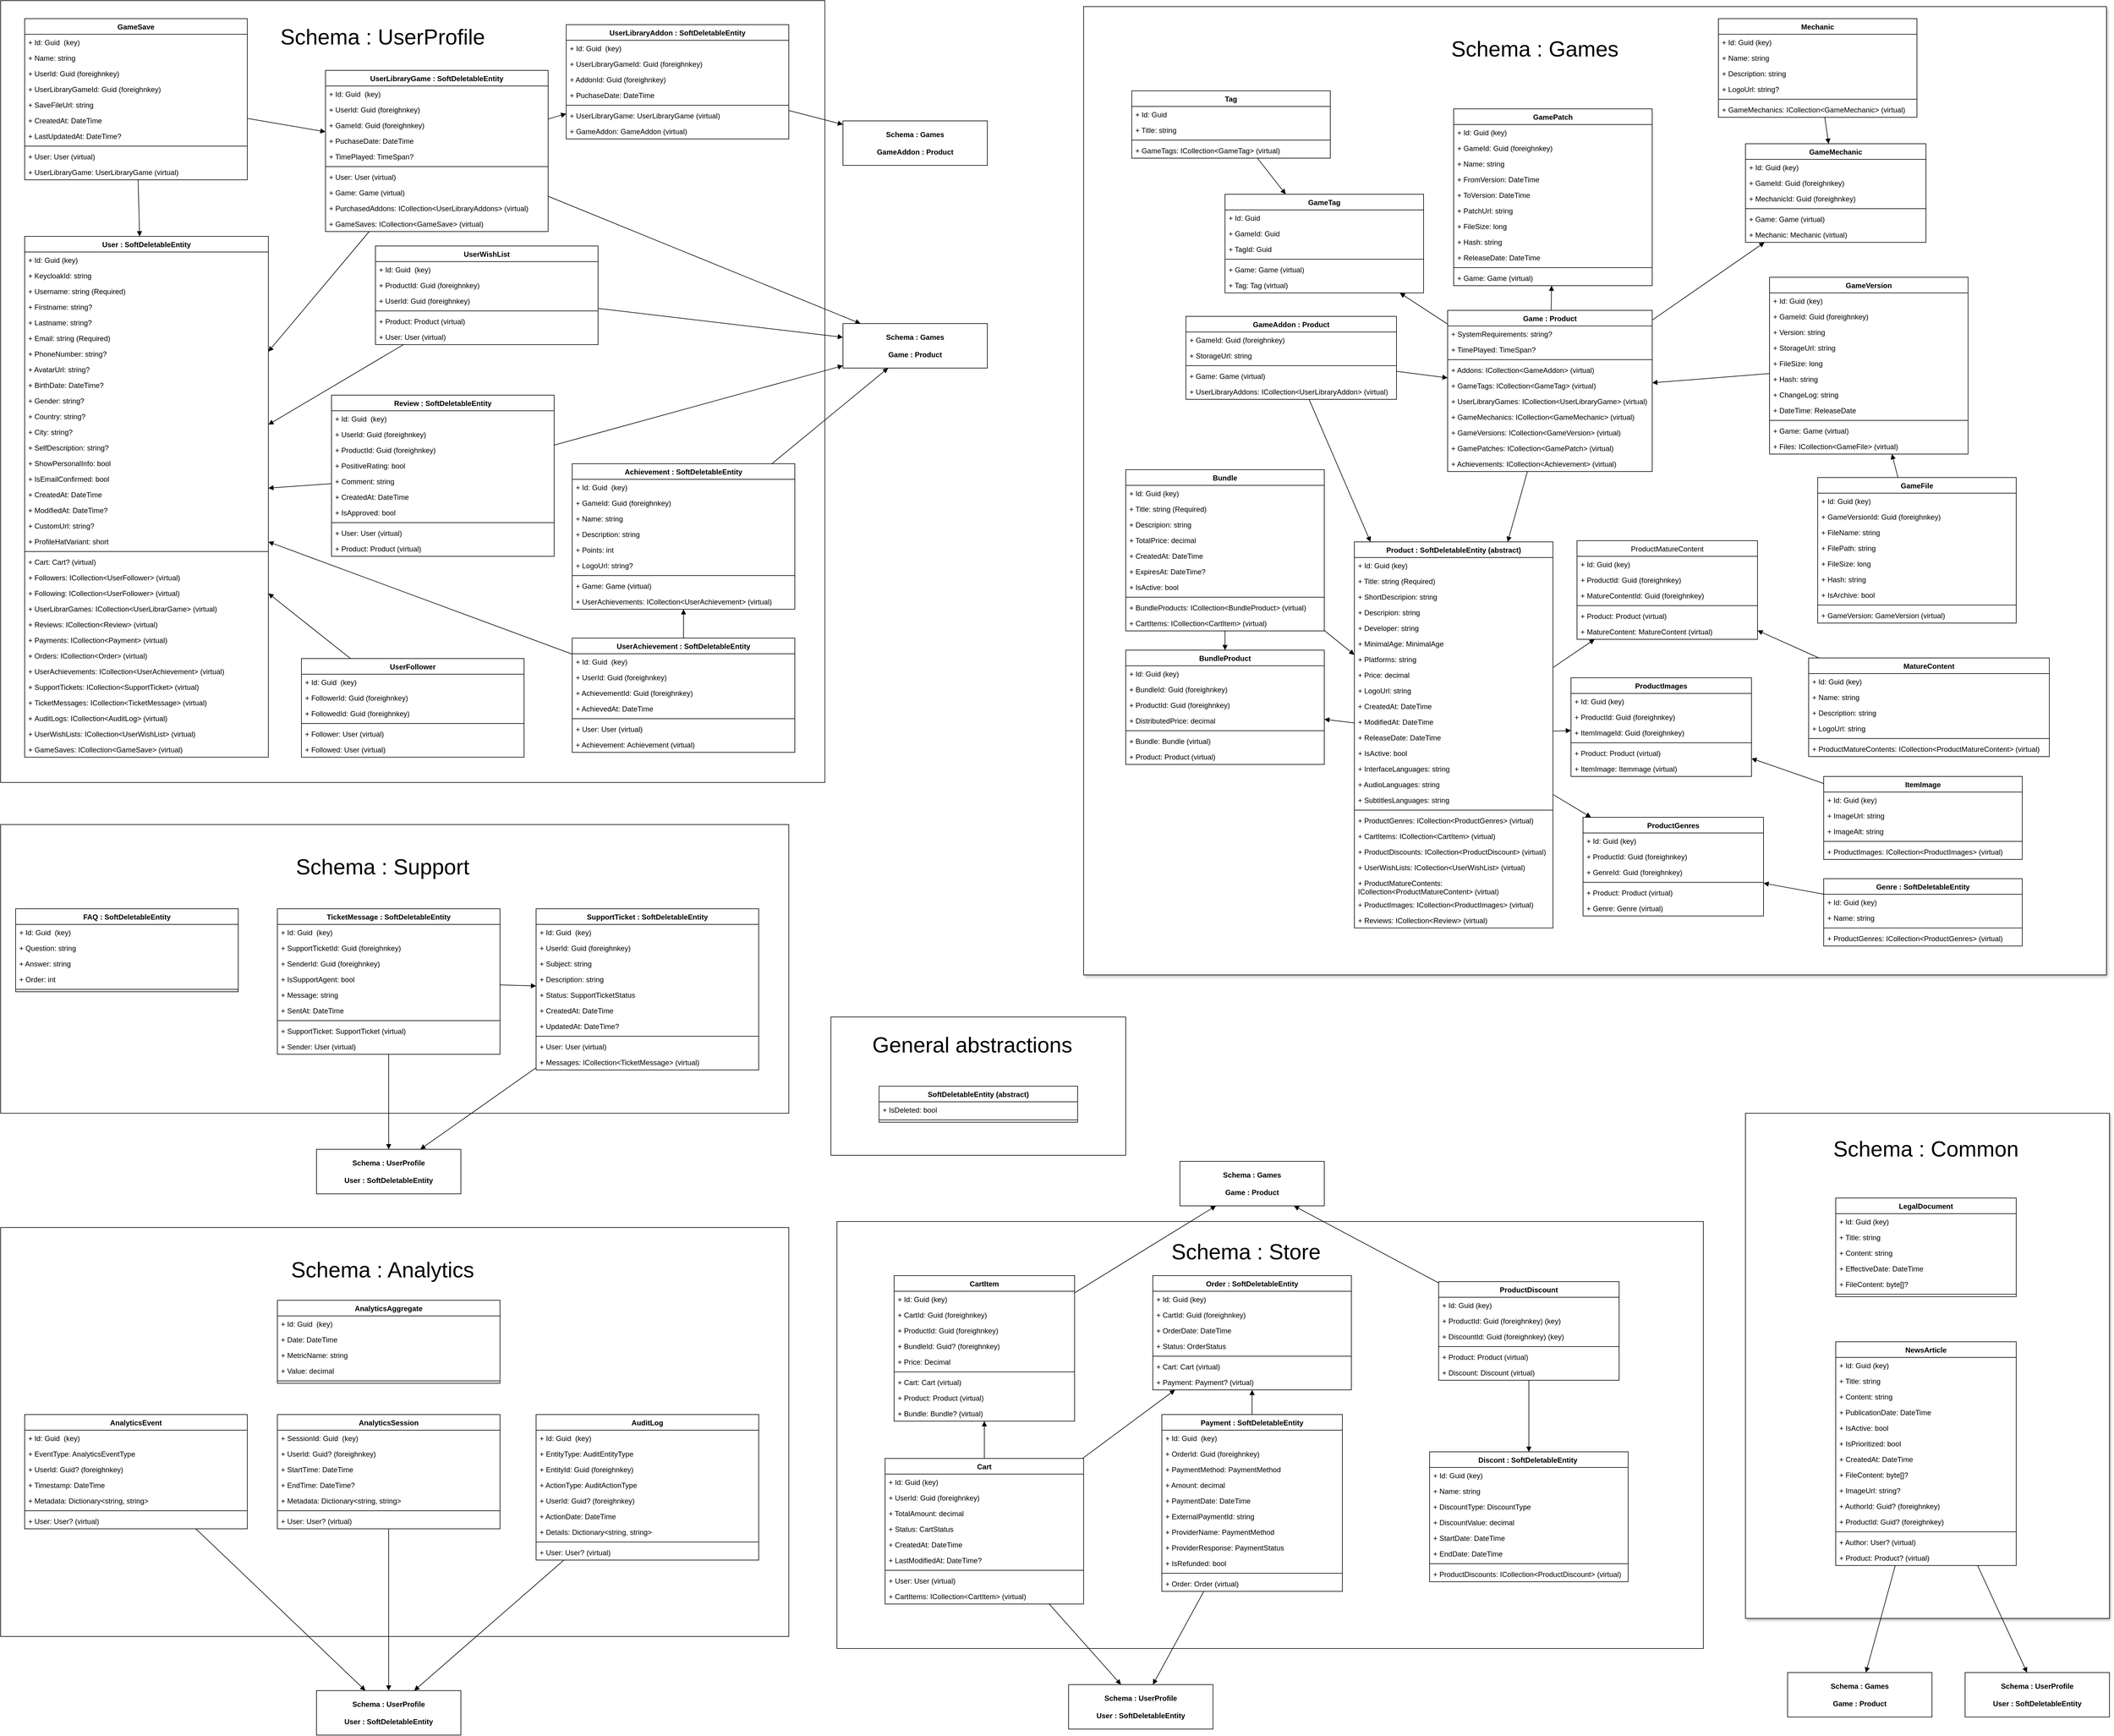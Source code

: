 <mxfile version="26.2.2">
  <diagram id="C5RBs43oDa-KdzZeNtuy" name="Page-1">
    <mxGraphModel dx="7563" dy="4606" grid="1" gridSize="10" guides="1" tooltips="1" connect="1" arrows="1" fold="1" page="1" pageScale="1" pageWidth="827" pageHeight="1169" math="0" shadow="0">
      <root>
        <mxCell id="WIyWlLk6GJQsqaUBKTNV-0" />
        <mxCell id="WIyWlLk6GJQsqaUBKTNV-1" parent="WIyWlLk6GJQsqaUBKTNV-0" />
        <mxCell id="hpsonxkA_LG1c_KUoqw7-232" value="" style="rounded=0;whiteSpace=wrap;html=1;fillColor=light-dark(#FFFFFF,#000000);" parent="WIyWlLk6GJQsqaUBKTNV-1" vertex="1">
          <mxGeometry x="-1450" y="-660" width="1370" height="1300" as="geometry" />
        </mxCell>
        <mxCell id="hpsonxkA_LG1c_KUoqw7-218" value="" style="rounded=0;whiteSpace=wrap;html=1;fillColor=light-dark(#FFFFFF,#000000);" parent="WIyWlLk6GJQsqaUBKTNV-1" vertex="1">
          <mxGeometry x="-70" y="1030" width="490" height="230" as="geometry" />
        </mxCell>
        <mxCell id="hpsonxkA_LG1c_KUoqw7-183" value="" style="rounded=0;whiteSpace=wrap;html=1;fillColor=light-dark(#FFFFFF,#000000);" parent="WIyWlLk6GJQsqaUBKTNV-1" vertex="1">
          <mxGeometry x="-60" y="1370" width="1440" height="710" as="geometry" />
        </mxCell>
        <mxCell id="hpsonxkA_LG1c_KUoqw7-180" value="" style="rounded=0;whiteSpace=wrap;html=1;fillColor=light-dark(#FFFFFF,#000000);shadow=1;" parent="WIyWlLk6GJQsqaUBKTNV-1" vertex="1">
          <mxGeometry x="350" y="-650" width="1700" height="1610" as="geometry" />
        </mxCell>
        <mxCell id="hpsonxkA_LG1c_KUoqw7-5" value="User&amp;nbsp;: SoftDeletableEntity" style="swimlane;fontStyle=1;align=center;verticalAlign=top;childLayout=stackLayout;horizontal=1;startSize=26;horizontalStack=0;resizeParent=1;resizeParentMax=0;resizeLast=0;collapsible=1;marginBottom=0;whiteSpace=wrap;html=1;" parent="WIyWlLk6GJQsqaUBKTNV-1" vertex="1">
          <mxGeometry x="-1410" y="-268" width="405" height="866" as="geometry" />
        </mxCell>
        <mxCell id="hpsonxkA_LG1c_KUoqw7-6" value="+ Id: Guid (key)" style="text;strokeColor=none;fillColor=none;align=left;verticalAlign=top;spacingLeft=4;spacingRight=4;overflow=hidden;rotatable=0;points=[[0,0.5],[1,0.5]];portConstraint=eastwest;whiteSpace=wrap;html=1;" parent="hpsonxkA_LG1c_KUoqw7-5" vertex="1">
          <mxGeometry y="26" width="405" height="26" as="geometry" />
        </mxCell>
        <mxCell id="hpsonxkA_LG1c_KUoqw7-9" value="+ KeycloakId: string" style="text;strokeColor=none;fillColor=none;align=left;verticalAlign=top;spacingLeft=4;spacingRight=4;overflow=hidden;rotatable=0;points=[[0,0.5],[1,0.5]];portConstraint=eastwest;whiteSpace=wrap;html=1;" parent="hpsonxkA_LG1c_KUoqw7-5" vertex="1">
          <mxGeometry y="52" width="405" height="26" as="geometry" />
        </mxCell>
        <mxCell id="hpsonxkA_LG1c_KUoqw7-11" value="+ Username: string (Required)" style="text;strokeColor=none;fillColor=none;align=left;verticalAlign=top;spacingLeft=4;spacingRight=4;overflow=hidden;rotatable=0;points=[[0,0.5],[1,0.5]];portConstraint=eastwest;whiteSpace=wrap;html=1;" parent="hpsonxkA_LG1c_KUoqw7-5" vertex="1">
          <mxGeometry y="78" width="405" height="26" as="geometry" />
        </mxCell>
        <mxCell id="hpsonxkA_LG1c_KUoqw7-13" value="+ Firstname: string?" style="text;strokeColor=none;fillColor=none;align=left;verticalAlign=top;spacingLeft=4;spacingRight=4;overflow=hidden;rotatable=0;points=[[0,0.5],[1,0.5]];portConstraint=eastwest;whiteSpace=wrap;html=1;" parent="hpsonxkA_LG1c_KUoqw7-5" vertex="1">
          <mxGeometry y="104" width="405" height="26" as="geometry" />
        </mxCell>
        <mxCell id="hpsonxkA_LG1c_KUoqw7-12" value="+ Lastname: string?" style="text;strokeColor=none;fillColor=none;align=left;verticalAlign=top;spacingLeft=4;spacingRight=4;overflow=hidden;rotatable=0;points=[[0,0.5],[1,0.5]];portConstraint=eastwest;whiteSpace=wrap;html=1;" parent="hpsonxkA_LG1c_KUoqw7-5" vertex="1">
          <mxGeometry y="130" width="405" height="26" as="geometry" />
        </mxCell>
        <mxCell id="hpsonxkA_LG1c_KUoqw7-15" value="+ Email: string (Required)" style="text;strokeColor=none;fillColor=none;align=left;verticalAlign=top;spacingLeft=4;spacingRight=4;overflow=hidden;rotatable=0;points=[[0,0.5],[1,0.5]];portConstraint=eastwest;whiteSpace=wrap;html=1;" parent="hpsonxkA_LG1c_KUoqw7-5" vertex="1">
          <mxGeometry y="156" width="405" height="26" as="geometry" />
        </mxCell>
        <mxCell id="BRpIDYoJSdOWetDHPFxx-22" value="+ PhoneNumber: string?" style="text;strokeColor=none;fillColor=none;align=left;verticalAlign=top;spacingLeft=4;spacingRight=4;overflow=hidden;rotatable=0;points=[[0,0.5],[1,0.5]];portConstraint=eastwest;whiteSpace=wrap;html=1;" vertex="1" parent="hpsonxkA_LG1c_KUoqw7-5">
          <mxGeometry y="182" width="405" height="26" as="geometry" />
        </mxCell>
        <mxCell id="hpsonxkA_LG1c_KUoqw7-17" value="+ AvatarUrl: string?" style="text;strokeColor=none;fillColor=none;align=left;verticalAlign=top;spacingLeft=4;spacingRight=4;overflow=hidden;rotatable=0;points=[[0,0.5],[1,0.5]];portConstraint=eastwest;whiteSpace=wrap;html=1;" parent="hpsonxkA_LG1c_KUoqw7-5" vertex="1">
          <mxGeometry y="208" width="405" height="26" as="geometry" />
        </mxCell>
        <mxCell id="BRpIDYoJSdOWetDHPFxx-23" value="+ BirthDate: DateTime?" style="text;strokeColor=none;fillColor=none;align=left;verticalAlign=top;spacingLeft=4;spacingRight=4;overflow=hidden;rotatable=0;points=[[0,0.5],[1,0.5]];portConstraint=eastwest;whiteSpace=wrap;html=1;" vertex="1" parent="hpsonxkA_LG1c_KUoqw7-5">
          <mxGeometry y="234" width="405" height="26" as="geometry" />
        </mxCell>
        <mxCell id="BRpIDYoJSdOWetDHPFxx-24" value="+ Gender: string?" style="text;strokeColor=none;fillColor=none;align=left;verticalAlign=top;spacingLeft=4;spacingRight=4;overflow=hidden;rotatable=0;points=[[0,0.5],[1,0.5]];portConstraint=eastwest;whiteSpace=wrap;html=1;" vertex="1" parent="hpsonxkA_LG1c_KUoqw7-5">
          <mxGeometry y="260" width="405" height="26" as="geometry" />
        </mxCell>
        <mxCell id="BRpIDYoJSdOWetDHPFxx-25" value="+ Country: string?" style="text;strokeColor=none;fillColor=none;align=left;verticalAlign=top;spacingLeft=4;spacingRight=4;overflow=hidden;rotatable=0;points=[[0,0.5],[1,0.5]];portConstraint=eastwest;whiteSpace=wrap;html=1;" vertex="1" parent="hpsonxkA_LG1c_KUoqw7-5">
          <mxGeometry y="286" width="405" height="26" as="geometry" />
        </mxCell>
        <mxCell id="BRpIDYoJSdOWetDHPFxx-26" value="+ City: string?" style="text;strokeColor=none;fillColor=none;align=left;verticalAlign=top;spacingLeft=4;spacingRight=4;overflow=hidden;rotatable=0;points=[[0,0.5],[1,0.5]];portConstraint=eastwest;whiteSpace=wrap;html=1;" vertex="1" parent="hpsonxkA_LG1c_KUoqw7-5">
          <mxGeometry y="312" width="405" height="26" as="geometry" />
        </mxCell>
        <mxCell id="BRpIDYoJSdOWetDHPFxx-27" value="+ SelfDescription: string?" style="text;strokeColor=none;fillColor=none;align=left;verticalAlign=top;spacingLeft=4;spacingRight=4;overflow=hidden;rotatable=0;points=[[0,0.5],[1,0.5]];portConstraint=eastwest;whiteSpace=wrap;html=1;" vertex="1" parent="hpsonxkA_LG1c_KUoqw7-5">
          <mxGeometry y="338" width="405" height="26" as="geometry" />
        </mxCell>
        <mxCell id="BRpIDYoJSdOWetDHPFxx-28" value="+ ShowPersonalInfo: bool" style="text;strokeColor=none;fillColor=none;align=left;verticalAlign=top;spacingLeft=4;spacingRight=4;overflow=hidden;rotatable=0;points=[[0,0.5],[1,0.5]];portConstraint=eastwest;whiteSpace=wrap;html=1;" vertex="1" parent="hpsonxkA_LG1c_KUoqw7-5">
          <mxGeometry y="364" width="405" height="26" as="geometry" />
        </mxCell>
        <mxCell id="BRpIDYoJSdOWetDHPFxx-29" value="+ IsEmailConfirmed: bool" style="text;strokeColor=none;fillColor=none;align=left;verticalAlign=top;spacingLeft=4;spacingRight=4;overflow=hidden;rotatable=0;points=[[0,0.5],[1,0.5]];portConstraint=eastwest;whiteSpace=wrap;html=1;" vertex="1" parent="hpsonxkA_LG1c_KUoqw7-5">
          <mxGeometry y="390" width="405" height="26" as="geometry" />
        </mxCell>
        <mxCell id="hpsonxkA_LG1c_KUoqw7-18" value="+ CreatedAt: DateTime" style="text;strokeColor=none;fillColor=none;align=left;verticalAlign=top;spacingLeft=4;spacingRight=4;overflow=hidden;rotatable=0;points=[[0,0.5],[1,0.5]];portConstraint=eastwest;whiteSpace=wrap;html=1;" parent="hpsonxkA_LG1c_KUoqw7-5" vertex="1">
          <mxGeometry y="416" width="405" height="26" as="geometry" />
        </mxCell>
        <mxCell id="hpsonxkA_LG1c_KUoqw7-16" value="+ ModifiedAt: DateTime?" style="text;strokeColor=none;fillColor=none;align=left;verticalAlign=top;spacingLeft=4;spacingRight=4;overflow=hidden;rotatable=0;points=[[0,0.5],[1,0.5]];portConstraint=eastwest;whiteSpace=wrap;html=1;" parent="hpsonxkA_LG1c_KUoqw7-5" vertex="1">
          <mxGeometry y="442" width="405" height="26" as="geometry" />
        </mxCell>
        <mxCell id="BRpIDYoJSdOWetDHPFxx-30" value="+ CustomUrl: string?" style="text;strokeColor=none;fillColor=none;align=left;verticalAlign=top;spacingLeft=4;spacingRight=4;overflow=hidden;rotatable=0;points=[[0,0.5],[1,0.5]];portConstraint=eastwest;whiteSpace=wrap;html=1;" vertex="1" parent="hpsonxkA_LG1c_KUoqw7-5">
          <mxGeometry y="468" width="405" height="26" as="geometry" />
        </mxCell>
        <mxCell id="BRpIDYoJSdOWetDHPFxx-31" value="+ ProfileHatVariant: short" style="text;strokeColor=none;fillColor=none;align=left;verticalAlign=top;spacingLeft=4;spacingRight=4;overflow=hidden;rotatable=0;points=[[0,0.5],[1,0.5]];portConstraint=eastwest;whiteSpace=wrap;html=1;" vertex="1" parent="hpsonxkA_LG1c_KUoqw7-5">
          <mxGeometry y="494" width="405" height="26" as="geometry" />
        </mxCell>
        <mxCell id="hpsonxkA_LG1c_KUoqw7-7" value="" style="line;strokeWidth=1;fillColor=none;align=left;verticalAlign=middle;spacingTop=-1;spacingLeft=3;spacingRight=3;rotatable=0;labelPosition=right;points=[];portConstraint=eastwest;strokeColor=inherit;" parent="hpsonxkA_LG1c_KUoqw7-5" vertex="1">
          <mxGeometry y="520" width="405" height="8" as="geometry" />
        </mxCell>
        <mxCell id="hpsonxkA_LG1c_KUoqw7-270" value="+ Cart: Cart? (virtual)" style="text;strokeColor=none;fillColor=none;align=left;verticalAlign=top;spacingLeft=4;spacingRight=4;overflow=hidden;rotatable=0;points=[[0,0.5],[1,0.5]];portConstraint=eastwest;whiteSpace=wrap;html=1;" parent="hpsonxkA_LG1c_KUoqw7-5" vertex="1">
          <mxGeometry y="528" width="405" height="26" as="geometry" />
        </mxCell>
        <mxCell id="BRpIDYoJSdOWetDHPFxx-32" value="+ Followers: ICollection&amp;lt;UserFollower&amp;gt; (virtual)" style="text;strokeColor=none;fillColor=none;align=left;verticalAlign=top;spacingLeft=4;spacingRight=4;overflow=hidden;rotatable=0;points=[[0,0.5],[1,0.5]];portConstraint=eastwest;whiteSpace=wrap;html=1;" vertex="1" parent="hpsonxkA_LG1c_KUoqw7-5">
          <mxGeometry y="554" width="405" height="26" as="geometry" />
        </mxCell>
        <mxCell id="BRpIDYoJSdOWetDHPFxx-33" value="+ Following: ICollection&amp;lt;UserFollower&amp;gt; (virtual)" style="text;strokeColor=none;fillColor=none;align=left;verticalAlign=top;spacingLeft=4;spacingRight=4;overflow=hidden;rotatable=0;points=[[0,0.5],[1,0.5]];portConstraint=eastwest;whiteSpace=wrap;html=1;" vertex="1" parent="hpsonxkA_LG1c_KUoqw7-5">
          <mxGeometry y="580" width="405" height="26" as="geometry" />
        </mxCell>
        <mxCell id="hpsonxkA_LG1c_KUoqw7-267" value="+ UserLibrarGames: ICollection&amp;lt;UserLibrarGame&amp;gt; (virtual)" style="text;strokeColor=none;fillColor=none;align=left;verticalAlign=top;spacingLeft=4;spacingRight=4;overflow=hidden;rotatable=0;points=[[0,0.5],[1,0.5]];portConstraint=eastwest;whiteSpace=wrap;html=1;" parent="hpsonxkA_LG1c_KUoqw7-5" vertex="1">
          <mxGeometry y="606" width="405" height="26" as="geometry" />
        </mxCell>
        <mxCell id="hpsonxkA_LG1c_KUoqw7-268" value="+ Reviews: ICollection&amp;lt;Review&amp;gt; (virtual)" style="text;strokeColor=none;fillColor=none;align=left;verticalAlign=top;spacingLeft=4;spacingRight=4;overflow=hidden;rotatable=0;points=[[0,0.5],[1,0.5]];portConstraint=eastwest;whiteSpace=wrap;html=1;" parent="hpsonxkA_LG1c_KUoqw7-5" vertex="1">
          <mxGeometry y="632" width="405" height="26" as="geometry" />
        </mxCell>
        <mxCell id="hpsonxkA_LG1c_KUoqw7-271" value="+ Payments: ICollection&amp;lt;Payment&amp;gt; (virtual)" style="text;strokeColor=none;fillColor=none;align=left;verticalAlign=top;spacingLeft=4;spacingRight=4;overflow=hidden;rotatable=0;points=[[0,0.5],[1,0.5]];portConstraint=eastwest;whiteSpace=wrap;html=1;" parent="hpsonxkA_LG1c_KUoqw7-5" vertex="1">
          <mxGeometry y="658" width="405" height="26" as="geometry" />
        </mxCell>
        <mxCell id="hpsonxkA_LG1c_KUoqw7-272" value="+ Orders: ICollection&amp;lt;Order&amp;gt; (virtual)" style="text;strokeColor=none;fillColor=none;align=left;verticalAlign=top;spacingLeft=4;spacingRight=4;overflow=hidden;rotatable=0;points=[[0,0.5],[1,0.5]];portConstraint=eastwest;whiteSpace=wrap;html=1;" parent="hpsonxkA_LG1c_KUoqw7-5" vertex="1">
          <mxGeometry y="684" width="405" height="26" as="geometry" />
        </mxCell>
        <mxCell id="hpsonxkA_LG1c_KUoqw7-307" value="+&amp;nbsp;&lt;span style=&quot;text-align: center;&quot;&gt;UserAchievements&lt;/span&gt;: ICollection&amp;lt;&lt;span style=&quot;text-align: center;&quot;&gt;UserAchievement&lt;/span&gt;&amp;gt; (virtual)" style="text;strokeColor=none;fillColor=none;align=left;verticalAlign=top;spacingLeft=4;spacingRight=4;overflow=hidden;rotatable=0;points=[[0,0.5],[1,0.5]];portConstraint=eastwest;whiteSpace=wrap;html=1;" parent="hpsonxkA_LG1c_KUoqw7-5" vertex="1">
          <mxGeometry y="710" width="405" height="26" as="geometry" />
        </mxCell>
        <mxCell id="hpsonxkA_LG1c_KUoqw7-350" value="+&amp;nbsp;&lt;span style=&quot;text-align: center;&quot;&gt;SupportTickets&lt;/span&gt;: ICollection&amp;lt;&lt;span style=&quot;text-align: center;&quot;&gt;SupportTicket&lt;/span&gt;&amp;gt; (virtual)" style="text;strokeColor=none;fillColor=none;align=left;verticalAlign=top;spacingLeft=4;spacingRight=4;overflow=hidden;rotatable=0;points=[[0,0.5],[1,0.5]];portConstraint=eastwest;whiteSpace=wrap;html=1;" parent="hpsonxkA_LG1c_KUoqw7-5" vertex="1">
          <mxGeometry y="736" width="405" height="26" as="geometry" />
        </mxCell>
        <mxCell id="hpsonxkA_LG1c_KUoqw7-351" value="+&amp;nbsp;&lt;span style=&quot;text-align: center;&quot;&gt;TicketMessages&lt;/span&gt;: ICollection&amp;lt;&lt;span style=&quot;text-align: center;&quot;&gt;TicketMessage&lt;/span&gt;&amp;gt; (virtual)" style="text;strokeColor=none;fillColor=none;align=left;verticalAlign=top;spacingLeft=4;spacingRight=4;overflow=hidden;rotatable=0;points=[[0,0.5],[1,0.5]];portConstraint=eastwest;whiteSpace=wrap;html=1;" parent="hpsonxkA_LG1c_KUoqw7-5" vertex="1">
          <mxGeometry y="762" width="405" height="26" as="geometry" />
        </mxCell>
        <mxCell id="BRpIDYoJSdOWetDHPFxx-34" value="+&amp;nbsp;&lt;span style=&quot;text-align: center;&quot;&gt;AuditLogs&lt;/span&gt;: ICollection&amp;lt;&lt;span style=&quot;text-align: center;&quot;&gt;AuditLog&lt;/span&gt;&amp;gt; (virtual)" style="text;strokeColor=none;fillColor=none;align=left;verticalAlign=top;spacingLeft=4;spacingRight=4;overflow=hidden;rotatable=0;points=[[0,0.5],[1,0.5]];portConstraint=eastwest;whiteSpace=wrap;html=1;" vertex="1" parent="hpsonxkA_LG1c_KUoqw7-5">
          <mxGeometry y="788" width="405" height="26" as="geometry" />
        </mxCell>
        <mxCell id="BRpIDYoJSdOWetDHPFxx-35" value="+&amp;nbsp;&lt;span style=&quot;text-align: center;&quot;&gt;UserWishLists&lt;/span&gt;: ICollection&amp;lt;&lt;span style=&quot;text-align: center;&quot;&gt;UserWishList&lt;/span&gt;&amp;gt; (virtual)" style="text;strokeColor=none;fillColor=none;align=left;verticalAlign=top;spacingLeft=4;spacingRight=4;overflow=hidden;rotatable=0;points=[[0,0.5],[1,0.5]];portConstraint=eastwest;whiteSpace=wrap;html=1;" vertex="1" parent="hpsonxkA_LG1c_KUoqw7-5">
          <mxGeometry y="814" width="405" height="26" as="geometry" />
        </mxCell>
        <mxCell id="BRpIDYoJSdOWetDHPFxx-36" value="+&amp;nbsp;&lt;span style=&quot;text-align: center;&quot;&gt;GameSaves&lt;/span&gt;: ICollection&amp;lt;&lt;span style=&quot;text-align: center;&quot;&gt;GameSave&lt;/span&gt;&amp;gt; (virtual)" style="text;strokeColor=none;fillColor=none;align=left;verticalAlign=top;spacingLeft=4;spacingRight=4;overflow=hidden;rotatable=0;points=[[0,0.5],[1,0.5]];portConstraint=eastwest;whiteSpace=wrap;html=1;" vertex="1" parent="hpsonxkA_LG1c_KUoqw7-5">
          <mxGeometry y="840" width="405" height="26" as="geometry" />
        </mxCell>
        <mxCell id="hpsonxkA_LG1c_KUoqw7-20" value="Game : Product" style="swimlane;fontStyle=1;align=center;verticalAlign=top;childLayout=stackLayout;horizontal=1;startSize=26;horizontalStack=0;resizeParent=1;resizeParentMax=0;resizeLast=0;collapsible=1;marginBottom=0;whiteSpace=wrap;html=1;" parent="WIyWlLk6GJQsqaUBKTNV-1" vertex="1">
          <mxGeometry x="955" y="-145" width="340" height="268" as="geometry" />
        </mxCell>
        <mxCell id="hpsonxkA_LG1c_KUoqw7-27" value="+ SystemRequirements: string?" style="text;strokeColor=none;fillColor=none;align=left;verticalAlign=top;spacingLeft=4;spacingRight=4;overflow=hidden;rotatable=0;points=[[0,0.5],[1,0.5]];portConstraint=eastwest;whiteSpace=wrap;html=1;" parent="hpsonxkA_LG1c_KUoqw7-20" vertex="1">
          <mxGeometry y="26" width="340" height="26" as="geometry" />
        </mxCell>
        <mxCell id="hpsonxkA_LG1c_KUoqw7-28" value="+ TimePlayed: TimeSpan?" style="text;strokeColor=none;fillColor=none;align=left;verticalAlign=top;spacingLeft=4;spacingRight=4;overflow=hidden;rotatable=0;points=[[0,0.5],[1,0.5]];portConstraint=eastwest;whiteSpace=wrap;html=1;" parent="hpsonxkA_LG1c_KUoqw7-20" vertex="1">
          <mxGeometry y="52" width="340" height="26" as="geometry" />
        </mxCell>
        <mxCell id="hpsonxkA_LG1c_KUoqw7-32" value="" style="line;strokeWidth=1;fillColor=none;align=left;verticalAlign=middle;spacingTop=-1;spacingLeft=3;spacingRight=3;rotatable=0;labelPosition=right;points=[];portConstraint=eastwest;strokeColor=inherit;" parent="hpsonxkA_LG1c_KUoqw7-20" vertex="1">
          <mxGeometry y="78" width="340" height="8" as="geometry" />
        </mxCell>
        <mxCell id="hpsonxkA_LG1c_KUoqw7-142" value="+ Addons: ICollection&amp;lt;GameAddon&amp;gt; (virtual)" style="text;strokeColor=none;fillColor=none;align=left;verticalAlign=top;spacingLeft=4;spacingRight=4;overflow=hidden;rotatable=0;points=[[0,0.5],[1,0.5]];portConstraint=eastwest;whiteSpace=wrap;html=1;" parent="hpsonxkA_LG1c_KUoqw7-20" vertex="1">
          <mxGeometry y="86" width="340" height="26" as="geometry" />
        </mxCell>
        <mxCell id="hpsonxkA_LG1c_KUoqw7-172" value="+ GameTags: ICollection&amp;lt;GameTag&amp;gt; (virtual)" style="text;strokeColor=none;fillColor=none;align=left;verticalAlign=top;spacingLeft=4;spacingRight=4;overflow=hidden;rotatable=0;points=[[0,0.5],[1,0.5]];portConstraint=eastwest;whiteSpace=wrap;html=1;" parent="hpsonxkA_LG1c_KUoqw7-20" vertex="1">
          <mxGeometry y="112" width="340" height="26" as="geometry" />
        </mxCell>
        <mxCell id="hpsonxkA_LG1c_KUoqw7-278" value="+&amp;nbsp;&lt;span style=&quot;text-align: center;&quot;&gt;UserLibraryGames&lt;/span&gt;: ICollection&amp;lt;&lt;span style=&quot;text-align: center;&quot;&gt;UserLibraryGame&lt;/span&gt;&amp;gt; (virtual)" style="text;strokeColor=none;fillColor=none;align=left;verticalAlign=top;spacingLeft=4;spacingRight=4;overflow=hidden;rotatable=0;points=[[0,0.5],[1,0.5]];portConstraint=eastwest;whiteSpace=wrap;html=1;" parent="hpsonxkA_LG1c_KUoqw7-20" vertex="1">
          <mxGeometry y="138" width="340" height="26" as="geometry" />
        </mxCell>
        <mxCell id="hpsonxkA_LG1c_KUoqw7-34" value="+ GameMechanics: ICollection&amp;lt;GameMechanic&amp;gt; (virtual)" style="text;strokeColor=none;fillColor=none;align=left;verticalAlign=top;spacingLeft=4;spacingRight=4;overflow=hidden;rotatable=0;points=[[0,0.5],[1,0.5]];portConstraint=eastwest;whiteSpace=wrap;html=1;" parent="hpsonxkA_LG1c_KUoqw7-20" vertex="1">
          <mxGeometry y="164" width="340" height="26" as="geometry" />
        </mxCell>
        <mxCell id="hpsonxkA_LG1c_KUoqw7-85" value="+ GameVersions: ICollection&amp;lt;GameVersion&amp;gt; (virtual)" style="text;strokeColor=none;fillColor=none;align=left;verticalAlign=top;spacingLeft=4;spacingRight=4;overflow=hidden;rotatable=0;points=[[0,0.5],[1,0.5]];portConstraint=eastwest;whiteSpace=wrap;html=1;" parent="hpsonxkA_LG1c_KUoqw7-20" vertex="1">
          <mxGeometry y="190" width="340" height="26" as="geometry" />
        </mxCell>
        <mxCell id="hpsonxkA_LG1c_KUoqw7-273" value="+ GamePatches: ICollection&amp;lt;GamePatch&amp;gt; (virtual)" style="text;strokeColor=none;fillColor=none;align=left;verticalAlign=top;spacingLeft=4;spacingRight=4;overflow=hidden;rotatable=0;points=[[0,0.5],[1,0.5]];portConstraint=eastwest;whiteSpace=wrap;html=1;" parent="hpsonxkA_LG1c_KUoqw7-20" vertex="1">
          <mxGeometry y="216" width="340" height="26" as="geometry" />
        </mxCell>
        <mxCell id="hpsonxkA_LG1c_KUoqw7-274" value="+ Achievements: ICollection&amp;lt;Achievement&amp;gt; (virtual)" style="text;strokeColor=none;fillColor=none;align=left;verticalAlign=top;spacingLeft=4;spacingRight=4;overflow=hidden;rotatable=0;points=[[0,0.5],[1,0.5]];portConstraint=eastwest;whiteSpace=wrap;html=1;" parent="hpsonxkA_LG1c_KUoqw7-20" vertex="1">
          <mxGeometry y="242" width="340" height="26" as="geometry" />
        </mxCell>
        <mxCell id="hpsonxkA_LG1c_KUoqw7-35" value="ProductGenres" style="swimlane;fontStyle=1;align=center;verticalAlign=top;childLayout=stackLayout;horizontal=1;startSize=26;horizontalStack=0;resizeParent=1;resizeParentMax=0;resizeLast=0;collapsible=1;marginBottom=0;whiteSpace=wrap;html=1;" parent="WIyWlLk6GJQsqaUBKTNV-1" vertex="1">
          <mxGeometry x="1180" y="698" width="300" height="164" as="geometry" />
        </mxCell>
        <mxCell id="rTpIlooQs98uF8OyqGEr-5" value="+ Id: Guid (key)" style="text;strokeColor=none;fillColor=none;align=left;verticalAlign=top;spacingLeft=4;spacingRight=4;overflow=hidden;rotatable=0;points=[[0,0.5],[1,0.5]];portConstraint=eastwest;whiteSpace=wrap;html=1;" parent="hpsonxkA_LG1c_KUoqw7-35" vertex="1">
          <mxGeometry y="26" width="300" height="26" as="geometry" />
        </mxCell>
        <mxCell id="hpsonxkA_LG1c_KUoqw7-39" value="+ ProductId: Guid (foreighnkey)" style="text;strokeColor=none;fillColor=none;align=left;verticalAlign=top;spacingLeft=4;spacingRight=4;overflow=hidden;rotatable=0;points=[[0,0.5],[1,0.5]];portConstraint=eastwest;whiteSpace=wrap;html=1;" parent="hpsonxkA_LG1c_KUoqw7-35" vertex="1">
          <mxGeometry y="52" width="300" height="26" as="geometry" />
        </mxCell>
        <mxCell id="hpsonxkA_LG1c_KUoqw7-41" value="+ GenreId: Guid (foreighnkey)" style="text;strokeColor=none;fillColor=none;align=left;verticalAlign=top;spacingLeft=4;spacingRight=4;overflow=hidden;rotatable=0;points=[[0,0.5],[1,0.5]];portConstraint=eastwest;whiteSpace=wrap;html=1;" parent="hpsonxkA_LG1c_KUoqw7-35" vertex="1">
          <mxGeometry y="78" width="300" height="26" as="geometry" />
        </mxCell>
        <mxCell id="hpsonxkA_LG1c_KUoqw7-49" value="" style="line;strokeWidth=1;fillColor=none;align=left;verticalAlign=middle;spacingTop=-1;spacingLeft=3;spacingRight=3;rotatable=0;labelPosition=right;points=[];portConstraint=eastwest;strokeColor=inherit;" parent="hpsonxkA_LG1c_KUoqw7-35" vertex="1">
          <mxGeometry y="104" width="300" height="8" as="geometry" />
        </mxCell>
        <mxCell id="hpsonxkA_LG1c_KUoqw7-40" value="+ Product: Product (virtual)" style="text;strokeColor=none;fillColor=none;align=left;verticalAlign=top;spacingLeft=4;spacingRight=4;overflow=hidden;rotatable=0;points=[[0,0.5],[1,0.5]];portConstraint=eastwest;whiteSpace=wrap;html=1;" parent="hpsonxkA_LG1c_KUoqw7-35" vertex="1">
          <mxGeometry y="112" width="300" height="26" as="geometry" />
        </mxCell>
        <mxCell id="hpsonxkA_LG1c_KUoqw7-42" value="+ Genre: Genre (virtual)" style="text;strokeColor=none;fillColor=none;align=left;verticalAlign=top;spacingLeft=4;spacingRight=4;overflow=hidden;rotatable=0;points=[[0,0.5],[1,0.5]];portConstraint=eastwest;whiteSpace=wrap;html=1;" parent="hpsonxkA_LG1c_KUoqw7-35" vertex="1">
          <mxGeometry y="138" width="300" height="26" as="geometry" />
        </mxCell>
        <mxCell id="hpsonxkA_LG1c_KUoqw7-50" value="Genre : SoftDeletableEntity" style="swimlane;fontStyle=1;align=center;verticalAlign=top;childLayout=stackLayout;horizontal=1;startSize=26;horizontalStack=0;resizeParent=1;resizeParentMax=0;resizeLast=0;collapsible=1;marginBottom=0;whiteSpace=wrap;html=1;" parent="WIyWlLk6GJQsqaUBKTNV-1" vertex="1">
          <mxGeometry x="1580" y="800" width="330" height="112" as="geometry" />
        </mxCell>
        <mxCell id="hpsonxkA_LG1c_KUoqw7-51" value="+ Id: Guid (key)" style="text;strokeColor=none;fillColor=none;align=left;verticalAlign=top;spacingLeft=4;spacingRight=4;overflow=hidden;rotatable=0;points=[[0,0.5],[1,0.5]];portConstraint=eastwest;whiteSpace=wrap;html=1;" parent="hpsonxkA_LG1c_KUoqw7-50" vertex="1">
          <mxGeometry y="26" width="330" height="26" as="geometry" />
        </mxCell>
        <mxCell id="hpsonxkA_LG1c_KUoqw7-52" value="+ Name: string" style="text;strokeColor=none;fillColor=none;align=left;verticalAlign=top;spacingLeft=4;spacingRight=4;overflow=hidden;rotatable=0;points=[[0,0.5],[1,0.5]];portConstraint=eastwest;whiteSpace=wrap;html=1;" parent="hpsonxkA_LG1c_KUoqw7-50" vertex="1">
          <mxGeometry y="52" width="330" height="26" as="geometry" />
        </mxCell>
        <mxCell id="hpsonxkA_LG1c_KUoqw7-55" value="" style="line;strokeWidth=1;fillColor=none;align=left;verticalAlign=middle;spacingTop=-1;spacingLeft=3;spacingRight=3;rotatable=0;labelPosition=right;points=[];portConstraint=eastwest;strokeColor=inherit;" parent="hpsonxkA_LG1c_KUoqw7-50" vertex="1">
          <mxGeometry y="78" width="330" height="8" as="geometry" />
        </mxCell>
        <mxCell id="hpsonxkA_LG1c_KUoqw7-53" value="+ ProductGenres: ICollection&amp;lt;ProductGenres&amp;gt; (virtual)" style="text;strokeColor=none;fillColor=none;align=left;verticalAlign=top;spacingLeft=4;spacingRight=4;overflow=hidden;rotatable=0;points=[[0,0.5],[1,0.5]];portConstraint=eastwest;whiteSpace=wrap;html=1;" parent="hpsonxkA_LG1c_KUoqw7-50" vertex="1">
          <mxGeometry y="86" width="330" height="26" as="geometry" />
        </mxCell>
        <mxCell id="hpsonxkA_LG1c_KUoqw7-56" value="CartItem&lt;span style=&quot;color: rgba(0, 0, 0, 0); font-family: monospace; font-size: 0px; font-weight: 400; text-align: start; text-wrap: nowrap;&quot;&gt;%3CmxGraphModel%3E%3Croot%3E%3CmxCell%20id%3D%220%22%2F%3E%3CmxCell%20id%3D%221%22%20parent%3D%220%22%2F%3E%3CmxCell%20id%3D%222%22%20value%3D%22%22%20style%3D%22html%3D1%3BverticalAlign%3Dbottom%3BendArrow%3Dblock%3Bcurved%3D0%3Brounded%3D0%3B%22%20edge%3D%221%22%20parent%3D%221%22%3E%3CmxGeometry%20width%3D%2280%22%20relative%3D%221%22%20as%3D%22geometry%22%3E%3CmxPoint%20x%3D%221030%22%20y%3D%22630%22%20as%3D%22sourcePoint%22%2F%3E%3CmxPoint%20x%3D%221030%22%20y%3D%22568%22%20as%3D%22targetPoint%22%2F%3E%3C%2FmxGeometry%3E%3C%2FmxCell%3E%3C%2Froot%3E%3C%2FmxGraphModel%3E&lt;/span&gt;&lt;span style=&quot;color: rgba(0, 0, 0, 0); font-family: monospace; font-size: 0px; font-weight: 400; text-align: start; text-wrap: nowrap;&quot;&gt;%3CmxGraphModel%3E%3Croot%3E%3CmxCell%20id%3D%220%22%2F%3E%3CmxCell%20id%3D%221%22%20parent%3D%220%22%2F%3E%3CmxCell%20id%3D%222%22%20value%3D%22%22%20style%3D%22html%3D1%3BverticalAlign%3Dbottom%3BendArrow%3Dblock%3Bcurved%3D0%3Brounded%3D0%3B%22%20edge%3D%221%22%20parent%3D%221%22%3E%3CmxGeometry%20width%3D%2280%22%20relative%3D%221%22%20as%3D%22geometry%22%3E%3CmxPoint%20x%3D%221030%22%20y%3D%22630%22%20as%3D%22sourcePoint%22%2F%3E%3CmxPoint%20x%3D%221030%22%20y%3D%22568%22%20as%3D%22targetPoint%22%2F%3E%3C%2FmxGeometry%3E%3C%2FmxCell%3E%3C%2Froot%3E%3C%2FmxGraphModel%3E&lt;/span&gt;" style="swimlane;fontStyle=1;align=center;verticalAlign=top;childLayout=stackLayout;horizontal=1;startSize=26;horizontalStack=0;resizeParent=1;resizeParentMax=0;resizeLast=0;collapsible=1;marginBottom=0;whiteSpace=wrap;html=1;" parent="WIyWlLk6GJQsqaUBKTNV-1" vertex="1">
          <mxGeometry x="35" y="1460" width="300" height="242" as="geometry" />
        </mxCell>
        <mxCell id="rTpIlooQs98uF8OyqGEr-6" value="+ Id: Guid (key)" style="text;strokeColor=none;fillColor=none;align=left;verticalAlign=top;spacingLeft=4;spacingRight=4;overflow=hidden;rotatable=0;points=[[0,0.5],[1,0.5]];portConstraint=eastwest;whiteSpace=wrap;html=1;" parent="hpsonxkA_LG1c_KUoqw7-56" vertex="1">
          <mxGeometry y="26" width="300" height="26" as="geometry" />
        </mxCell>
        <mxCell id="hpsonxkA_LG1c_KUoqw7-58" value="+ CartId: Guid (foreighnkey)&amp;nbsp;" style="text;strokeColor=none;fillColor=none;align=left;verticalAlign=top;spacingLeft=4;spacingRight=4;overflow=hidden;rotatable=0;points=[[0,0.5],[1,0.5]];portConstraint=eastwest;whiteSpace=wrap;html=1;" parent="hpsonxkA_LG1c_KUoqw7-56" vertex="1">
          <mxGeometry y="52" width="300" height="26" as="geometry" />
        </mxCell>
        <mxCell id="hpsonxkA_LG1c_KUoqw7-57" value="+ ProductId: Guid (foreighnkey)" style="text;strokeColor=none;fillColor=none;align=left;verticalAlign=top;spacingLeft=4;spacingRight=4;overflow=hidden;rotatable=0;points=[[0,0.5],[1,0.5]];portConstraint=eastwest;whiteSpace=wrap;html=1;" parent="hpsonxkA_LG1c_KUoqw7-56" vertex="1">
          <mxGeometry y="78" width="300" height="26" as="geometry" />
        </mxCell>
        <mxCell id="BRpIDYoJSdOWetDHPFxx-3" value="+ BundleId: Guid? (foreighnkey)" style="text;strokeColor=none;fillColor=none;align=left;verticalAlign=top;spacingLeft=4;spacingRight=4;overflow=hidden;rotatable=0;points=[[0,0.5],[1,0.5]];portConstraint=eastwest;whiteSpace=wrap;html=1;" vertex="1" parent="hpsonxkA_LG1c_KUoqw7-56">
          <mxGeometry y="104" width="300" height="26" as="geometry" />
        </mxCell>
        <mxCell id="BRpIDYoJSdOWetDHPFxx-5" value="+ Price: Decimal" style="text;strokeColor=none;fillColor=none;align=left;verticalAlign=top;spacingLeft=4;spacingRight=4;overflow=hidden;rotatable=0;points=[[0,0.5],[1,0.5]];portConstraint=eastwest;whiteSpace=wrap;html=1;" vertex="1" parent="hpsonxkA_LG1c_KUoqw7-56">
          <mxGeometry y="130" width="300" height="26" as="geometry" />
        </mxCell>
        <mxCell id="hpsonxkA_LG1c_KUoqw7-59" value="" style="line;strokeWidth=1;fillColor=none;align=left;verticalAlign=middle;spacingTop=-1;spacingLeft=3;spacingRight=3;rotatable=0;labelPosition=right;points=[];portConstraint=eastwest;strokeColor=inherit;" parent="hpsonxkA_LG1c_KUoqw7-56" vertex="1">
          <mxGeometry y="156" width="300" height="8" as="geometry" />
        </mxCell>
        <mxCell id="hpsonxkA_LG1c_KUoqw7-61" value="+ Cart: Cart (virtual)" style="text;strokeColor=none;fillColor=none;align=left;verticalAlign=top;spacingLeft=4;spacingRight=4;overflow=hidden;rotatable=0;points=[[0,0.5],[1,0.5]];portConstraint=eastwest;whiteSpace=wrap;html=1;" parent="hpsonxkA_LG1c_KUoqw7-56" vertex="1">
          <mxGeometry y="164" width="300" height="26" as="geometry" />
        </mxCell>
        <mxCell id="hpsonxkA_LG1c_KUoqw7-60" value="+ Product: Product (virtual)" style="text;strokeColor=none;fillColor=none;align=left;verticalAlign=top;spacingLeft=4;spacingRight=4;overflow=hidden;rotatable=0;points=[[0,0.5],[1,0.5]];portConstraint=eastwest;whiteSpace=wrap;html=1;" parent="hpsonxkA_LG1c_KUoqw7-56" vertex="1">
          <mxGeometry y="190" width="300" height="26" as="geometry" />
        </mxCell>
        <mxCell id="BRpIDYoJSdOWetDHPFxx-4" value="+ Bundle: Bundle? (virtual)" style="text;strokeColor=none;fillColor=none;align=left;verticalAlign=top;spacingLeft=4;spacingRight=4;overflow=hidden;rotatable=0;points=[[0,0.5],[1,0.5]];portConstraint=eastwest;whiteSpace=wrap;html=1;" vertex="1" parent="hpsonxkA_LG1c_KUoqw7-56">
          <mxGeometry y="216" width="300" height="26" as="geometry" />
        </mxCell>
        <mxCell id="hpsonxkA_LG1c_KUoqw7-65" value="SoftDeletableEntity (abstract)" style="swimlane;fontStyle=1;align=center;verticalAlign=top;childLayout=stackLayout;horizontal=1;startSize=26;horizontalStack=0;resizeParent=1;resizeParentMax=0;resizeLast=0;collapsible=1;marginBottom=0;whiteSpace=wrap;html=1;" parent="WIyWlLk6GJQsqaUBKTNV-1" vertex="1">
          <mxGeometry x="10" y="1145" width="330" height="60" as="geometry" />
        </mxCell>
        <mxCell id="hpsonxkA_LG1c_KUoqw7-66" value="+ IsDeleted: bool" style="text;strokeColor=none;fillColor=none;align=left;verticalAlign=top;spacingLeft=4;spacingRight=4;overflow=hidden;rotatable=0;points=[[0,0.5],[1,0.5]];portConstraint=eastwest;whiteSpace=wrap;html=1;" parent="hpsonxkA_LG1c_KUoqw7-65" vertex="1">
          <mxGeometry y="26" width="330" height="26" as="geometry" />
        </mxCell>
        <mxCell id="hpsonxkA_LG1c_KUoqw7-68" value="" style="line;strokeWidth=1;fillColor=none;align=left;verticalAlign=middle;spacingTop=-1;spacingLeft=3;spacingRight=3;rotatable=0;labelPosition=right;points=[];portConstraint=eastwest;strokeColor=inherit;" parent="hpsonxkA_LG1c_KUoqw7-65" vertex="1">
          <mxGeometry y="52" width="330" height="8" as="geometry" />
        </mxCell>
        <mxCell id="hpsonxkA_LG1c_KUoqw7-70" value="Product : SoftDeletableEntity (abstract)" style="swimlane;fontStyle=1;align=center;verticalAlign=top;childLayout=stackLayout;horizontal=1;startSize=26;horizontalStack=0;resizeParent=1;resizeParentMax=0;resizeLast=0;collapsible=1;marginBottom=0;whiteSpace=wrap;html=1;" parent="WIyWlLk6GJQsqaUBKTNV-1" vertex="1">
          <mxGeometry x="800" y="240" width="330" height="642" as="geometry" />
        </mxCell>
        <mxCell id="hpsonxkA_LG1c_KUoqw7-71" value="+ Id: Guid (key)" style="text;strokeColor=none;fillColor=none;align=left;verticalAlign=top;spacingLeft=4;spacingRight=4;overflow=hidden;rotatable=0;points=[[0,0.5],[1,0.5]];portConstraint=eastwest;whiteSpace=wrap;html=1;" parent="hpsonxkA_LG1c_KUoqw7-70" vertex="1">
          <mxGeometry y="26" width="330" height="26" as="geometry" />
        </mxCell>
        <mxCell id="hpsonxkA_LG1c_KUoqw7-72" value="+ Title: string (Required)" style="text;strokeColor=none;fillColor=none;align=left;verticalAlign=top;spacingLeft=4;spacingRight=4;overflow=hidden;rotatable=0;points=[[0,0.5],[1,0.5]];portConstraint=eastwest;whiteSpace=wrap;html=1;" parent="hpsonxkA_LG1c_KUoqw7-70" vertex="1">
          <mxGeometry y="52" width="330" height="26" as="geometry" />
        </mxCell>
        <mxCell id="-TQZqlkmK_xpFGMlFN5s-133" value="+ ShortDescripion: string&amp;nbsp;" style="text;strokeColor=none;fillColor=none;align=left;verticalAlign=top;spacingLeft=4;spacingRight=4;overflow=hidden;rotatable=0;points=[[0,0.5],[1,0.5]];portConstraint=eastwest;whiteSpace=wrap;html=1;" parent="hpsonxkA_LG1c_KUoqw7-70" vertex="1">
          <mxGeometry y="78" width="330" height="26" as="geometry" />
        </mxCell>
        <mxCell id="hpsonxkA_LG1c_KUoqw7-73" value="+ Descripion: string&amp;nbsp;" style="text;strokeColor=none;fillColor=none;align=left;verticalAlign=top;spacingLeft=4;spacingRight=4;overflow=hidden;rotatable=0;points=[[0,0.5],[1,0.5]];portConstraint=eastwest;whiteSpace=wrap;html=1;" parent="hpsonxkA_LG1c_KUoqw7-70" vertex="1">
          <mxGeometry y="104" width="330" height="26" as="geometry" />
        </mxCell>
        <mxCell id="-TQZqlkmK_xpFGMlFN5s-134" value="+ Developer: string&amp;nbsp;" style="text;strokeColor=none;fillColor=none;align=left;verticalAlign=top;spacingLeft=4;spacingRight=4;overflow=hidden;rotatable=0;points=[[0,0.5],[1,0.5]];portConstraint=eastwest;whiteSpace=wrap;html=1;" parent="hpsonxkA_LG1c_KUoqw7-70" vertex="1">
          <mxGeometry y="130" width="330" height="26" as="geometry" />
        </mxCell>
        <mxCell id="-TQZqlkmK_xpFGMlFN5s-135" value="+ MinimalAge: MinimalAge&amp;nbsp;" style="text;strokeColor=none;fillColor=none;align=left;verticalAlign=top;spacingLeft=4;spacingRight=4;overflow=hidden;rotatable=0;points=[[0,0.5],[1,0.5]];portConstraint=eastwest;whiteSpace=wrap;html=1;" parent="hpsonxkA_LG1c_KUoqw7-70" vertex="1">
          <mxGeometry y="156" width="330" height="26" as="geometry" />
        </mxCell>
        <mxCell id="-TQZqlkmK_xpFGMlFN5s-136" value="+ Platforms: string&amp;nbsp;" style="text;strokeColor=none;fillColor=none;align=left;verticalAlign=top;spacingLeft=4;spacingRight=4;overflow=hidden;rotatable=0;points=[[0,0.5],[1,0.5]];portConstraint=eastwest;whiteSpace=wrap;html=1;" parent="hpsonxkA_LG1c_KUoqw7-70" vertex="1">
          <mxGeometry y="182" width="330" height="26" as="geometry" />
        </mxCell>
        <mxCell id="hpsonxkA_LG1c_KUoqw7-76" value="+ Price: decimal" style="text;strokeColor=none;fillColor=none;align=left;verticalAlign=top;spacingLeft=4;spacingRight=4;overflow=hidden;rotatable=0;points=[[0,0.5],[1,0.5]];portConstraint=eastwest;whiteSpace=wrap;html=1;" parent="hpsonxkA_LG1c_KUoqw7-70" vertex="1">
          <mxGeometry y="208" width="330" height="26" as="geometry" />
        </mxCell>
        <mxCell id="-TQZqlkmK_xpFGMlFN5s-137" value="+ LogoUrl: string&amp;nbsp;" style="text;strokeColor=none;fillColor=none;align=left;verticalAlign=top;spacingLeft=4;spacingRight=4;overflow=hidden;rotatable=0;points=[[0,0.5],[1,0.5]];portConstraint=eastwest;whiteSpace=wrap;html=1;" parent="hpsonxkA_LG1c_KUoqw7-70" vertex="1">
          <mxGeometry y="234" width="330" height="26" as="geometry" />
        </mxCell>
        <mxCell id="hpsonxkA_LG1c_KUoqw7-101" value="+ CreatedAt: DateTime" style="text;strokeColor=none;fillColor=none;align=left;verticalAlign=top;spacingLeft=4;spacingRight=4;overflow=hidden;rotatable=0;points=[[0,0.5],[1,0.5]];portConstraint=eastwest;whiteSpace=wrap;html=1;" parent="hpsonxkA_LG1c_KUoqw7-70" vertex="1">
          <mxGeometry y="260" width="330" height="26" as="geometry" />
        </mxCell>
        <mxCell id="hpsonxkA_LG1c_KUoqw7-102" value="+ ModifiedAt: DateTime" style="text;strokeColor=none;fillColor=none;align=left;verticalAlign=top;spacingLeft=4;spacingRight=4;overflow=hidden;rotatable=0;points=[[0,0.5],[1,0.5]];portConstraint=eastwest;whiteSpace=wrap;html=1;" parent="hpsonxkA_LG1c_KUoqw7-70" vertex="1">
          <mxGeometry y="286" width="330" height="26" as="geometry" />
        </mxCell>
        <mxCell id="-TQZqlkmK_xpFGMlFN5s-138" value="+ ReleaseDate: DateTime" style="text;strokeColor=none;fillColor=none;align=left;verticalAlign=top;spacingLeft=4;spacingRight=4;overflow=hidden;rotatable=0;points=[[0,0.5],[1,0.5]];portConstraint=eastwest;whiteSpace=wrap;html=1;" parent="hpsonxkA_LG1c_KUoqw7-70" vertex="1">
          <mxGeometry y="312" width="330" height="26" as="geometry" />
        </mxCell>
        <mxCell id="hpsonxkA_LG1c_KUoqw7-103" value="+ IsActive: bool" style="text;strokeColor=none;fillColor=none;align=left;verticalAlign=top;spacingLeft=4;spacingRight=4;overflow=hidden;rotatable=0;points=[[0,0.5],[1,0.5]];portConstraint=eastwest;whiteSpace=wrap;html=1;" parent="hpsonxkA_LG1c_KUoqw7-70" vertex="1">
          <mxGeometry y="338" width="330" height="26" as="geometry" />
        </mxCell>
        <mxCell id="-TQZqlkmK_xpFGMlFN5s-139" value="+ InterfaceLanguages: string&amp;nbsp;" style="text;strokeColor=none;fillColor=none;align=left;verticalAlign=top;spacingLeft=4;spacingRight=4;overflow=hidden;rotatable=0;points=[[0,0.5],[1,0.5]];portConstraint=eastwest;whiteSpace=wrap;html=1;" parent="hpsonxkA_LG1c_KUoqw7-70" vertex="1">
          <mxGeometry y="364" width="330" height="26" as="geometry" />
        </mxCell>
        <mxCell id="-TQZqlkmK_xpFGMlFN5s-140" value="+ AudioLanguages: string&amp;nbsp;" style="text;strokeColor=none;fillColor=none;align=left;verticalAlign=top;spacingLeft=4;spacingRight=4;overflow=hidden;rotatable=0;points=[[0,0.5],[1,0.5]];portConstraint=eastwest;whiteSpace=wrap;html=1;" parent="hpsonxkA_LG1c_KUoqw7-70" vertex="1">
          <mxGeometry y="390" width="330" height="26" as="geometry" />
        </mxCell>
        <mxCell id="-TQZqlkmK_xpFGMlFN5s-141" value="+ SubtitlesLanguages: string&amp;nbsp;" style="text;strokeColor=none;fillColor=none;align=left;verticalAlign=top;spacingLeft=4;spacingRight=4;overflow=hidden;rotatable=0;points=[[0,0.5],[1,0.5]];portConstraint=eastwest;whiteSpace=wrap;html=1;" parent="hpsonxkA_LG1c_KUoqw7-70" vertex="1">
          <mxGeometry y="416" width="330" height="26" as="geometry" />
        </mxCell>
        <mxCell id="hpsonxkA_LG1c_KUoqw7-81" value="" style="line;strokeWidth=1;fillColor=none;align=left;verticalAlign=middle;spacingTop=-1;spacingLeft=3;spacingRight=3;rotatable=0;labelPosition=right;points=[];portConstraint=eastwest;strokeColor=inherit;" parent="hpsonxkA_LG1c_KUoqw7-70" vertex="1">
          <mxGeometry y="442" width="330" height="8" as="geometry" />
        </mxCell>
        <mxCell id="-TQZqlkmK_xpFGMlFN5s-143" value="+ ProductGenres: ICollection&amp;lt;ProductGenres&amp;gt; (virtual)" style="text;strokeColor=none;fillColor=none;align=left;verticalAlign=top;spacingLeft=4;spacingRight=4;overflow=hidden;rotatable=0;points=[[0,0.5],[1,0.5]];portConstraint=eastwest;whiteSpace=wrap;html=1;" parent="hpsonxkA_LG1c_KUoqw7-70" vertex="1">
          <mxGeometry y="450" width="330" height="26" as="geometry" />
        </mxCell>
        <mxCell id="-TQZqlkmK_xpFGMlFN5s-144" value="+ CartItems: ICollection&amp;lt;CartItem&amp;gt; (virtual)" style="text;strokeColor=none;fillColor=none;align=left;verticalAlign=top;spacingLeft=4;spacingRight=4;overflow=hidden;rotatable=0;points=[[0,0.5],[1,0.5]];portConstraint=eastwest;whiteSpace=wrap;html=1;" parent="hpsonxkA_LG1c_KUoqw7-70" vertex="1">
          <mxGeometry y="476" width="330" height="26" as="geometry" />
        </mxCell>
        <mxCell id="-TQZqlkmK_xpFGMlFN5s-145" value="+ ProductDiscounts: ICollection&amp;lt;ProductDiscount&amp;gt; (virtual)" style="text;strokeColor=none;fillColor=none;align=left;verticalAlign=top;spacingLeft=4;spacingRight=4;overflow=hidden;rotatable=0;points=[[0,0.5],[1,0.5]];portConstraint=eastwest;whiteSpace=wrap;html=1;" parent="hpsonxkA_LG1c_KUoqw7-70" vertex="1">
          <mxGeometry y="502" width="330" height="26" as="geometry" />
        </mxCell>
        <mxCell id="-TQZqlkmK_xpFGMlFN5s-146" value="+ UserWishLists: ICollection&amp;lt;UserWishList&amp;gt; (virtual)" style="text;strokeColor=none;fillColor=none;align=left;verticalAlign=top;spacingLeft=4;spacingRight=4;overflow=hidden;rotatable=0;points=[[0,0.5],[1,0.5]];portConstraint=eastwest;whiteSpace=wrap;html=1;" parent="hpsonxkA_LG1c_KUoqw7-70" vertex="1">
          <mxGeometry y="528" width="330" height="26" as="geometry" />
        </mxCell>
        <mxCell id="-TQZqlkmK_xpFGMlFN5s-147" value="+ ProductMatureContents: ICollection&amp;lt;ProductMatureContent&amp;gt; (virtual)" style="text;strokeColor=none;fillColor=none;align=left;verticalAlign=top;spacingLeft=4;spacingRight=4;overflow=hidden;rotatable=0;points=[[0,0.5],[1,0.5]];portConstraint=eastwest;whiteSpace=wrap;html=1;" parent="hpsonxkA_LG1c_KUoqw7-70" vertex="1">
          <mxGeometry y="554" width="330" height="36" as="geometry" />
        </mxCell>
        <mxCell id="-TQZqlkmK_xpFGMlFN5s-148" value="+ ProductImages: ICollection&amp;lt;ProductImages&amp;gt; (virtual)" style="text;strokeColor=none;fillColor=none;align=left;verticalAlign=top;spacingLeft=4;spacingRight=4;overflow=hidden;rotatable=0;points=[[0,0.5],[1,0.5]];portConstraint=eastwest;whiteSpace=wrap;html=1;" parent="hpsonxkA_LG1c_KUoqw7-70" vertex="1">
          <mxGeometry y="590" width="330" height="26" as="geometry" />
        </mxCell>
        <mxCell id="-TQZqlkmK_xpFGMlFN5s-149" value="+ Reviews: ICollection&amp;lt;Review&amp;gt; (virtual)" style="text;strokeColor=none;fillColor=none;align=left;verticalAlign=top;spacingLeft=4;spacingRight=4;overflow=hidden;rotatable=0;points=[[0,0.5],[1,0.5]];portConstraint=eastwest;whiteSpace=wrap;html=1;" parent="hpsonxkA_LG1c_KUoqw7-70" vertex="1">
          <mxGeometry y="616" width="330" height="26" as="geometry" />
        </mxCell>
        <mxCell id="hpsonxkA_LG1c_KUoqw7-87" value="" style="html=1;verticalAlign=bottom;endArrow=block;curved=0;rounded=0;" parent="WIyWlLk6GJQsqaUBKTNV-1" source="hpsonxkA_LG1c_KUoqw7-70" target="hpsonxkA_LG1c_KUoqw7-35" edge="1">
          <mxGeometry width="80" relative="1" as="geometry">
            <mxPoint x="1290" as="sourcePoint" />
            <mxPoint x="1370" as="targetPoint" />
          </mxGeometry>
        </mxCell>
        <mxCell id="hpsonxkA_LG1c_KUoqw7-88" value="" style="html=1;verticalAlign=bottom;endArrow=block;curved=0;rounded=0;" parent="WIyWlLk6GJQsqaUBKTNV-1" source="hpsonxkA_LG1c_KUoqw7-50" target="hpsonxkA_LG1c_KUoqw7-35" edge="1">
          <mxGeometry width="80" relative="1" as="geometry">
            <mxPoint x="1270" y="22" as="sourcePoint" />
            <mxPoint x="1430" y="5" as="targetPoint" />
          </mxGeometry>
        </mxCell>
        <mxCell id="hpsonxkA_LG1c_KUoqw7-89" value="" style="html=1;verticalAlign=bottom;endArrow=block;curved=0;rounded=0;" parent="WIyWlLk6GJQsqaUBKTNV-1" source="hpsonxkA_LG1c_KUoqw7-20" target="hpsonxkA_LG1c_KUoqw7-70" edge="1">
          <mxGeometry width="80" relative="1" as="geometry">
            <mxPoint x="1280" y="32" as="sourcePoint" />
            <mxPoint x="1440" y="15" as="targetPoint" />
          </mxGeometry>
        </mxCell>
        <mxCell id="hpsonxkA_LG1c_KUoqw7-91" value="GameAddon : Product" style="swimlane;fontStyle=1;align=center;verticalAlign=top;childLayout=stackLayout;horizontal=1;startSize=26;horizontalStack=0;resizeParent=1;resizeParentMax=0;resizeLast=0;collapsible=1;marginBottom=0;whiteSpace=wrap;html=1;" parent="WIyWlLk6GJQsqaUBKTNV-1" vertex="1">
          <mxGeometry x="520" y="-135" width="350" height="138" as="geometry" />
        </mxCell>
        <mxCell id="hpsonxkA_LG1c_KUoqw7-92" value="+ GameId: Guid (foreighnkey)" style="text;strokeColor=none;fillColor=none;align=left;verticalAlign=top;spacingLeft=4;spacingRight=4;overflow=hidden;rotatable=0;points=[[0,0.5],[1,0.5]];portConstraint=eastwest;whiteSpace=wrap;html=1;" parent="hpsonxkA_LG1c_KUoqw7-91" vertex="1">
          <mxGeometry y="26" width="350" height="26" as="geometry" />
        </mxCell>
        <mxCell id="hpsonxkA_LG1c_KUoqw7-98" value="+ StorageUrl: string" style="text;strokeColor=none;fillColor=none;align=left;verticalAlign=top;spacingLeft=4;spacingRight=4;overflow=hidden;rotatable=0;points=[[0,0.5],[1,0.5]];portConstraint=eastwest;whiteSpace=wrap;html=1;" parent="hpsonxkA_LG1c_KUoqw7-91" vertex="1">
          <mxGeometry y="52" width="350" height="26" as="geometry" />
        </mxCell>
        <mxCell id="hpsonxkA_LG1c_KUoqw7-94" value="" style="line;strokeWidth=1;fillColor=none;align=left;verticalAlign=middle;spacingTop=-1;spacingLeft=3;spacingRight=3;rotatable=0;labelPosition=right;points=[];portConstraint=eastwest;strokeColor=inherit;" parent="hpsonxkA_LG1c_KUoqw7-91" vertex="1">
          <mxGeometry y="78" width="350" height="8" as="geometry" />
        </mxCell>
        <mxCell id="hpsonxkA_LG1c_KUoqw7-95" value="+ Game: Game (virtual)" style="text;strokeColor=none;fillColor=none;align=left;verticalAlign=top;spacingLeft=4;spacingRight=4;overflow=hidden;rotatable=0;points=[[0,0.5],[1,0.5]];portConstraint=eastwest;whiteSpace=wrap;html=1;" parent="hpsonxkA_LG1c_KUoqw7-91" vertex="1">
          <mxGeometry y="86" width="350" height="26" as="geometry" />
        </mxCell>
        <mxCell id="hpsonxkA_LG1c_KUoqw7-280" value="+&amp;nbsp;&lt;span style=&quot;text-align: center;&quot;&gt;UserLibraryAddons&lt;/span&gt;: ICollection&amp;lt;&lt;span style=&quot;text-align: center;&quot;&gt;UserLibraryAddon&lt;/span&gt;&amp;gt; (virtual)" style="text;strokeColor=none;fillColor=none;align=left;verticalAlign=top;spacingLeft=4;spacingRight=4;overflow=hidden;rotatable=0;points=[[0,0.5],[1,0.5]];portConstraint=eastwest;whiteSpace=wrap;html=1;" parent="hpsonxkA_LG1c_KUoqw7-91" vertex="1">
          <mxGeometry y="112" width="350" height="26" as="geometry" />
        </mxCell>
        <mxCell id="hpsonxkA_LG1c_KUoqw7-96" value="" style="html=1;verticalAlign=bottom;endArrow=block;curved=0;rounded=0;" parent="WIyWlLk6GJQsqaUBKTNV-1" source="hpsonxkA_LG1c_KUoqw7-91" target="hpsonxkA_LG1c_KUoqw7-70" edge="1">
          <mxGeometry width="80" relative="1" as="geometry">
            <mxPoint x="1270" y="22" as="sourcePoint" />
            <mxPoint x="1430" y="5" as="targetPoint" />
          </mxGeometry>
        </mxCell>
        <mxCell id="hpsonxkA_LG1c_KUoqw7-104" value="Bundle" style="swimlane;fontStyle=1;align=center;verticalAlign=top;childLayout=stackLayout;horizontal=1;startSize=26;horizontalStack=0;resizeParent=1;resizeParentMax=0;resizeLast=0;collapsible=1;marginBottom=0;whiteSpace=wrap;html=1;" parent="WIyWlLk6GJQsqaUBKTNV-1" vertex="1">
          <mxGeometry x="420" y="120" width="330" height="268" as="geometry" />
        </mxCell>
        <mxCell id="rTpIlooQs98uF8OyqGEr-0" value="+ Id: Guid (key)" style="text;strokeColor=none;fillColor=none;align=left;verticalAlign=top;spacingLeft=4;spacingRight=4;overflow=hidden;rotatable=0;points=[[0,0.5],[1,0.5]];portConstraint=eastwest;whiteSpace=wrap;html=1;" parent="hpsonxkA_LG1c_KUoqw7-104" vertex="1">
          <mxGeometry y="26" width="330" height="26" as="geometry" />
        </mxCell>
        <mxCell id="rTpIlooQs98uF8OyqGEr-1" value="+ Title: string (Required)" style="text;strokeColor=none;fillColor=none;align=left;verticalAlign=top;spacingLeft=4;spacingRight=4;overflow=hidden;rotatable=0;points=[[0,0.5],[1,0.5]];portConstraint=eastwest;whiteSpace=wrap;html=1;" parent="hpsonxkA_LG1c_KUoqw7-104" vertex="1">
          <mxGeometry y="52" width="330" height="26" as="geometry" />
        </mxCell>
        <mxCell id="rTpIlooQs98uF8OyqGEr-2" value="+ Descripion: string&amp;nbsp;" style="text;strokeColor=none;fillColor=none;align=left;verticalAlign=top;spacingLeft=4;spacingRight=4;overflow=hidden;rotatable=0;points=[[0,0.5],[1,0.5]];portConstraint=eastwest;whiteSpace=wrap;html=1;" parent="hpsonxkA_LG1c_KUoqw7-104" vertex="1">
          <mxGeometry y="78" width="330" height="26" as="geometry" />
        </mxCell>
        <mxCell id="rTpIlooQs98uF8OyqGEr-3" value="+ TotalPrice: decimal" style="text;strokeColor=none;fillColor=none;align=left;verticalAlign=top;spacingLeft=4;spacingRight=4;overflow=hidden;rotatable=0;points=[[0,0.5],[1,0.5]];portConstraint=eastwest;whiteSpace=wrap;html=1;" parent="hpsonxkA_LG1c_KUoqw7-104" vertex="1">
          <mxGeometry y="104" width="330" height="26" as="geometry" />
        </mxCell>
        <mxCell id="-TQZqlkmK_xpFGMlFN5s-42" value="+ CreatedAt: DateTime" style="text;strokeColor=none;fillColor=none;align=left;verticalAlign=top;spacingLeft=4;spacingRight=4;overflow=hidden;rotatable=0;points=[[0,0.5],[1,0.5]];portConstraint=eastwest;whiteSpace=wrap;html=1;" parent="hpsonxkA_LG1c_KUoqw7-104" vertex="1">
          <mxGeometry y="130" width="330" height="26" as="geometry" />
        </mxCell>
        <mxCell id="-TQZqlkmK_xpFGMlFN5s-43" value="+ ExpiresAt: DateTime?" style="text;strokeColor=none;fillColor=none;align=left;verticalAlign=top;spacingLeft=4;spacingRight=4;overflow=hidden;rotatable=0;points=[[0,0.5],[1,0.5]];portConstraint=eastwest;whiteSpace=wrap;html=1;" parent="hpsonxkA_LG1c_KUoqw7-104" vertex="1">
          <mxGeometry y="156" width="330" height="26" as="geometry" />
        </mxCell>
        <mxCell id="-TQZqlkmK_xpFGMlFN5s-44" value="+ IsActive: bool" style="text;strokeColor=none;fillColor=none;align=left;verticalAlign=top;spacingLeft=4;spacingRight=4;overflow=hidden;rotatable=0;points=[[0,0.5],[1,0.5]];portConstraint=eastwest;whiteSpace=wrap;html=1;" parent="hpsonxkA_LG1c_KUoqw7-104" vertex="1">
          <mxGeometry y="182" width="330" height="26" as="geometry" />
        </mxCell>
        <mxCell id="hpsonxkA_LG1c_KUoqw7-107" value="" style="line;strokeWidth=1;fillColor=none;align=left;verticalAlign=middle;spacingTop=-1;spacingLeft=3;spacingRight=3;rotatable=0;labelPosition=right;points=[];portConstraint=eastwest;strokeColor=inherit;" parent="hpsonxkA_LG1c_KUoqw7-104" vertex="1">
          <mxGeometry y="208" width="330" height="8" as="geometry" />
        </mxCell>
        <mxCell id="hpsonxkA_LG1c_KUoqw7-109" value="+ BundleProducts: ICollection&amp;lt;BundleProduct&amp;gt; (virtual)" style="text;strokeColor=none;fillColor=none;align=left;verticalAlign=top;spacingLeft=4;spacingRight=4;overflow=hidden;rotatable=0;points=[[0,0.5],[1,0.5]];portConstraint=eastwest;whiteSpace=wrap;html=1;" parent="hpsonxkA_LG1c_KUoqw7-104" vertex="1">
          <mxGeometry y="216" width="330" height="26" as="geometry" />
        </mxCell>
        <mxCell id="-TQZqlkmK_xpFGMlFN5s-41" value="+ CartItems: ICollection&amp;lt;CartItem&amp;gt; (virtual)" style="text;strokeColor=none;fillColor=none;align=left;verticalAlign=top;spacingLeft=4;spacingRight=4;overflow=hidden;rotatable=0;points=[[0,0.5],[1,0.5]];portConstraint=eastwest;whiteSpace=wrap;html=1;" parent="hpsonxkA_LG1c_KUoqw7-104" vertex="1">
          <mxGeometry y="242" width="330" height="26" as="geometry" />
        </mxCell>
        <mxCell id="hpsonxkA_LG1c_KUoqw7-110" value="BundleProduct" style="swimlane;fontStyle=1;align=center;verticalAlign=top;childLayout=stackLayout;horizontal=1;startSize=26;horizontalStack=0;resizeParent=1;resizeParentMax=0;resizeLast=0;collapsible=1;marginBottom=0;whiteSpace=wrap;html=1;" parent="WIyWlLk6GJQsqaUBKTNV-1" vertex="1">
          <mxGeometry x="420" y="420" width="330" height="190" as="geometry" />
        </mxCell>
        <mxCell id="rTpIlooQs98uF8OyqGEr-4" value="+ Id: Guid (key)" style="text;strokeColor=none;fillColor=none;align=left;verticalAlign=top;spacingLeft=4;spacingRight=4;overflow=hidden;rotatable=0;points=[[0,0.5],[1,0.5]];portConstraint=eastwest;whiteSpace=wrap;html=1;" parent="hpsonxkA_LG1c_KUoqw7-110" vertex="1">
          <mxGeometry y="26" width="330" height="26" as="geometry" />
        </mxCell>
        <mxCell id="hpsonxkA_LG1c_KUoqw7-111" value="+ BundleId: Guid (foreighnkey)" style="text;strokeColor=none;fillColor=none;align=left;verticalAlign=top;spacingLeft=4;spacingRight=4;overflow=hidden;rotatable=0;points=[[0,0.5],[1,0.5]];portConstraint=eastwest;whiteSpace=wrap;html=1;" parent="hpsonxkA_LG1c_KUoqw7-110" vertex="1">
          <mxGeometry y="52" width="330" height="26" as="geometry" />
        </mxCell>
        <mxCell id="hpsonxkA_LG1c_KUoqw7-112" value="+ ProductId: Guid&amp;nbsp;(foreighnkey)" style="text;strokeColor=none;fillColor=none;align=left;verticalAlign=top;spacingLeft=4;spacingRight=4;overflow=hidden;rotatable=0;points=[[0,0.5],[1,0.5]];portConstraint=eastwest;whiteSpace=wrap;html=1;" parent="hpsonxkA_LG1c_KUoqw7-110" vertex="1">
          <mxGeometry y="78" width="330" height="26" as="geometry" />
        </mxCell>
        <mxCell id="-TQZqlkmK_xpFGMlFN5s-45" value="+ DistributedPrice: decimal" style="text;strokeColor=none;fillColor=none;align=left;verticalAlign=top;spacingLeft=4;spacingRight=4;overflow=hidden;rotatable=0;points=[[0,0.5],[1,0.5]];portConstraint=eastwest;whiteSpace=wrap;html=1;" parent="hpsonxkA_LG1c_KUoqw7-110" vertex="1">
          <mxGeometry y="104" width="330" height="26" as="geometry" />
        </mxCell>
        <mxCell id="hpsonxkA_LG1c_KUoqw7-113" value="" style="line;strokeWidth=1;fillColor=none;align=left;verticalAlign=middle;spacingTop=-1;spacingLeft=3;spacingRight=3;rotatable=0;labelPosition=right;points=[];portConstraint=eastwest;strokeColor=inherit;" parent="hpsonxkA_LG1c_KUoqw7-110" vertex="1">
          <mxGeometry y="130" width="330" height="8" as="geometry" />
        </mxCell>
        <mxCell id="hpsonxkA_LG1c_KUoqw7-114" value="+ Bundle: Bundle (virtual)" style="text;strokeColor=none;fillColor=none;align=left;verticalAlign=top;spacingLeft=4;spacingRight=4;overflow=hidden;rotatable=0;points=[[0,0.5],[1,0.5]];portConstraint=eastwest;whiteSpace=wrap;html=1;" parent="hpsonxkA_LG1c_KUoqw7-110" vertex="1">
          <mxGeometry y="138" width="330" height="26" as="geometry" />
        </mxCell>
        <mxCell id="hpsonxkA_LG1c_KUoqw7-116" value="+ Product: Product (virtual)" style="text;strokeColor=none;fillColor=none;align=left;verticalAlign=top;spacingLeft=4;spacingRight=4;overflow=hidden;rotatable=0;points=[[0,0.5],[1,0.5]];portConstraint=eastwest;whiteSpace=wrap;html=1;" parent="hpsonxkA_LG1c_KUoqw7-110" vertex="1">
          <mxGeometry y="164" width="330" height="26" as="geometry" />
        </mxCell>
        <mxCell id="hpsonxkA_LG1c_KUoqw7-115" value="" style="html=1;verticalAlign=bottom;endArrow=block;curved=0;rounded=0;" parent="WIyWlLk6GJQsqaUBKTNV-1" source="hpsonxkA_LG1c_KUoqw7-104" target="hpsonxkA_LG1c_KUoqw7-70" edge="1">
          <mxGeometry width="80" relative="1" as="geometry">
            <mxPoint x="840" y="-252" as="sourcePoint" />
            <mxPoint x="950" y="-244" as="targetPoint" />
          </mxGeometry>
        </mxCell>
        <mxCell id="hpsonxkA_LG1c_KUoqw7-117" value="" style="html=1;verticalAlign=bottom;endArrow=block;curved=0;rounded=0;" parent="WIyWlLk6GJQsqaUBKTNV-1" source="hpsonxkA_LG1c_KUoqw7-104" target="hpsonxkA_LG1c_KUoqw7-110" edge="1">
          <mxGeometry width="80" relative="1" as="geometry">
            <mxPoint x="770" y="60" as="sourcePoint" />
            <mxPoint x="971" y="-124" as="targetPoint" />
          </mxGeometry>
        </mxCell>
        <mxCell id="hpsonxkA_LG1c_KUoqw7-119" value="" style="html=1;verticalAlign=bottom;endArrow=block;curved=0;rounded=0;" parent="WIyWlLk6GJQsqaUBKTNV-1" source="hpsonxkA_LG1c_KUoqw7-70" target="hpsonxkA_LG1c_KUoqw7-110" edge="1">
          <mxGeometry width="80" relative="1" as="geometry">
            <mxPoint x="675" y="-60" as="sourcePoint" />
            <mxPoint x="675" y="120" as="targetPoint" />
          </mxGeometry>
        </mxCell>
        <mxCell id="hpsonxkA_LG1c_KUoqw7-122" value="" style="html=1;verticalAlign=bottom;endArrow=block;curved=0;rounded=0;" parent="WIyWlLk6GJQsqaUBKTNV-1" source="hpsonxkA_LG1c_KUoqw7-56" target="hpsonxkA_LG1c_KUoqw7-248" edge="1">
          <mxGeometry width="80" relative="1" as="geometry">
            <mxPoint x="948" y="794" as="sourcePoint" />
            <mxPoint x="933" y="680" as="targetPoint" />
          </mxGeometry>
        </mxCell>
        <mxCell id="hpsonxkA_LG1c_KUoqw7-125" value="" style="html=1;verticalAlign=bottom;endArrow=block;curved=0;rounded=0;" parent="WIyWlLk6GJQsqaUBKTNV-1" source="hpsonxkA_LG1c_KUoqw7-91" target="hpsonxkA_LG1c_KUoqw7-20" edge="1">
          <mxGeometry width="80" relative="1" as="geometry">
            <mxPoint x="1110" y="-216" as="sourcePoint" />
            <mxPoint x="1110" y="-68" as="targetPoint" />
          </mxGeometry>
        </mxCell>
        <mxCell id="hpsonxkA_LG1c_KUoqw7-126" value="Cart" style="swimlane;fontStyle=1;align=center;verticalAlign=top;childLayout=stackLayout;horizontal=1;startSize=26;horizontalStack=0;resizeParent=1;resizeParentMax=0;resizeLast=0;collapsible=1;marginBottom=0;whiteSpace=wrap;html=1;" parent="WIyWlLk6GJQsqaUBKTNV-1" vertex="1">
          <mxGeometry x="20" y="1764" width="330" height="242" as="geometry" />
        </mxCell>
        <mxCell id="hpsonxkA_LG1c_KUoqw7-127" value="+ Id: Guid (key)" style="text;strokeColor=none;fillColor=none;align=left;verticalAlign=top;spacingLeft=4;spacingRight=4;overflow=hidden;rotatable=0;points=[[0,0.5],[1,0.5]];portConstraint=eastwest;whiteSpace=wrap;html=1;" parent="hpsonxkA_LG1c_KUoqw7-126" vertex="1">
          <mxGeometry y="26" width="330" height="26" as="geometry" />
        </mxCell>
        <mxCell id="hpsonxkA_LG1c_KUoqw7-128" value="+ UserId: Guid (foreighnkey)" style="text;strokeColor=none;fillColor=none;align=left;verticalAlign=top;spacingLeft=4;spacingRight=4;overflow=hidden;rotatable=0;points=[[0,0.5],[1,0.5]];portConstraint=eastwest;whiteSpace=wrap;html=1;" parent="hpsonxkA_LG1c_KUoqw7-126" vertex="1">
          <mxGeometry y="52" width="330" height="26" as="geometry" />
        </mxCell>
        <mxCell id="xZ0Wn-mFjBRzZuzrVX0f-3" value="+ TotalAmount: decimal" style="text;strokeColor=none;fillColor=none;align=left;verticalAlign=top;spacingLeft=4;spacingRight=4;overflow=hidden;rotatable=0;points=[[0,0.5],[1,0.5]];portConstraint=eastwest;whiteSpace=wrap;html=1;" parent="hpsonxkA_LG1c_KUoqw7-126" vertex="1">
          <mxGeometry y="78" width="330" height="26" as="geometry" />
        </mxCell>
        <mxCell id="BRpIDYoJSdOWetDHPFxx-0" value="+ Status: CartStatus" style="text;strokeColor=none;fillColor=none;align=left;verticalAlign=top;spacingLeft=4;spacingRight=4;overflow=hidden;rotatable=0;points=[[0,0.5],[1,0.5]];portConstraint=eastwest;whiteSpace=wrap;html=1;" vertex="1" parent="hpsonxkA_LG1c_KUoqw7-126">
          <mxGeometry y="104" width="330" height="26" as="geometry" />
        </mxCell>
        <mxCell id="BRpIDYoJSdOWetDHPFxx-1" value="+ CreatedAt: DateTime" style="text;strokeColor=none;fillColor=none;align=left;verticalAlign=top;spacingLeft=4;spacingRight=4;overflow=hidden;rotatable=0;points=[[0,0.5],[1,0.5]];portConstraint=eastwest;whiteSpace=wrap;html=1;" vertex="1" parent="hpsonxkA_LG1c_KUoqw7-126">
          <mxGeometry y="130" width="330" height="26" as="geometry" />
        </mxCell>
        <mxCell id="BRpIDYoJSdOWetDHPFxx-2" value="+ LastModifiedAt: DateTime?" style="text;strokeColor=none;fillColor=none;align=left;verticalAlign=top;spacingLeft=4;spacingRight=4;overflow=hidden;rotatable=0;points=[[0,0.5],[1,0.5]];portConstraint=eastwest;whiteSpace=wrap;html=1;" vertex="1" parent="hpsonxkA_LG1c_KUoqw7-126">
          <mxGeometry y="156" width="330" height="26" as="geometry" />
        </mxCell>
        <mxCell id="hpsonxkA_LG1c_KUoqw7-129" value="" style="line;strokeWidth=1;fillColor=none;align=left;verticalAlign=middle;spacingTop=-1;spacingLeft=3;spacingRight=3;rotatable=0;labelPosition=right;points=[];portConstraint=eastwest;strokeColor=inherit;" parent="hpsonxkA_LG1c_KUoqw7-126" vertex="1">
          <mxGeometry y="182" width="330" height="8" as="geometry" />
        </mxCell>
        <mxCell id="hpsonxkA_LG1c_KUoqw7-133" value="+ User: User (virtual)" style="text;strokeColor=none;fillColor=none;align=left;verticalAlign=top;spacingLeft=4;spacingRight=4;overflow=hidden;rotatable=0;points=[[0,0.5],[1,0.5]];portConstraint=eastwest;whiteSpace=wrap;html=1;" parent="hpsonxkA_LG1c_KUoqw7-126" vertex="1">
          <mxGeometry y="190" width="330" height="26" as="geometry" />
        </mxCell>
        <mxCell id="hpsonxkA_LG1c_KUoqw7-130" value="+ CartItems: ICollection&amp;lt;CartItem&amp;gt; (virtual)" style="text;strokeColor=none;fillColor=none;align=left;verticalAlign=top;spacingLeft=4;spacingRight=4;overflow=hidden;rotatable=0;points=[[0,0.5],[1,0.5]];portConstraint=eastwest;whiteSpace=wrap;html=1;" parent="hpsonxkA_LG1c_KUoqw7-126" vertex="1">
          <mxGeometry y="216" width="330" height="26" as="geometry" />
        </mxCell>
        <mxCell id="hpsonxkA_LG1c_KUoqw7-135" value="" style="html=1;verticalAlign=bottom;endArrow=block;curved=0;rounded=0;" parent="WIyWlLk6GJQsqaUBKTNV-1" source="hpsonxkA_LG1c_KUoqw7-126" target="hpsonxkA_LG1c_KUoqw7-247" edge="1">
          <mxGeometry width="80" relative="1" as="geometry">
            <mxPoint x="1402" y="850" as="sourcePoint" />
            <mxPoint x="568.966" y="2120" as="targetPoint" />
          </mxGeometry>
        </mxCell>
        <mxCell id="hpsonxkA_LG1c_KUoqw7-136" value="Discont : SoftDeletableEntity&amp;nbsp;" style="swimlane;fontStyle=1;align=center;verticalAlign=top;childLayout=stackLayout;horizontal=1;startSize=26;horizontalStack=0;resizeParent=1;resizeParentMax=0;resizeLast=0;collapsible=1;marginBottom=0;whiteSpace=wrap;html=1;" parent="WIyWlLk6GJQsqaUBKTNV-1" vertex="1">
          <mxGeometry x="925" y="1753" width="330" height="216" as="geometry" />
        </mxCell>
        <mxCell id="hpsonxkA_LG1c_KUoqw7-137" value="+ Id: Guid (key)" style="text;strokeColor=none;fillColor=none;align=left;verticalAlign=top;spacingLeft=4;spacingRight=4;overflow=hidden;rotatable=0;points=[[0,0.5],[1,0.5]];portConstraint=eastwest;whiteSpace=wrap;html=1;" parent="hpsonxkA_LG1c_KUoqw7-136" vertex="1">
          <mxGeometry y="26" width="330" height="26" as="geometry" />
        </mxCell>
        <mxCell id="hpsonxkA_LG1c_KUoqw7-145" value="+ Name: string" style="text;strokeColor=none;fillColor=none;align=left;verticalAlign=top;spacingLeft=4;spacingRight=4;overflow=hidden;rotatable=0;points=[[0,0.5],[1,0.5]];portConstraint=eastwest;whiteSpace=wrap;html=1;" parent="hpsonxkA_LG1c_KUoqw7-136" vertex="1">
          <mxGeometry y="52" width="330" height="26" as="geometry" />
        </mxCell>
        <mxCell id="hpsonxkA_LG1c_KUoqw7-146" value="+ DiscountType: DiscountType" style="text;strokeColor=none;fillColor=none;align=left;verticalAlign=top;spacingLeft=4;spacingRight=4;overflow=hidden;rotatable=0;points=[[0,0.5],[1,0.5]];portConstraint=eastwest;whiteSpace=wrap;html=1;" parent="hpsonxkA_LG1c_KUoqw7-136" vertex="1">
          <mxGeometry y="78" width="330" height="26" as="geometry" />
        </mxCell>
        <mxCell id="hpsonxkA_LG1c_KUoqw7-147" value="+ DiscountValue: decimal" style="text;strokeColor=none;fillColor=none;align=left;verticalAlign=top;spacingLeft=4;spacingRight=4;overflow=hidden;rotatable=0;points=[[0,0.5],[1,0.5]];portConstraint=eastwest;whiteSpace=wrap;html=1;" parent="hpsonxkA_LG1c_KUoqw7-136" vertex="1">
          <mxGeometry y="104" width="330" height="26" as="geometry" />
        </mxCell>
        <mxCell id="hpsonxkA_LG1c_KUoqw7-138" value="+ StartDate: DateTime" style="text;strokeColor=none;fillColor=none;align=left;verticalAlign=top;spacingLeft=4;spacingRight=4;overflow=hidden;rotatable=0;points=[[0,0.5],[1,0.5]];portConstraint=eastwest;whiteSpace=wrap;html=1;" parent="hpsonxkA_LG1c_KUoqw7-136" vertex="1">
          <mxGeometry y="130" width="330" height="26" as="geometry" />
        </mxCell>
        <mxCell id="hpsonxkA_LG1c_KUoqw7-140" value="+ EndDate: DateTime" style="text;strokeColor=none;fillColor=none;align=left;verticalAlign=top;spacingLeft=4;spacingRight=4;overflow=hidden;rotatable=0;points=[[0,0.5],[1,0.5]];portConstraint=eastwest;whiteSpace=wrap;html=1;" parent="hpsonxkA_LG1c_KUoqw7-136" vertex="1">
          <mxGeometry y="156" width="330" height="26" as="geometry" />
        </mxCell>
        <mxCell id="hpsonxkA_LG1c_KUoqw7-139" value="" style="line;strokeWidth=1;fillColor=none;align=left;verticalAlign=middle;spacingTop=-1;spacingLeft=3;spacingRight=3;rotatable=0;labelPosition=right;points=[];portConstraint=eastwest;strokeColor=inherit;" parent="hpsonxkA_LG1c_KUoqw7-136" vertex="1">
          <mxGeometry y="182" width="330" height="8" as="geometry" />
        </mxCell>
        <mxCell id="hpsonxkA_LG1c_KUoqw7-141" value="+ ProductDiscounts: ICollection&amp;lt;ProductDiscount&amp;gt; (virtual)" style="text;strokeColor=none;fillColor=none;align=left;verticalAlign=top;spacingLeft=4;spacingRight=4;overflow=hidden;rotatable=0;points=[[0,0.5],[1,0.5]];portConstraint=eastwest;whiteSpace=wrap;html=1;" parent="hpsonxkA_LG1c_KUoqw7-136" vertex="1">
          <mxGeometry y="190" width="330" height="26" as="geometry" />
        </mxCell>
        <mxCell id="hpsonxkA_LG1c_KUoqw7-158" value="ProductDiscount" style="swimlane;fontStyle=1;align=center;verticalAlign=top;childLayout=stackLayout;horizontal=1;startSize=26;horizontalStack=0;resizeParent=1;resizeParentMax=0;resizeLast=0;collapsible=1;marginBottom=0;whiteSpace=wrap;html=1;" parent="WIyWlLk6GJQsqaUBKTNV-1" vertex="1">
          <mxGeometry x="940" y="1470" width="300" height="164" as="geometry" />
        </mxCell>
        <mxCell id="rTpIlooQs98uF8OyqGEr-9" value="+ Id: Guid (key)" style="text;strokeColor=none;fillColor=none;align=left;verticalAlign=top;spacingLeft=4;spacingRight=4;overflow=hidden;rotatable=0;points=[[0,0.5],[1,0.5]];portConstraint=eastwest;whiteSpace=wrap;html=1;" parent="hpsonxkA_LG1c_KUoqw7-158" vertex="1">
          <mxGeometry y="26" width="300" height="26" as="geometry" />
        </mxCell>
        <mxCell id="hpsonxkA_LG1c_KUoqw7-159" value="+ ProductId: Guid (foreighnkey) (key)" style="text;strokeColor=none;fillColor=none;align=left;verticalAlign=top;spacingLeft=4;spacingRight=4;overflow=hidden;rotatable=0;points=[[0,0.5],[1,0.5]];portConstraint=eastwest;whiteSpace=wrap;html=1;" parent="hpsonxkA_LG1c_KUoqw7-158" vertex="1">
          <mxGeometry y="52" width="300" height="26" as="geometry" />
        </mxCell>
        <mxCell id="hpsonxkA_LG1c_KUoqw7-160" value="+ DiscountId: Guid (foreighnkey) (key)" style="text;strokeColor=none;fillColor=none;align=left;verticalAlign=top;spacingLeft=4;spacingRight=4;overflow=hidden;rotatable=0;points=[[0,0.5],[1,0.5]];portConstraint=eastwest;whiteSpace=wrap;html=1;" parent="hpsonxkA_LG1c_KUoqw7-158" vertex="1">
          <mxGeometry y="78" width="300" height="26" as="geometry" />
        </mxCell>
        <mxCell id="hpsonxkA_LG1c_KUoqw7-161" value="" style="line;strokeWidth=1;fillColor=none;align=left;verticalAlign=middle;spacingTop=-1;spacingLeft=3;spacingRight=3;rotatable=0;labelPosition=right;points=[];portConstraint=eastwest;strokeColor=inherit;" parent="hpsonxkA_LG1c_KUoqw7-158" vertex="1">
          <mxGeometry y="104" width="300" height="8" as="geometry" />
        </mxCell>
        <mxCell id="hpsonxkA_LG1c_KUoqw7-162" value="+ Product: Product (virtual)" style="text;strokeColor=none;fillColor=none;align=left;verticalAlign=top;spacingLeft=4;spacingRight=4;overflow=hidden;rotatable=0;points=[[0,0.5],[1,0.5]];portConstraint=eastwest;whiteSpace=wrap;html=1;" parent="hpsonxkA_LG1c_KUoqw7-158" vertex="1">
          <mxGeometry y="112" width="300" height="26" as="geometry" />
        </mxCell>
        <mxCell id="hpsonxkA_LG1c_KUoqw7-163" value="+ Discount: Discount (virtual)" style="text;strokeColor=none;fillColor=none;align=left;verticalAlign=top;spacingLeft=4;spacingRight=4;overflow=hidden;rotatable=0;points=[[0,0.5],[1,0.5]];portConstraint=eastwest;whiteSpace=wrap;html=1;" parent="hpsonxkA_LG1c_KUoqw7-158" vertex="1">
          <mxGeometry y="138" width="300" height="26" as="geometry" />
        </mxCell>
        <mxCell id="hpsonxkA_LG1c_KUoqw7-164" value="" style="html=1;verticalAlign=bottom;endArrow=block;curved=0;rounded=0;" parent="WIyWlLk6GJQsqaUBKTNV-1" source="hpsonxkA_LG1c_KUoqw7-158" target="hpsonxkA_LG1c_KUoqw7-136" edge="1">
          <mxGeometry width="80" relative="1" as="geometry">
            <mxPoint x="-40" y="430" as="sourcePoint" />
            <mxPoint x="-40" y="528" as="targetPoint" />
          </mxGeometry>
        </mxCell>
        <mxCell id="hpsonxkA_LG1c_KUoqw7-166" value="Tag" style="swimlane;fontStyle=1;align=center;verticalAlign=top;childLayout=stackLayout;horizontal=1;startSize=26;horizontalStack=0;resizeParent=1;resizeParentMax=0;resizeLast=0;collapsible=1;marginBottom=0;whiteSpace=wrap;html=1;" parent="WIyWlLk6GJQsqaUBKTNV-1" vertex="1">
          <mxGeometry x="430" y="-510" width="330" height="112" as="geometry" />
        </mxCell>
        <mxCell id="hpsonxkA_LG1c_KUoqw7-167" value="+ Id: Guid" style="text;strokeColor=none;fillColor=none;align=left;verticalAlign=top;spacingLeft=4;spacingRight=4;overflow=hidden;rotatable=0;points=[[0,0.5],[1,0.5]];portConstraint=eastwest;whiteSpace=wrap;html=1;" parent="hpsonxkA_LG1c_KUoqw7-166" vertex="1">
          <mxGeometry y="26" width="330" height="26" as="geometry" />
        </mxCell>
        <mxCell id="hpsonxkA_LG1c_KUoqw7-173" value="+ Title: string" style="text;strokeColor=none;fillColor=none;align=left;verticalAlign=top;spacingLeft=4;spacingRight=4;overflow=hidden;rotatable=0;points=[[0,0.5],[1,0.5]];portConstraint=eastwest;whiteSpace=wrap;html=1;" parent="hpsonxkA_LG1c_KUoqw7-166" vertex="1">
          <mxGeometry y="52" width="330" height="26" as="geometry" />
        </mxCell>
        <mxCell id="hpsonxkA_LG1c_KUoqw7-169" value="" style="line;strokeWidth=1;fillColor=none;align=left;verticalAlign=middle;spacingTop=-1;spacingLeft=3;spacingRight=3;rotatable=0;labelPosition=right;points=[];portConstraint=eastwest;strokeColor=inherit;" parent="hpsonxkA_LG1c_KUoqw7-166" vertex="1">
          <mxGeometry y="78" width="330" height="8" as="geometry" />
        </mxCell>
        <mxCell id="hpsonxkA_LG1c_KUoqw7-170" value="+ GameTags: ICollection&amp;lt;GameTag&amp;gt; (virtual)" style="text;strokeColor=none;fillColor=none;align=left;verticalAlign=top;spacingLeft=4;spacingRight=4;overflow=hidden;rotatable=0;points=[[0,0.5],[1,0.5]];portConstraint=eastwest;whiteSpace=wrap;html=1;" parent="hpsonxkA_LG1c_KUoqw7-166" vertex="1">
          <mxGeometry y="86" width="330" height="26" as="geometry" />
        </mxCell>
        <mxCell id="hpsonxkA_LG1c_KUoqw7-175" value="" style="html=1;verticalAlign=bottom;endArrow=block;curved=0;rounded=0;" parent="WIyWlLk6GJQsqaUBKTNV-1" source="hpsonxkA_LG1c_KUoqw7-126" target="hpsonxkA_LG1c_KUoqw7-56" edge="1">
          <mxGeometry width="80" relative="1" as="geometry">
            <mxPoint x="890" y="840" as="sourcePoint" />
            <mxPoint x="667" y="728" as="targetPoint" />
          </mxGeometry>
        </mxCell>
        <mxCell id="hpsonxkA_LG1c_KUoqw7-181" value="&lt;font style=&quot;font-size: 36px;&quot;&gt;Schema : Games&lt;/font&gt;" style="text;html=1;align=center;verticalAlign=middle;whiteSpace=wrap;rounded=0;" parent="WIyWlLk6GJQsqaUBKTNV-1" vertex="1">
          <mxGeometry x="905" y="-610" width="390" height="60" as="geometry" />
        </mxCell>
        <mxCell id="hpsonxkA_LG1c_KUoqw7-184" value="&lt;font style=&quot;font-size: 36px;&quot;&gt;Schema : Store&lt;/font&gt;" style="text;html=1;align=center;verticalAlign=middle;whiteSpace=wrap;rounded=0;" parent="WIyWlLk6GJQsqaUBKTNV-1" vertex="1">
          <mxGeometry x="425" y="1390" width="390" height="60" as="geometry" />
        </mxCell>
        <mxCell id="hpsonxkA_LG1c_KUoqw7-185" value="Order : SoftDeletableEntity" style="swimlane;fontStyle=1;align=center;verticalAlign=top;childLayout=stackLayout;horizontal=1;startSize=26;horizontalStack=0;resizeParent=1;resizeParentMax=0;resizeLast=0;collapsible=1;marginBottom=0;whiteSpace=wrap;html=1;" parent="WIyWlLk6GJQsqaUBKTNV-1" vertex="1">
          <mxGeometry x="465" y="1460" width="330" height="190" as="geometry" />
        </mxCell>
        <mxCell id="hpsonxkA_LG1c_KUoqw7-186" value="+ Id: Guid (key)" style="text;strokeColor=none;fillColor=none;align=left;verticalAlign=top;spacingLeft=4;spacingRight=4;overflow=hidden;rotatable=0;points=[[0,0.5],[1,0.5]];portConstraint=eastwest;whiteSpace=wrap;html=1;" parent="hpsonxkA_LG1c_KUoqw7-185" vertex="1">
          <mxGeometry y="26" width="330" height="26" as="geometry" />
        </mxCell>
        <mxCell id="hpsonxkA_LG1c_KUoqw7-187" value="+ CartId: Guid (foreighnkey)" style="text;strokeColor=none;fillColor=none;align=left;verticalAlign=top;spacingLeft=4;spacingRight=4;overflow=hidden;rotatable=0;points=[[0,0.5],[1,0.5]];portConstraint=eastwest;whiteSpace=wrap;html=1;" parent="hpsonxkA_LG1c_KUoqw7-185" vertex="1">
          <mxGeometry y="52" width="330" height="26" as="geometry" />
        </mxCell>
        <mxCell id="hpsonxkA_LG1c_KUoqw7-191" value="+ OrderDate: DateTime" style="text;strokeColor=none;fillColor=none;align=left;verticalAlign=top;spacingLeft=4;spacingRight=4;overflow=hidden;rotatable=0;points=[[0,0.5],[1,0.5]];portConstraint=eastwest;whiteSpace=wrap;html=1;" parent="hpsonxkA_LG1c_KUoqw7-185" vertex="1">
          <mxGeometry y="78" width="330" height="26" as="geometry" />
        </mxCell>
        <mxCell id="hpsonxkA_LG1c_KUoqw7-193" value="+ Status: OrderStatus" style="text;strokeColor=none;fillColor=none;align=left;verticalAlign=top;spacingLeft=4;spacingRight=4;overflow=hidden;rotatable=0;points=[[0,0.5],[1,0.5]];portConstraint=eastwest;whiteSpace=wrap;html=1;" parent="hpsonxkA_LG1c_KUoqw7-185" vertex="1">
          <mxGeometry y="104" width="330" height="26" as="geometry" />
        </mxCell>
        <mxCell id="hpsonxkA_LG1c_KUoqw7-188" value="" style="line;strokeWidth=1;fillColor=none;align=left;verticalAlign=middle;spacingTop=-1;spacingLeft=3;spacingRight=3;rotatable=0;labelPosition=right;points=[];portConstraint=eastwest;strokeColor=inherit;" parent="hpsonxkA_LG1c_KUoqw7-185" vertex="1">
          <mxGeometry y="130" width="330" height="8" as="geometry" />
        </mxCell>
        <mxCell id="hpsonxkA_LG1c_KUoqw7-189" value="+ Cart: Cart (virtual)" style="text;strokeColor=none;fillColor=none;align=left;verticalAlign=top;spacingLeft=4;spacingRight=4;overflow=hidden;rotatable=0;points=[[0,0.5],[1,0.5]];portConstraint=eastwest;whiteSpace=wrap;html=1;" parent="hpsonxkA_LG1c_KUoqw7-185" vertex="1">
          <mxGeometry y="138" width="330" height="26" as="geometry" />
        </mxCell>
        <mxCell id="hpsonxkA_LG1c_KUoqw7-190" value="+ Payment: Payment? (virtual)" style="text;strokeColor=none;fillColor=none;align=left;verticalAlign=top;spacingLeft=4;spacingRight=4;overflow=hidden;rotatable=0;points=[[0,0.5],[1,0.5]];portConstraint=eastwest;whiteSpace=wrap;html=1;" parent="hpsonxkA_LG1c_KUoqw7-185" vertex="1">
          <mxGeometry y="164" width="330" height="26" as="geometry" />
        </mxCell>
        <mxCell id="hpsonxkA_LG1c_KUoqw7-194" value="" style="html=1;verticalAlign=bottom;endArrow=block;curved=0;rounded=0;" parent="WIyWlLk6GJQsqaUBKTNV-1" source="hpsonxkA_LG1c_KUoqw7-207" target="hpsonxkA_LG1c_KUoqw7-185" edge="1">
          <mxGeometry width="80" relative="1" as="geometry">
            <mxPoint x="1055" y="1456" as="sourcePoint" />
            <mxPoint x="760" y="2157" as="targetPoint" />
          </mxGeometry>
        </mxCell>
        <mxCell id="hpsonxkA_LG1c_KUoqw7-205" value="" style="html=1;verticalAlign=bottom;endArrow=block;curved=0;rounded=0;" parent="WIyWlLk6GJQsqaUBKTNV-1" source="hpsonxkA_LG1c_KUoqw7-126" target="hpsonxkA_LG1c_KUoqw7-185" edge="1">
          <mxGeometry width="80" relative="1" as="geometry">
            <mxPoint x="1100" y="1690.0" as="sourcePoint" />
            <mxPoint x="1530" y="1668" as="targetPoint" />
          </mxGeometry>
        </mxCell>
        <mxCell id="hpsonxkA_LG1c_KUoqw7-207" value="Payment&amp;nbsp;: SoftDeletableEntity" style="swimlane;fontStyle=1;align=center;verticalAlign=top;childLayout=stackLayout;horizontal=1;startSize=26;horizontalStack=0;resizeParent=1;resizeParentMax=0;resizeLast=0;collapsible=1;marginBottom=0;whiteSpace=wrap;html=1;" parent="WIyWlLk6GJQsqaUBKTNV-1" vertex="1">
          <mxGeometry x="480" y="1691" width="300" height="294" as="geometry" />
        </mxCell>
        <mxCell id="hpsonxkA_LG1c_KUoqw7-208" value="+ Id: Guid&amp;nbsp; (key)" style="text;strokeColor=none;fillColor=none;align=left;verticalAlign=top;spacingLeft=4;spacingRight=4;overflow=hidden;rotatable=0;points=[[0,0.5],[1,0.5]];portConstraint=eastwest;whiteSpace=wrap;html=1;" parent="hpsonxkA_LG1c_KUoqw7-207" vertex="1">
          <mxGeometry y="26" width="300" height="26" as="geometry" />
        </mxCell>
        <mxCell id="hpsonxkA_LG1c_KUoqw7-209" value="+ OrderId: Guid (foreighnkey)&amp;nbsp;" style="text;strokeColor=none;fillColor=none;align=left;verticalAlign=top;spacingLeft=4;spacingRight=4;overflow=hidden;rotatable=0;points=[[0,0.5],[1,0.5]];portConstraint=eastwest;whiteSpace=wrap;html=1;" parent="hpsonxkA_LG1c_KUoqw7-207" vertex="1">
          <mxGeometry y="52" width="300" height="26" as="geometry" />
        </mxCell>
        <mxCell id="hpsonxkA_LG1c_KUoqw7-210" value="+ PaymentMethod: PaymentMethod" style="text;strokeColor=none;fillColor=none;align=left;verticalAlign=top;spacingLeft=4;spacingRight=4;overflow=hidden;rotatable=0;points=[[0,0.5],[1,0.5]];portConstraint=eastwest;whiteSpace=wrap;html=1;" parent="hpsonxkA_LG1c_KUoqw7-207" vertex="1">
          <mxGeometry y="78" width="300" height="26" as="geometry" />
        </mxCell>
        <mxCell id="hpsonxkA_LG1c_KUoqw7-211" value="+ Amount: decimal&amp;nbsp;&amp;nbsp;" style="text;strokeColor=none;fillColor=none;align=left;verticalAlign=top;spacingLeft=4;spacingRight=4;overflow=hidden;rotatable=0;points=[[0,0.5],[1,0.5]];portConstraint=eastwest;whiteSpace=wrap;html=1;" parent="hpsonxkA_LG1c_KUoqw7-207" vertex="1">
          <mxGeometry y="104" width="300" height="26" as="geometry" />
        </mxCell>
        <mxCell id="hpsonxkA_LG1c_KUoqw7-215" value="+ PaymentDate: DateTime&amp;nbsp;&amp;nbsp;" style="text;strokeColor=none;fillColor=none;align=left;verticalAlign=top;spacingLeft=4;spacingRight=4;overflow=hidden;rotatable=0;points=[[0,0.5],[1,0.5]];portConstraint=eastwest;whiteSpace=wrap;html=1;" parent="hpsonxkA_LG1c_KUoqw7-207" vertex="1">
          <mxGeometry y="130" width="300" height="26" as="geometry" />
        </mxCell>
        <mxCell id="BRpIDYoJSdOWetDHPFxx-6" value="+ ExternalPaymentId: string&amp;nbsp;&amp;nbsp;" style="text;strokeColor=none;fillColor=none;align=left;verticalAlign=top;spacingLeft=4;spacingRight=4;overflow=hidden;rotatable=0;points=[[0,0.5],[1,0.5]];portConstraint=eastwest;whiteSpace=wrap;html=1;" vertex="1" parent="hpsonxkA_LG1c_KUoqw7-207">
          <mxGeometry y="156" width="300" height="26" as="geometry" />
        </mxCell>
        <mxCell id="hpsonxkA_LG1c_KUoqw7-216" value="+ ProviderName: PaymentMethod&amp;nbsp;" style="text;strokeColor=none;fillColor=none;align=left;verticalAlign=top;spacingLeft=4;spacingRight=4;overflow=hidden;rotatable=0;points=[[0,0.5],[1,0.5]];portConstraint=eastwest;whiteSpace=wrap;html=1;" parent="hpsonxkA_LG1c_KUoqw7-207" vertex="1">
          <mxGeometry y="182" width="300" height="26" as="geometry" />
        </mxCell>
        <mxCell id="BRpIDYoJSdOWetDHPFxx-7" value="+ ProviderResponse: PaymentStatus&amp;nbsp;" style="text;strokeColor=none;fillColor=none;align=left;verticalAlign=top;spacingLeft=4;spacingRight=4;overflow=hidden;rotatable=0;points=[[0,0.5],[1,0.5]];portConstraint=eastwest;whiteSpace=wrap;html=1;" vertex="1" parent="hpsonxkA_LG1c_KUoqw7-207">
          <mxGeometry y="208" width="300" height="26" as="geometry" />
        </mxCell>
        <mxCell id="BRpIDYoJSdOWetDHPFxx-8" value="+ IsRefunded: bool&amp;nbsp;&amp;nbsp;" style="text;strokeColor=none;fillColor=none;align=left;verticalAlign=top;spacingLeft=4;spacingRight=4;overflow=hidden;rotatable=0;points=[[0,0.5],[1,0.5]];portConstraint=eastwest;whiteSpace=wrap;html=1;" vertex="1" parent="hpsonxkA_LG1c_KUoqw7-207">
          <mxGeometry y="234" width="300" height="26" as="geometry" />
        </mxCell>
        <mxCell id="hpsonxkA_LG1c_KUoqw7-212" value="" style="line;strokeWidth=1;fillColor=none;align=left;verticalAlign=middle;spacingTop=-1;spacingLeft=3;spacingRight=3;rotatable=0;labelPosition=right;points=[];portConstraint=eastwest;strokeColor=inherit;" parent="hpsonxkA_LG1c_KUoqw7-207" vertex="1">
          <mxGeometry y="260" width="300" height="8" as="geometry" />
        </mxCell>
        <mxCell id="hpsonxkA_LG1c_KUoqw7-213" value="+ Order: Order (virtual)" style="text;strokeColor=none;fillColor=none;align=left;verticalAlign=top;spacingLeft=4;spacingRight=4;overflow=hidden;rotatable=0;points=[[0,0.5],[1,0.5]];portConstraint=eastwest;whiteSpace=wrap;html=1;" parent="hpsonxkA_LG1c_KUoqw7-207" vertex="1">
          <mxGeometry y="268" width="300" height="26" as="geometry" />
        </mxCell>
        <mxCell id="hpsonxkA_LG1c_KUoqw7-217" value="" style="html=1;verticalAlign=bottom;endArrow=block;curved=0;rounded=0;" parent="WIyWlLk6GJQsqaUBKTNV-1" source="hpsonxkA_LG1c_KUoqw7-207" target="hpsonxkA_LG1c_KUoqw7-247" edge="1">
          <mxGeometry width="80" relative="1" as="geometry">
            <mxPoint x="926" y="1876" as="sourcePoint" />
            <mxPoint x="641.003" y="2120" as="targetPoint" />
          </mxGeometry>
        </mxCell>
        <mxCell id="hpsonxkA_LG1c_KUoqw7-220" value="&lt;font style=&quot;font-size: 36px;&quot;&gt;General abstractions&lt;/font&gt;" style="text;html=1;align=center;verticalAlign=middle;whiteSpace=wrap;rounded=0;" parent="WIyWlLk6GJQsqaUBKTNV-1" vertex="1">
          <mxGeometry x="-30" y="1046" width="390" height="60" as="geometry" />
        </mxCell>
        <mxCell id="hpsonxkA_LG1c_KUoqw7-223" value="UserLibraryGame : SoftDeletableEntity&lt;span style=&quot;color: rgba(0, 0, 0, 0); font-family: monospace; font-size: 0px; font-weight: 400; text-align: start; text-wrap: nowrap;&quot;&gt;%3CmxGraphModel%3E%3Croot%3E%3CmxCell%20id%3D%220%22%2F%3E%3CmxCell%20id%3D%221%22%20parent%3D%220%22%2F%3E%3CmxCell%20id%3D%222%22%20value%3D%22%22%20style%3D%22html%3D1%3BverticalAlign%3Dbottom%3BendArrow%3Dblock%3Bcurved%3D0%3Brounded%3D0%3B%22%20edge%3D%221%22%20parent%3D%221%22%3E%3CmxGeometry%20width%3D%2280%22%20relative%3D%221%22%20as%3D%22geometry%22%3E%3CmxPoint%20x%3D%221030%22%20y%3D%22630%22%20as%3D%22sourcePoint%22%2F%3E%3CmxPoint%20x%3D%221030%22%20y%3D%22568%22%20as%3D%22targetPoint%22%2F%3E%3C%2FmxGeometry%3E%3C%2FmxCell%3E%3C%2Froot%3E%3C%2FmxGraphModel%3E&lt;/span&gt;&lt;span style=&quot;color: rgba(0, 0, 0, 0); font-family: monospace; font-size: 0px; font-weight: 400; text-align: start; text-wrap: nowrap;&quot;&gt;%3CmxGraphModel%3E%3Croot%3E%3CmxCell%20id%3D%220%22%2F%3E%3CmxCell%20id%3D%221%22%20parent%3D%220%22%2F%3E%3CmxCell%20id%3D%222%22%20value%3D%22%22%20style%3D%22html%3D1%3BverticalAlign%3Dbottom%3BendArrow%3Dblock%3Bcurved%3D0%3Brounded%3D0%3B%22%20edge%3D%221%22%20parent%3D%221%22%3E%3CmxGeometry%20width%3D%2280%22%20relative%3D%221%22%20as%3D%22geometry%22%3E%3CmxPoint%20x%3D%221030%22%20y%3D%22630%22%20as%3D%22sourcePoint%22%2F%3E%3CmxPoint%20x%3D%221030%22%20y%3D%22568%22%20as%3D%22targetPoint%22%2F%3E%3C%2FmxGeometry%3E%3C%2FmxCell%3E%3C%2Froot%3E%3C%2FmxGraphModel%3E&lt;/span&gt;" style="swimlane;fontStyle=1;align=center;verticalAlign=top;childLayout=stackLayout;horizontal=1;startSize=26;horizontalStack=0;resizeParent=1;resizeParentMax=0;resizeLast=0;collapsible=1;marginBottom=0;whiteSpace=wrap;html=1;" parent="WIyWlLk6GJQsqaUBKTNV-1" vertex="1">
          <mxGeometry x="-910" y="-544" width="370" height="268" as="geometry" />
        </mxCell>
        <mxCell id="hpsonxkA_LG1c_KUoqw7-224" value="+ Id: Guid&amp;nbsp; (key)" style="text;strokeColor=none;fillColor=none;align=left;verticalAlign=top;spacingLeft=4;spacingRight=4;overflow=hidden;rotatable=0;points=[[0,0.5],[1,0.5]];portConstraint=eastwest;whiteSpace=wrap;html=1;" parent="hpsonxkA_LG1c_KUoqw7-223" vertex="1">
          <mxGeometry y="26" width="370" height="26" as="geometry" />
        </mxCell>
        <mxCell id="hpsonxkA_LG1c_KUoqw7-225" value="+ UserId: Guid (foreighnkey)&amp;nbsp;" style="text;strokeColor=none;fillColor=none;align=left;verticalAlign=top;spacingLeft=4;spacingRight=4;overflow=hidden;rotatable=0;points=[[0,0.5],[1,0.5]];portConstraint=eastwest;whiteSpace=wrap;html=1;" parent="hpsonxkA_LG1c_KUoqw7-223" vertex="1">
          <mxGeometry y="52" width="370" height="26" as="geometry" />
        </mxCell>
        <mxCell id="hpsonxkA_LG1c_KUoqw7-226" value="+ GameId: Guid (foreighnkey)" style="text;strokeColor=none;fillColor=none;align=left;verticalAlign=top;spacingLeft=4;spacingRight=4;overflow=hidden;rotatable=0;points=[[0,0.5],[1,0.5]];portConstraint=eastwest;whiteSpace=wrap;html=1;" parent="hpsonxkA_LG1c_KUoqw7-223" vertex="1">
          <mxGeometry y="78" width="370" height="26" as="geometry" />
        </mxCell>
        <mxCell id="hpsonxkA_LG1c_KUoqw7-227" value="+ PuchaseDate: DateTime" style="text;strokeColor=none;fillColor=none;align=left;verticalAlign=top;spacingLeft=4;spacingRight=4;overflow=hidden;rotatable=0;points=[[0,0.5],[1,0.5]];portConstraint=eastwest;whiteSpace=wrap;html=1;" parent="hpsonxkA_LG1c_KUoqw7-223" vertex="1">
          <mxGeometry y="104" width="370" height="26" as="geometry" />
        </mxCell>
        <mxCell id="BRpIDYoJSdOWetDHPFxx-49" value="+ TimePlayed: TimeSpan?" style="text;strokeColor=none;fillColor=none;align=left;verticalAlign=top;spacingLeft=4;spacingRight=4;overflow=hidden;rotatable=0;points=[[0,0.5],[1,0.5]];portConstraint=eastwest;whiteSpace=wrap;html=1;" vertex="1" parent="hpsonxkA_LG1c_KUoqw7-223">
          <mxGeometry y="130" width="370" height="26" as="geometry" />
        </mxCell>
        <mxCell id="hpsonxkA_LG1c_KUoqw7-228" value="" style="line;strokeWidth=1;fillColor=none;align=left;verticalAlign=middle;spacingTop=-1;spacingLeft=3;spacingRight=3;rotatable=0;labelPosition=right;points=[];portConstraint=eastwest;strokeColor=inherit;" parent="hpsonxkA_LG1c_KUoqw7-223" vertex="1">
          <mxGeometry y="156" width="370" height="8" as="geometry" />
        </mxCell>
        <mxCell id="hpsonxkA_LG1c_KUoqw7-229" value="+ User: User (virtual)" style="text;strokeColor=none;fillColor=none;align=left;verticalAlign=top;spacingLeft=4;spacingRight=4;overflow=hidden;rotatable=0;points=[[0,0.5],[1,0.5]];portConstraint=eastwest;whiteSpace=wrap;html=1;" parent="hpsonxkA_LG1c_KUoqw7-223" vertex="1">
          <mxGeometry y="164" width="370" height="26" as="geometry" />
        </mxCell>
        <mxCell id="hpsonxkA_LG1c_KUoqw7-230" value="+ Game: Game (virtual)" style="text;strokeColor=none;fillColor=none;align=left;verticalAlign=top;spacingLeft=4;spacingRight=4;overflow=hidden;rotatable=0;points=[[0,0.5],[1,0.5]];portConstraint=eastwest;whiteSpace=wrap;html=1;" parent="hpsonxkA_LG1c_KUoqw7-223" vertex="1">
          <mxGeometry y="190" width="370" height="26" as="geometry" />
        </mxCell>
        <mxCell id="hpsonxkA_LG1c_KUoqw7-231" value="+ PurchasedAddons: ICollection&amp;lt;UserLibraryAddons&amp;gt; (virtual)" style="text;strokeColor=none;fillColor=none;align=left;verticalAlign=top;spacingLeft=4;spacingRight=4;overflow=hidden;rotatable=0;points=[[0,0.5],[1,0.5]];portConstraint=eastwest;whiteSpace=wrap;html=1;" parent="hpsonxkA_LG1c_KUoqw7-223" vertex="1">
          <mxGeometry y="216" width="370" height="26" as="geometry" />
        </mxCell>
        <mxCell id="BRpIDYoJSdOWetDHPFxx-50" value="+ GameSaves: ICollection&amp;lt;GameSave&amp;gt; (virtual)" style="text;strokeColor=none;fillColor=none;align=left;verticalAlign=top;spacingLeft=4;spacingRight=4;overflow=hidden;rotatable=0;points=[[0,0.5],[1,0.5]];portConstraint=eastwest;whiteSpace=wrap;html=1;" vertex="1" parent="hpsonxkA_LG1c_KUoqw7-223">
          <mxGeometry y="242" width="370" height="26" as="geometry" />
        </mxCell>
        <mxCell id="hpsonxkA_LG1c_KUoqw7-233" value="&lt;font style=&quot;font-size: 36px;&quot;&gt;Schema : UserProfile&lt;/font&gt;" style="text;html=1;align=center;verticalAlign=middle;whiteSpace=wrap;rounded=0;" parent="WIyWlLk6GJQsqaUBKTNV-1" vertex="1">
          <mxGeometry x="-1010" y="-630" width="390" height="60" as="geometry" />
        </mxCell>
        <mxCell id="hpsonxkA_LG1c_KUoqw7-234" value="" style="html=1;verticalAlign=bottom;endArrow=block;curved=0;rounded=0;" parent="WIyWlLk6GJQsqaUBKTNV-1" source="hpsonxkA_LG1c_KUoqw7-223" target="hpsonxkA_LG1c_KUoqw7-250" edge="1">
          <mxGeometry width="80" relative="1" as="geometry">
            <mxPoint x="465" y="76" as="sourcePoint" />
            <mxPoint x="465" y="289" as="targetPoint" />
          </mxGeometry>
        </mxCell>
        <mxCell id="hpsonxkA_LG1c_KUoqw7-235" value="UserLibraryAddon : SoftDeletableEntity&lt;span style=&quot;color: rgba(0, 0, 0, 0); font-family: monospace; font-size: 0px; font-weight: 400; text-align: start; text-wrap: nowrap;&quot;&gt;%3CmxGraphModel%3E%3Croot%3E%3CmxCell%20id%3D%220%22%2F%3E%3CmxCell%20id%3D%221%22%20parent%3D%220%22%2F%3E%3CmxCell%20id%3D%222%22%20value%3D%22%22%20style%3D%22html%3D1%3BverticalAlign%3Dbottom%3BendArrow%3Dblock%3Bcurved%3D0%3Brounded%3D0%3B%22%20edge%3D%221%22%20parent%3D%221%22%3E%3CmxGeometry%20width%3D%2280%22%20relative%3D%221%22%20as%3D%22geometry%22%3E%3CmxPoint%20x%3D%221030%22%20y%3D%22630%22%20as%3D%22sourcePoint%22%2F%3E%3CmxPoint%20x%3D%221030%22%20y%3D%22568%22%20as%3D%22targetPoint%22%2F%3E%3C%2FmxGeometry%3E%3C%2FmxCell%3E%3C%2Froot%3E%3C%2FmxGraphModel%3E&lt;/span&gt;&lt;span style=&quot;color: rgba(0, 0, 0, 0); font-family: monospace; font-size: 0px; font-weight: 400; text-align: start; text-wrap: nowrap;&quot;&gt;%3CmxGraphModel%3E%3Croot%3E%3CmxCell%20id%3D%220%22%2F%3E%3CmxCell%20id%3D%221%22%20parent%3D%220%22%2F%3E%3CmxCell%20id%3D%222%22%20value%3D%22%22%20style%3D%22html%3D1%3BverticalAlign%3Dbottom%3BendArrow%3Dblock%3Bcurved%3D0%3Brounded%3D0%3B%22%20edge%3D%221%22%20parent%3D%221%22%3E%3CmxGeometry%20width%3D%2280%22%20relative%3D%221%22%20as%3D%22geometry%22%3E%3CmxPoint%20x%3D%221030%22%20y%3D%22630%22%20as%3D%22sourcePoint%22%2F%3E%3CmxPoint%20x%3D%221030%22%20y%3D%22568%22%20as%3D%22targetPoint%22%2F%3E%3C%2FmxGeometry%3E%3C%2FmxCell%3E%3C%2Froot%3E%3C%2FmxGraphModel%3E&lt;/span&gt;" style="swimlane;fontStyle=1;align=center;verticalAlign=top;childLayout=stackLayout;horizontal=1;startSize=26;horizontalStack=0;resizeParent=1;resizeParentMax=0;resizeLast=0;collapsible=1;marginBottom=0;whiteSpace=wrap;html=1;" parent="WIyWlLk6GJQsqaUBKTNV-1" vertex="1">
          <mxGeometry x="-510" y="-620" width="370" height="190" as="geometry" />
        </mxCell>
        <mxCell id="hpsonxkA_LG1c_KUoqw7-236" value="+ Id: Guid&amp;nbsp; (key)" style="text;strokeColor=none;fillColor=none;align=left;verticalAlign=top;spacingLeft=4;spacingRight=4;overflow=hidden;rotatable=0;points=[[0,0.5],[1,0.5]];portConstraint=eastwest;whiteSpace=wrap;html=1;" parent="hpsonxkA_LG1c_KUoqw7-235" vertex="1">
          <mxGeometry y="26" width="370" height="26" as="geometry" />
        </mxCell>
        <mxCell id="hpsonxkA_LG1c_KUoqw7-237" value="+&amp;nbsp;&lt;span style=&quot;text-align: center;&quot;&gt;UserLibraryGame&lt;/span&gt;Id: Guid (foreighnkey)&amp;nbsp;" style="text;strokeColor=none;fillColor=none;align=left;verticalAlign=top;spacingLeft=4;spacingRight=4;overflow=hidden;rotatable=0;points=[[0,0.5],[1,0.5]];portConstraint=eastwest;whiteSpace=wrap;html=1;" parent="hpsonxkA_LG1c_KUoqw7-235" vertex="1">
          <mxGeometry y="52" width="370" height="26" as="geometry" />
        </mxCell>
        <mxCell id="hpsonxkA_LG1c_KUoqw7-238" value="+ AddonId: Guid (foreighnkey)" style="text;strokeColor=none;fillColor=none;align=left;verticalAlign=top;spacingLeft=4;spacingRight=4;overflow=hidden;rotatable=0;points=[[0,0.5],[1,0.5]];portConstraint=eastwest;whiteSpace=wrap;html=1;" parent="hpsonxkA_LG1c_KUoqw7-235" vertex="1">
          <mxGeometry y="78" width="370" height="26" as="geometry" />
        </mxCell>
        <mxCell id="hpsonxkA_LG1c_KUoqw7-239" value="+ PuchaseDate: DateTime" style="text;strokeColor=none;fillColor=none;align=left;verticalAlign=top;spacingLeft=4;spacingRight=4;overflow=hidden;rotatable=0;points=[[0,0.5],[1,0.5]];portConstraint=eastwest;whiteSpace=wrap;html=1;" parent="hpsonxkA_LG1c_KUoqw7-235" vertex="1">
          <mxGeometry y="104" width="370" height="26" as="geometry" />
        </mxCell>
        <mxCell id="hpsonxkA_LG1c_KUoqw7-240" value="" style="line;strokeWidth=1;fillColor=none;align=left;verticalAlign=middle;spacingTop=-1;spacingLeft=3;spacingRight=3;rotatable=0;labelPosition=right;points=[];portConstraint=eastwest;strokeColor=inherit;" parent="hpsonxkA_LG1c_KUoqw7-235" vertex="1">
          <mxGeometry y="130" width="370" height="8" as="geometry" />
        </mxCell>
        <mxCell id="hpsonxkA_LG1c_KUoqw7-241" value="+&amp;nbsp;&lt;span style=&quot;text-align: center;&quot;&gt;UserLibraryGame&lt;/span&gt;:&amp;nbsp;&lt;span style=&quot;text-align: center;&quot;&gt;UserLibraryGame&lt;/span&gt;&amp;nbsp;(virtual)" style="text;strokeColor=none;fillColor=none;align=left;verticalAlign=top;spacingLeft=4;spacingRight=4;overflow=hidden;rotatable=0;points=[[0,0.5],[1,0.5]];portConstraint=eastwest;whiteSpace=wrap;html=1;" parent="hpsonxkA_LG1c_KUoqw7-235" vertex="1">
          <mxGeometry y="138" width="370" height="26" as="geometry" />
        </mxCell>
        <mxCell id="hpsonxkA_LG1c_KUoqw7-242" value="+ GameAddon: GameAddon&amp;nbsp;(virtual)" style="text;strokeColor=none;fillColor=none;align=left;verticalAlign=top;spacingLeft=4;spacingRight=4;overflow=hidden;rotatable=0;points=[[0,0.5],[1,0.5]];portConstraint=eastwest;whiteSpace=wrap;html=1;" parent="hpsonxkA_LG1c_KUoqw7-235" vertex="1">
          <mxGeometry y="164" width="370" height="26" as="geometry" />
        </mxCell>
        <mxCell id="hpsonxkA_LG1c_KUoqw7-244" value="" style="html=1;verticalAlign=bottom;endArrow=block;curved=0;rounded=0;" parent="WIyWlLk6GJQsqaUBKTNV-1" source="hpsonxkA_LG1c_KUoqw7-223" target="hpsonxkA_LG1c_KUoqw7-235" edge="1">
          <mxGeometry width="80" relative="1" as="geometry">
            <mxPoint x="439" y="56" as="sourcePoint" />
            <mxPoint x="468" y="352" as="targetPoint" />
          </mxGeometry>
        </mxCell>
        <mxCell id="hpsonxkA_LG1c_KUoqw7-245" value="" style="html=1;verticalAlign=bottom;endArrow=block;curved=0;rounded=0;" parent="WIyWlLk6GJQsqaUBKTNV-1" source="hpsonxkA_LG1c_KUoqw7-235" target="hpsonxkA_LG1c_KUoqw7-249" edge="1">
          <mxGeometry width="80" relative="1" as="geometry">
            <mxPoint x="-245" y="600" as="sourcePoint" />
            <mxPoint x="-245" y="490" as="targetPoint" />
          </mxGeometry>
        </mxCell>
        <mxCell id="hpsonxkA_LG1c_KUoqw7-246" value="" style="html=1;verticalAlign=bottom;endArrow=block;curved=0;rounded=0;" parent="WIyWlLk6GJQsqaUBKTNV-1" source="hpsonxkA_LG1c_KUoqw7-223" target="hpsonxkA_LG1c_KUoqw7-5" edge="1">
          <mxGeometry width="80" relative="1" as="geometry">
            <mxPoint x="-245" y="620" as="sourcePoint" />
            <mxPoint x="-245" y="490" as="targetPoint" />
          </mxGeometry>
        </mxCell>
        <mxCell id="hpsonxkA_LG1c_KUoqw7-247" value="&lt;span style=&quot;font-weight: 700;&quot;&gt;Schema : UserProfile&lt;br&gt;&lt;/span&gt;&lt;span style=&quot;font-weight: 700;&quot;&gt;&lt;br&gt;User&amp;nbsp;: SoftDeletableEntity&lt;br&gt;&lt;/span&gt;" style="html=1;whiteSpace=wrap;" parent="WIyWlLk6GJQsqaUBKTNV-1" vertex="1">
          <mxGeometry x="325" y="2140" width="240" height="74" as="geometry" />
        </mxCell>
        <mxCell id="hpsonxkA_LG1c_KUoqw7-248" value="&lt;span style=&quot;font-weight: 700;&quot;&gt;Schema : Games&lt;br&gt;&lt;/span&gt;&lt;span style=&quot;font-weight: 700;&quot;&gt;&lt;br&gt;Game : Product&lt;br&gt;&lt;/span&gt;" style="html=1;whiteSpace=wrap;" parent="WIyWlLk6GJQsqaUBKTNV-1" vertex="1">
          <mxGeometry x="510" y="1270" width="240" height="74" as="geometry" />
        </mxCell>
        <mxCell id="hpsonxkA_LG1c_KUoqw7-249" value="&lt;span style=&quot;font-weight: 700;&quot;&gt;Schema : Games&lt;br&gt;&lt;/span&gt;&lt;span style=&quot;font-weight: 700;&quot;&gt;&lt;br&gt;&lt;/span&gt;&lt;span style=&quot;font-weight: 700;&quot;&gt;GameAddon : Product&lt;/span&gt;&lt;span style=&quot;font-weight: 700;&quot;&gt;&lt;br&gt;&lt;/span&gt;" style="html=1;whiteSpace=wrap;" parent="WIyWlLk6GJQsqaUBKTNV-1" vertex="1">
          <mxGeometry x="-50" y="-460" width="240" height="74" as="geometry" />
        </mxCell>
        <mxCell id="hpsonxkA_LG1c_KUoqw7-250" value="&lt;span style=&quot;font-weight: 700;&quot;&gt;Schema : Games&lt;br&gt;&lt;/span&gt;&lt;span style=&quot;font-weight: 700;&quot;&gt;&lt;br&gt;&lt;/span&gt;&lt;span style=&quot;font-weight: 700;&quot;&gt;Game : Product&lt;/span&gt;&lt;span style=&quot;font-weight: 700;&quot;&gt;&lt;br&gt;&lt;/span&gt;" style="html=1;whiteSpace=wrap;" parent="WIyWlLk6GJQsqaUBKTNV-1" vertex="1">
          <mxGeometry x="-50" y="-123" width="240" height="74" as="geometry" />
        </mxCell>
        <mxCell id="hpsonxkA_LG1c_KUoqw7-253" value="Review : SoftDeletableEntity&lt;span style=&quot;color: rgba(0, 0, 0, 0); font-family: monospace; font-size: 0px; font-weight: 400; text-align: start; text-wrap: nowrap;&quot;&gt;%3CmxGraphModel%3E%3Croot%3E%3CmxCell%20id%3D%220%22%2F%3E%3CmxCell%20id%3D%221%22%20parent%3D%220%22%2F%3E%3CmxCell%20id%3D%222%22%20value%3D%22%22%20style%3D%22html%3D1%3BverticalAlign%3Dbottom%3BendArrow%3Dblock%3Bcurved%3D0%3Brounded%3D0%3B%22%20edge%3D%221%22%20parent%3D%221%22%3E%3CmxGeometry%20width%3D%2280%22%20relative%3D%221%22%20as%3D%22geometry%22%3E%3CmxPoint%20x%3D%221030%22%20y%3D%22630%22%20as%3D%22sourcePoint%22%2F%3E%3CmxPoint%20x%3D%221030%22%20y%3D%22568%22%20as%3D%22targetPoint%22%2F%3E%3C%2FmxGeometry%3E%3C%2FmxCell%3E%3C%2Froot%3E%3C%2FmxGraphModel%3E&lt;/span&gt;&lt;span style=&quot;color: rgba(0, 0, 0, 0); font-family: monospace; font-size: 0px; font-weight: 400; text-align: start; text-wrap: nowrap;&quot;&gt;%3CmxGraphModel%3E%3Croot%3E%3CmxCell%20id%3D%220%22%2F%3E%3CmxCell%20id%3D%221%22%20parent%3D%220%22%2F%3E%3CmxCell%20id%3D%222%22%20value%3D%22%22%20style%3D%22html%3D1%3BverticalAlign%3Dbottom%3BendArrow%3Dblock%3Bcurved%3D0%3Brounded%3D0%3B%22%20edge%3D%221%22%20parent%3D%221%22%3E%3CmxGeometry%20width%3D%2280%22%20relative%3D%221%22%20as%3D%22geometry%22%3E%3CmxPoint%20x%3D%221030%22%20y%3D%22630%22%20as%3D%22sourcePoint%22%2F%3E%3CmxPoint%20x%3D%221030%22%20y%3D%22568%22%20as%3D%22targetPoint%22%2F%3E%3C%2FmxGeometry%3E%3C%2FmxCell%3E%3C%2Froot%3E%3C%2FmxGraphModel%3E&lt;/span&gt;" style="swimlane;fontStyle=1;align=center;verticalAlign=top;childLayout=stackLayout;horizontal=1;startSize=26;horizontalStack=0;resizeParent=1;resizeParentMax=0;resizeLast=0;collapsible=1;marginBottom=0;whiteSpace=wrap;html=1;" parent="WIyWlLk6GJQsqaUBKTNV-1" vertex="1">
          <mxGeometry x="-900" y="-4" width="370" height="268" as="geometry" />
        </mxCell>
        <mxCell id="hpsonxkA_LG1c_KUoqw7-254" value="+ Id: Guid&amp;nbsp; (key)" style="text;strokeColor=none;fillColor=none;align=left;verticalAlign=top;spacingLeft=4;spacingRight=4;overflow=hidden;rotatable=0;points=[[0,0.5],[1,0.5]];portConstraint=eastwest;whiteSpace=wrap;html=1;" parent="hpsonxkA_LG1c_KUoqw7-253" vertex="1">
          <mxGeometry y="26" width="370" height="26" as="geometry" />
        </mxCell>
        <mxCell id="hpsonxkA_LG1c_KUoqw7-255" value="+ UserId: Guid (foreighnkey)&amp;nbsp;" style="text;strokeColor=none;fillColor=none;align=left;verticalAlign=top;spacingLeft=4;spacingRight=4;overflow=hidden;rotatable=0;points=[[0,0.5],[1,0.5]];portConstraint=eastwest;whiteSpace=wrap;html=1;" parent="hpsonxkA_LG1c_KUoqw7-253" vertex="1">
          <mxGeometry y="52" width="370" height="26" as="geometry" />
        </mxCell>
        <mxCell id="hpsonxkA_LG1c_KUoqw7-256" value="+ ProductId: Guid (foreighnkey)" style="text;strokeColor=none;fillColor=none;align=left;verticalAlign=top;spacingLeft=4;spacingRight=4;overflow=hidden;rotatable=0;points=[[0,0.5],[1,0.5]];portConstraint=eastwest;whiteSpace=wrap;html=1;" parent="hpsonxkA_LG1c_KUoqw7-253" vertex="1">
          <mxGeometry y="78" width="370" height="26" as="geometry" />
        </mxCell>
        <mxCell id="hpsonxkA_LG1c_KUoqw7-262" value="+ PositiveRating: bool" style="text;strokeColor=none;fillColor=none;align=left;verticalAlign=top;spacingLeft=4;spacingRight=4;overflow=hidden;rotatable=0;points=[[0,0.5],[1,0.5]];portConstraint=eastwest;whiteSpace=wrap;html=1;" parent="hpsonxkA_LG1c_KUoqw7-253" vertex="1">
          <mxGeometry y="104" width="370" height="26" as="geometry" />
        </mxCell>
        <mxCell id="hpsonxkA_LG1c_KUoqw7-263" value="+ Comment: string" style="text;strokeColor=none;fillColor=none;align=left;verticalAlign=top;spacingLeft=4;spacingRight=4;overflow=hidden;rotatable=0;points=[[0,0.5],[1,0.5]];portConstraint=eastwest;whiteSpace=wrap;html=1;" parent="hpsonxkA_LG1c_KUoqw7-253" vertex="1">
          <mxGeometry y="130" width="370" height="26" as="geometry" />
        </mxCell>
        <mxCell id="hpsonxkA_LG1c_KUoqw7-257" value="+ CreatedAt: DateTime" style="text;strokeColor=none;fillColor=none;align=left;verticalAlign=top;spacingLeft=4;spacingRight=4;overflow=hidden;rotatable=0;points=[[0,0.5],[1,0.5]];portConstraint=eastwest;whiteSpace=wrap;html=1;" parent="hpsonxkA_LG1c_KUoqw7-253" vertex="1">
          <mxGeometry y="156" width="370" height="26" as="geometry" />
        </mxCell>
        <mxCell id="hpsonxkA_LG1c_KUoqw7-265" value="+ IsApproved: bool" style="text;strokeColor=none;fillColor=none;align=left;verticalAlign=top;spacingLeft=4;spacingRight=4;overflow=hidden;rotatable=0;points=[[0,0.5],[1,0.5]];portConstraint=eastwest;whiteSpace=wrap;html=1;" parent="hpsonxkA_LG1c_KUoqw7-253" vertex="1">
          <mxGeometry y="182" width="370" height="26" as="geometry" />
        </mxCell>
        <mxCell id="hpsonxkA_LG1c_KUoqw7-258" value="" style="line;strokeWidth=1;fillColor=none;align=left;verticalAlign=middle;spacingTop=-1;spacingLeft=3;spacingRight=3;rotatable=0;labelPosition=right;points=[];portConstraint=eastwest;strokeColor=inherit;" parent="hpsonxkA_LG1c_KUoqw7-253" vertex="1">
          <mxGeometry y="208" width="370" height="8" as="geometry" />
        </mxCell>
        <mxCell id="hpsonxkA_LG1c_KUoqw7-259" value="+ User: User (virtual)" style="text;strokeColor=none;fillColor=none;align=left;verticalAlign=top;spacingLeft=4;spacingRight=4;overflow=hidden;rotatable=0;points=[[0,0.5],[1,0.5]];portConstraint=eastwest;whiteSpace=wrap;html=1;" parent="hpsonxkA_LG1c_KUoqw7-253" vertex="1">
          <mxGeometry y="216" width="370" height="26" as="geometry" />
        </mxCell>
        <mxCell id="hpsonxkA_LG1c_KUoqw7-260" value="+ Product: Product (virtual)" style="text;strokeColor=none;fillColor=none;align=left;verticalAlign=top;spacingLeft=4;spacingRight=4;overflow=hidden;rotatable=0;points=[[0,0.5],[1,0.5]];portConstraint=eastwest;whiteSpace=wrap;html=1;" parent="hpsonxkA_LG1c_KUoqw7-253" vertex="1">
          <mxGeometry y="242" width="370" height="26" as="geometry" />
        </mxCell>
        <mxCell id="hpsonxkA_LG1c_KUoqw7-266" value="" style="html=1;verticalAlign=bottom;endArrow=block;curved=0;rounded=0;" parent="WIyWlLk6GJQsqaUBKTNV-1" source="hpsonxkA_LG1c_KUoqw7-253" target="hpsonxkA_LG1c_KUoqw7-5" edge="1">
          <mxGeometry width="80" relative="1" as="geometry">
            <mxPoint x="-555" y="-47" as="sourcePoint" />
            <mxPoint x="-555" y="80" as="targetPoint" />
          </mxGeometry>
        </mxCell>
        <mxCell id="hpsonxkA_LG1c_KUoqw7-269" value="" style="html=1;verticalAlign=bottom;endArrow=block;curved=0;rounded=0;" parent="WIyWlLk6GJQsqaUBKTNV-1" source="hpsonxkA_LG1c_KUoqw7-253" target="hpsonxkA_LG1c_KUoqw7-250" edge="1">
          <mxGeometry width="80" relative="1" as="geometry">
            <mxPoint x="-370" y="-198" as="sourcePoint" />
            <mxPoint x="-110" y="-259" as="targetPoint" />
          </mxGeometry>
        </mxCell>
        <mxCell id="hpsonxkA_LG1c_KUoqw7-281" value="Achievement : SoftDeletableEntity&lt;span style=&quot;color: rgba(0, 0, 0, 0); font-family: monospace; font-size: 0px; font-weight: 400; text-align: start; text-wrap: nowrap;&quot;&gt;%3CmxGraphModel%3E%3Croot%3E%3CmxCell%20id%3D%220%22%2F%3E%3CmxCell%20id%3D%221%22%20parent%3D%220%22%2F%3E%3CmxCell%20id%3D%222%22%20value%3D%22%22%20style%3D%22html%3D1%3BverticalAlign%3Dbottom%3BendArrow%3Dblock%3Bcurved%3D0%3Brounded%3D0%3B%22%20edge%3D%221%22%20parent%3D%221%22%3E%3CmxGeometry%20width%3D%2280%22%20relative%3D%221%22%20as%3D%22geometry%22%3E%3CmxPoint%20x%3D%221030%22%20y%3D%22630%22%20as%3D%22sourcePoint%22%2F%3E%3CmxPoint%20x%3D%221030%22%20y%3D%22568%22%20as%3D%22targetPoint%22%2F%3E%3C%2FmxGeometry%3E%3C%2FmxCell%3E%3C%2Froot%3E%3C%2FmxGraphModel%3E&lt;/span&gt;&lt;span style=&quot;color: rgba(0, 0, 0, 0); font-family: monospace; font-size: 0px; font-weight: 400; text-align: start; text-wrap: nowrap;&quot;&gt;%3CmxGraphModel%3E%3Croot%3E%3CmxCell%20id%3D%220%22%2F%3E%3CmxCell%20id%3D%221%22%20parent%3D%220%22%2F%3E%3CmxCell%20id%3D%222%22%20value%3D%22%22%20style%3D%22html%3D1%3BverticalAlign%3Dbottom%3BendArrow%3Dblock%3Bcurved%3D0%3Brounded%3D0%3B%22%20edge%3D%221%22%20parent%3D%221%22%3E%3CmxGeometry%20width%3D%2280%22%20relative%3D%221%22%20as%3D%22geometry%22%3E%3CmxPoint%20x%3D%221030%22%20y%3D%22630%22%20as%3D%22sourcePoint%22%2F%3E%3CmxPoint%20x%3D%221030%22%20y%3D%22568%22%20as%3D%22targetPoint%22%2F%3E%3C%2FmxGeometry%3E%3C%2FmxCell%3E%3C%2Froot%3E%3C%2FmxGraphModel%3E&lt;/span&gt;" style="swimlane;fontStyle=1;align=center;verticalAlign=top;childLayout=stackLayout;horizontal=1;startSize=26;horizontalStack=0;resizeParent=1;resizeParentMax=0;resizeLast=0;collapsible=1;marginBottom=0;whiteSpace=wrap;html=1;" parent="WIyWlLk6GJQsqaUBKTNV-1" vertex="1">
          <mxGeometry x="-500" y="110" width="370" height="242" as="geometry" />
        </mxCell>
        <mxCell id="hpsonxkA_LG1c_KUoqw7-282" value="+ Id: Guid&amp;nbsp; (key)" style="text;strokeColor=none;fillColor=none;align=left;verticalAlign=top;spacingLeft=4;spacingRight=4;overflow=hidden;rotatable=0;points=[[0,0.5],[1,0.5]];portConstraint=eastwest;whiteSpace=wrap;html=1;" parent="hpsonxkA_LG1c_KUoqw7-281" vertex="1">
          <mxGeometry y="26" width="370" height="26" as="geometry" />
        </mxCell>
        <mxCell id="hpsonxkA_LG1c_KUoqw7-284" value="+ GameId: Guid (foreighnkey)" style="text;strokeColor=none;fillColor=none;align=left;verticalAlign=top;spacingLeft=4;spacingRight=4;overflow=hidden;rotatable=0;points=[[0,0.5],[1,0.5]];portConstraint=eastwest;whiteSpace=wrap;html=1;" parent="hpsonxkA_LG1c_KUoqw7-281" vertex="1">
          <mxGeometry y="52" width="370" height="26" as="geometry" />
        </mxCell>
        <mxCell id="hpsonxkA_LG1c_KUoqw7-285" value="+ Name: string" style="text;strokeColor=none;fillColor=none;align=left;verticalAlign=top;spacingLeft=4;spacingRight=4;overflow=hidden;rotatable=0;points=[[0,0.5],[1,0.5]];portConstraint=eastwest;whiteSpace=wrap;html=1;" parent="hpsonxkA_LG1c_KUoqw7-281" vertex="1">
          <mxGeometry y="78" width="370" height="26" as="geometry" />
        </mxCell>
        <mxCell id="hpsonxkA_LG1c_KUoqw7-287" value="+ Description: string" style="text;strokeColor=none;fillColor=none;align=left;verticalAlign=top;spacingLeft=4;spacingRight=4;overflow=hidden;rotatable=0;points=[[0,0.5],[1,0.5]];portConstraint=eastwest;whiteSpace=wrap;html=1;" parent="hpsonxkA_LG1c_KUoqw7-281" vertex="1">
          <mxGeometry y="104" width="370" height="26" as="geometry" />
        </mxCell>
        <mxCell id="hpsonxkA_LG1c_KUoqw7-286" value="+ Points: int" style="text;strokeColor=none;fillColor=none;align=left;verticalAlign=top;spacingLeft=4;spacingRight=4;overflow=hidden;rotatable=0;points=[[0,0.5],[1,0.5]];portConstraint=eastwest;whiteSpace=wrap;html=1;" parent="hpsonxkA_LG1c_KUoqw7-281" vertex="1">
          <mxGeometry y="130" width="370" height="26" as="geometry" />
        </mxCell>
        <mxCell id="hpsonxkA_LG1c_KUoqw7-288" value="+ LogoUrl: string?" style="text;strokeColor=none;fillColor=none;align=left;verticalAlign=top;spacingLeft=4;spacingRight=4;overflow=hidden;rotatable=0;points=[[0,0.5],[1,0.5]];portConstraint=eastwest;whiteSpace=wrap;html=1;" parent="hpsonxkA_LG1c_KUoqw7-281" vertex="1">
          <mxGeometry y="156" width="370" height="26" as="geometry" />
        </mxCell>
        <mxCell id="hpsonxkA_LG1c_KUoqw7-289" value="" style="line;strokeWidth=1;fillColor=none;align=left;verticalAlign=middle;spacingTop=-1;spacingLeft=3;spacingRight=3;rotatable=0;labelPosition=right;points=[];portConstraint=eastwest;strokeColor=inherit;" parent="hpsonxkA_LG1c_KUoqw7-281" vertex="1">
          <mxGeometry y="182" width="370" height="8" as="geometry" />
        </mxCell>
        <mxCell id="hpsonxkA_LG1c_KUoqw7-291" value="+ Game: Game (virtual)" style="text;strokeColor=none;fillColor=none;align=left;verticalAlign=top;spacingLeft=4;spacingRight=4;overflow=hidden;rotatable=0;points=[[0,0.5],[1,0.5]];portConstraint=eastwest;whiteSpace=wrap;html=1;" parent="hpsonxkA_LG1c_KUoqw7-281" vertex="1">
          <mxGeometry y="190" width="370" height="26" as="geometry" />
        </mxCell>
        <mxCell id="hpsonxkA_LG1c_KUoqw7-308" value="+&amp;nbsp;&lt;span style=&quot;text-align: center;&quot;&gt;UserAchievements&lt;/span&gt;: ICollection&amp;lt;&lt;span style=&quot;text-align: center;&quot;&gt;UserAchievement&lt;/span&gt;&amp;gt; (virtual)" style="text;strokeColor=none;fillColor=none;align=left;verticalAlign=top;spacingLeft=4;spacingRight=4;overflow=hidden;rotatable=0;points=[[0,0.5],[1,0.5]];portConstraint=eastwest;whiteSpace=wrap;html=1;" parent="hpsonxkA_LG1c_KUoqw7-281" vertex="1">
          <mxGeometry y="216" width="370" height="26" as="geometry" />
        </mxCell>
        <mxCell id="hpsonxkA_LG1c_KUoqw7-292" value="" style="html=1;verticalAlign=bottom;endArrow=block;curved=0;rounded=0;" parent="WIyWlLk6GJQsqaUBKTNV-1" source="hpsonxkA_LG1c_KUoqw7-281" target="hpsonxkA_LG1c_KUoqw7-250" edge="1">
          <mxGeometry width="80" relative="1" as="geometry">
            <mxPoint x="-370" y="114" as="sourcePoint" />
            <mxPoint x="-80" y="114" as="targetPoint" />
          </mxGeometry>
        </mxCell>
        <mxCell id="hpsonxkA_LG1c_KUoqw7-293" value="UserAchievement : SoftDeletableEntity&lt;span style=&quot;color: rgba(0, 0, 0, 0); font-family: monospace; font-size: 0px; font-weight: 400; text-align: start; text-wrap: nowrap;&quot;&gt;%3CmxGraphModel%3E%3Croot%3E%3CmxCell%20id%3D%220%22%2F%3E%3CmxCell%20id%3D%221%22%20parent%3D%220%22%2F%3E%3CmxCell%20id%3D%222%22%20value%3D%22%22%20style%3D%22html%3D1%3BverticalAlign%3Dbottom%3BendArrow%3Dblock%3Bcurved%3D0%3Brounded%3D0%3B%22%20edge%3D%221%22%20parent%3D%221%22%3E%3CmxGeometry%20width%3D%2280%22%20relative%3D%221%22%20as%3D%22geometry%22%3E%3CmxPoint%20x%3D%221030%22%20y%3D%22630%22%20as%3D%22sourcePoint%22%2F%3E%3CmxPoint%20x%3D%221030%22%20y%3D%22568%22%20as%3D%22targetPoint%22%2F%3E%3C%2FmxGeometry%3E%3C%2FmxCell%3E%3C%2Froot%3E%3C%2FmxGraphModel%3E&lt;/span&gt;&lt;span style=&quot;color: rgba(0, 0, 0, 0); font-family: monospace; font-size: 0px; font-weight: 400; text-align: start; text-wrap: nowrap;&quot;&gt;%3CmxGraphModel%3E%3Croot%3E%3CmxCell%20id%3D%220%22%2F%3E%3CmxCell%20id%3D%221%22%20parent%3D%220%22%2F%3E%3CmxCell%20id%3D%222%22%20value%3D%22%22%20style%3D%22html%3D1%3BverticalAlign%3Dbottom%3BendArrow%3Dblock%3Bcurved%3D0%3Brounded%3D0%3B%22%20edge%3D%221%22%20parent%3D%221%22%3E%3CmxGeometry%20width%3D%2280%22%20relative%3D%221%22%20as%3D%22geometry%22%3E%3CmxPoint%20x%3D%221030%22%20y%3D%22630%22%20as%3D%22sourcePoint%22%2F%3E%3CmxPoint%20x%3D%221030%22%20y%3D%22568%22%20as%3D%22targetPoint%22%2F%3E%3C%2FmxGeometry%3E%3C%2FmxCell%3E%3C%2Froot%3E%3C%2FmxGraphModel%3E&lt;/span&gt;" style="swimlane;fontStyle=1;align=center;verticalAlign=top;childLayout=stackLayout;horizontal=1;startSize=26;horizontalStack=0;resizeParent=1;resizeParentMax=0;resizeLast=0;collapsible=1;marginBottom=0;whiteSpace=wrap;html=1;" parent="WIyWlLk6GJQsqaUBKTNV-1" vertex="1">
          <mxGeometry x="-500" y="400" width="370" height="190" as="geometry" />
        </mxCell>
        <mxCell id="hpsonxkA_LG1c_KUoqw7-294" value="+ Id: Guid&amp;nbsp; (key)" style="text;strokeColor=none;fillColor=none;align=left;verticalAlign=top;spacingLeft=4;spacingRight=4;overflow=hidden;rotatable=0;points=[[0,0.5],[1,0.5]];portConstraint=eastwest;whiteSpace=wrap;html=1;" parent="hpsonxkA_LG1c_KUoqw7-293" vertex="1">
          <mxGeometry y="26" width="370" height="26" as="geometry" />
        </mxCell>
        <mxCell id="hpsonxkA_LG1c_KUoqw7-295" value="+ UserId: Guid (foreighnkey)" style="text;strokeColor=none;fillColor=none;align=left;verticalAlign=top;spacingLeft=4;spacingRight=4;overflow=hidden;rotatable=0;points=[[0,0.5],[1,0.5]];portConstraint=eastwest;whiteSpace=wrap;html=1;" parent="hpsonxkA_LG1c_KUoqw7-293" vertex="1">
          <mxGeometry y="52" width="370" height="26" as="geometry" />
        </mxCell>
        <mxCell id="hpsonxkA_LG1c_KUoqw7-302" value="+ AchievementId: Guid (foreighnkey)" style="text;strokeColor=none;fillColor=none;align=left;verticalAlign=top;spacingLeft=4;spacingRight=4;overflow=hidden;rotatable=0;points=[[0,0.5],[1,0.5]];portConstraint=eastwest;whiteSpace=wrap;html=1;" parent="hpsonxkA_LG1c_KUoqw7-293" vertex="1">
          <mxGeometry y="78" width="370" height="26" as="geometry" />
        </mxCell>
        <mxCell id="hpsonxkA_LG1c_KUoqw7-296" value="+ AchievedAt: DateTime" style="text;strokeColor=none;fillColor=none;align=left;verticalAlign=top;spacingLeft=4;spacingRight=4;overflow=hidden;rotatable=0;points=[[0,0.5],[1,0.5]];portConstraint=eastwest;whiteSpace=wrap;html=1;" parent="hpsonxkA_LG1c_KUoqw7-293" vertex="1">
          <mxGeometry y="104" width="370" height="26" as="geometry" />
        </mxCell>
        <mxCell id="hpsonxkA_LG1c_KUoqw7-300" value="" style="line;strokeWidth=1;fillColor=none;align=left;verticalAlign=middle;spacingTop=-1;spacingLeft=3;spacingRight=3;rotatable=0;labelPosition=right;points=[];portConstraint=eastwest;strokeColor=inherit;" parent="hpsonxkA_LG1c_KUoqw7-293" vertex="1">
          <mxGeometry y="130" width="370" height="8" as="geometry" />
        </mxCell>
        <mxCell id="hpsonxkA_LG1c_KUoqw7-301" value="+ User: User (virtual)" style="text;strokeColor=none;fillColor=none;align=left;verticalAlign=top;spacingLeft=4;spacingRight=4;overflow=hidden;rotatable=0;points=[[0,0.5],[1,0.5]];portConstraint=eastwest;whiteSpace=wrap;html=1;" parent="hpsonxkA_LG1c_KUoqw7-293" vertex="1">
          <mxGeometry y="138" width="370" height="26" as="geometry" />
        </mxCell>
        <mxCell id="hpsonxkA_LG1c_KUoqw7-303" value="+ Achievement: Achievement&amp;nbsp;(virtual)" style="text;strokeColor=none;fillColor=none;align=left;verticalAlign=top;spacingLeft=4;spacingRight=4;overflow=hidden;rotatable=0;points=[[0,0.5],[1,0.5]];portConstraint=eastwest;whiteSpace=wrap;html=1;" parent="hpsonxkA_LG1c_KUoqw7-293" vertex="1">
          <mxGeometry y="164" width="370" height="26" as="geometry" />
        </mxCell>
        <mxCell id="hpsonxkA_LG1c_KUoqw7-305" value="" style="html=1;verticalAlign=bottom;endArrow=block;curved=0;rounded=0;" parent="WIyWlLk6GJQsqaUBKTNV-1" source="hpsonxkA_LG1c_KUoqw7-293" target="hpsonxkA_LG1c_KUoqw7-281" edge="1">
          <mxGeometry width="80" relative="1" as="geometry">
            <mxPoint x="-860" y="280" as="sourcePoint" />
            <mxPoint x="-570" y="280" as="targetPoint" />
          </mxGeometry>
        </mxCell>
        <mxCell id="hpsonxkA_LG1c_KUoqw7-306" value="" style="html=1;verticalAlign=bottom;endArrow=block;curved=0;rounded=0;" parent="WIyWlLk6GJQsqaUBKTNV-1" source="hpsonxkA_LG1c_KUoqw7-293" target="hpsonxkA_LG1c_KUoqw7-5" edge="1">
          <mxGeometry width="80" relative="1" as="geometry">
            <mxPoint x="-890" y="358" as="sourcePoint" />
            <mxPoint x="-740" y="385" as="targetPoint" />
          </mxGeometry>
        </mxCell>
        <mxCell id="hpsonxkA_LG1c_KUoqw7-309" value="" style="rounded=0;whiteSpace=wrap;html=1;fillColor=light-dark(#FFFFFF,#000000);" parent="WIyWlLk6GJQsqaUBKTNV-1" vertex="1">
          <mxGeometry x="-1450" y="710" width="1310" height="480" as="geometry" />
        </mxCell>
        <mxCell id="hpsonxkA_LG1c_KUoqw7-310" value="&lt;font style=&quot;font-size: 36px;&quot;&gt;Schema : Support&lt;/font&gt;" style="text;html=1;align=center;verticalAlign=middle;whiteSpace=wrap;rounded=0;" parent="WIyWlLk6GJQsqaUBKTNV-1" vertex="1">
          <mxGeometry x="-1010" y="750" width="390" height="60" as="geometry" />
        </mxCell>
        <mxCell id="hpsonxkA_LG1c_KUoqw7-311" value="SupportTicket : SoftDeletableEntity&lt;span style=&quot;color: rgba(0, 0, 0, 0); font-family: monospace; font-size: 0px; font-weight: 400; text-align: start; text-wrap: nowrap;&quot;&gt;%3CmxGraphModel%3E%3Croot%3E%3CmxCell%20id%3D%220%22%2F%3E%3CmxCell%20id%3D%221%22%20parent%3D%220%22%2F%3E%3CmxCell%20id%3D%222%22%20value%3D%22%22%20style%3D%22html%3D1%3BverticalAlign%3Dbottom%3BendArrow%3Dblock%3Bcurved%3D0%3Brounded%3D0%3B%22%20edge%3D%221%22%20parent%3D%221%22%3E%3CmxGeometry%20width%3D%2280%22%20relative%3D%221%22%20as%3D%22geometry%22%3E%3CmxPoint%20x%3D%221030%22%20y%3D%22630%22%20as%3D%22sourcePoint%22%2F%3E%3CmxPoint%20x%3D%221030%22%20y%3D%22568%22%20as%3D%22targetPoint%22%2F%3E%3C%2FmxGeometry%3E%3C%2FmxCell%3E%3C%2Froot%3E%3C%2FmxGraphModel%3E&lt;/span&gt;&lt;span style=&quot;color: rgba(0, 0, 0, 0); font-family: monospace; font-size: 0px; font-weight: 400; text-align: start; text-wrap: nowrap;&quot;&gt;%3CmxGraphModel%3E%3Croot%3E%3CmxCell%20id%3D%220%22%2F%3E%3CmxCell%20id%3D%221%22%20parent%3D%220%22%2F%3E%3CmxCell%20id%3D%222%22%20value%3D%22%22%20style%3D%22html%3D1%3BverticalAlign%3Dbottom%3BendArrow%3Dblock%3Bcurved%3D0%3Brounded%3D0%3B%22%20edge%3D%221%22%20parent%3D%221%22%3E%3CmxGeometry%20width%3D%2280%22%20relative%3D%221%22%20as%3D%22geometry%22%3E%3CmxPoint%20x%3D%221030%22%20y%3D%22630%22%20as%3D%22sourcePoint%22%2F%3E%3CmxPoint%20x%3D%221030%22%20y%3D%22568%22%20as%3D%22targetPoint%22%2F%3E%3C%2FmxGeometry%3E%3C%2FmxCell%3E%3C%2Froot%3E%3C%2FmxGraphModel%3E&lt;/span&gt;" style="swimlane;fontStyle=1;align=center;verticalAlign=top;childLayout=stackLayout;horizontal=1;startSize=26;horizontalStack=0;resizeParent=1;resizeParentMax=0;resizeLast=0;collapsible=1;marginBottom=0;whiteSpace=wrap;html=1;" parent="WIyWlLk6GJQsqaUBKTNV-1" vertex="1">
          <mxGeometry x="-560" y="850" width="370" height="268" as="geometry" />
        </mxCell>
        <mxCell id="hpsonxkA_LG1c_KUoqw7-312" value="+ Id: Guid&amp;nbsp; (key)" style="text;strokeColor=none;fillColor=none;align=left;verticalAlign=top;spacingLeft=4;spacingRight=4;overflow=hidden;rotatable=0;points=[[0,0.5],[1,0.5]];portConstraint=eastwest;whiteSpace=wrap;html=1;" parent="hpsonxkA_LG1c_KUoqw7-311" vertex="1">
          <mxGeometry y="26" width="370" height="26" as="geometry" />
        </mxCell>
        <mxCell id="hpsonxkA_LG1c_KUoqw7-313" value="+ UserId: Guid (foreighnkey)" style="text;strokeColor=none;fillColor=none;align=left;verticalAlign=top;spacingLeft=4;spacingRight=4;overflow=hidden;rotatable=0;points=[[0,0.5],[1,0.5]];portConstraint=eastwest;whiteSpace=wrap;html=1;" parent="hpsonxkA_LG1c_KUoqw7-311" vertex="1">
          <mxGeometry y="52" width="370" height="26" as="geometry" />
        </mxCell>
        <mxCell id="hpsonxkA_LG1c_KUoqw7-314" value="+ Subject: string" style="text;strokeColor=none;fillColor=none;align=left;verticalAlign=top;spacingLeft=4;spacingRight=4;overflow=hidden;rotatable=0;points=[[0,0.5],[1,0.5]];portConstraint=eastwest;whiteSpace=wrap;html=1;" parent="hpsonxkA_LG1c_KUoqw7-311" vertex="1">
          <mxGeometry y="78" width="370" height="26" as="geometry" />
        </mxCell>
        <mxCell id="hpsonxkA_LG1c_KUoqw7-315" value="+ Description: string" style="text;strokeColor=none;fillColor=none;align=left;verticalAlign=top;spacingLeft=4;spacingRight=4;overflow=hidden;rotatable=0;points=[[0,0.5],[1,0.5]];portConstraint=eastwest;whiteSpace=wrap;html=1;" parent="hpsonxkA_LG1c_KUoqw7-311" vertex="1">
          <mxGeometry y="104" width="370" height="26" as="geometry" />
        </mxCell>
        <mxCell id="hpsonxkA_LG1c_KUoqw7-316" value="+ Status: SupportTicketStatus" style="text;strokeColor=none;fillColor=none;align=left;verticalAlign=top;spacingLeft=4;spacingRight=4;overflow=hidden;rotatable=0;points=[[0,0.5],[1,0.5]];portConstraint=eastwest;whiteSpace=wrap;html=1;" parent="hpsonxkA_LG1c_KUoqw7-311" vertex="1">
          <mxGeometry y="130" width="370" height="26" as="geometry" />
        </mxCell>
        <mxCell id="hpsonxkA_LG1c_KUoqw7-317" value="+ CreatedAt: DateTime" style="text;strokeColor=none;fillColor=none;align=left;verticalAlign=top;spacingLeft=4;spacingRight=4;overflow=hidden;rotatable=0;points=[[0,0.5],[1,0.5]];portConstraint=eastwest;whiteSpace=wrap;html=1;" parent="hpsonxkA_LG1c_KUoqw7-311" vertex="1">
          <mxGeometry y="156" width="370" height="26" as="geometry" />
        </mxCell>
        <mxCell id="hpsonxkA_LG1c_KUoqw7-321" value="+ UpdatedAt: DateTime?" style="text;strokeColor=none;fillColor=none;align=left;verticalAlign=top;spacingLeft=4;spacingRight=4;overflow=hidden;rotatable=0;points=[[0,0.5],[1,0.5]];portConstraint=eastwest;whiteSpace=wrap;html=1;" parent="hpsonxkA_LG1c_KUoqw7-311" vertex="1">
          <mxGeometry y="182" width="370" height="26" as="geometry" />
        </mxCell>
        <mxCell id="hpsonxkA_LG1c_KUoqw7-318" value="" style="line;strokeWidth=1;fillColor=none;align=left;verticalAlign=middle;spacingTop=-1;spacingLeft=3;spacingRight=3;rotatable=0;labelPosition=right;points=[];portConstraint=eastwest;strokeColor=inherit;" parent="hpsonxkA_LG1c_KUoqw7-311" vertex="1">
          <mxGeometry y="208" width="370" height="8" as="geometry" />
        </mxCell>
        <mxCell id="hpsonxkA_LG1c_KUoqw7-319" value="+ User: User (virtual)" style="text;strokeColor=none;fillColor=none;align=left;verticalAlign=top;spacingLeft=4;spacingRight=4;overflow=hidden;rotatable=0;points=[[0,0.5],[1,0.5]];portConstraint=eastwest;whiteSpace=wrap;html=1;" parent="hpsonxkA_LG1c_KUoqw7-311" vertex="1">
          <mxGeometry y="216" width="370" height="26" as="geometry" />
        </mxCell>
        <mxCell id="hpsonxkA_LG1c_KUoqw7-320" value="+&amp;nbsp;&lt;span style=&quot;text-align: center;&quot;&gt;Messages&lt;/span&gt;: ICollection&amp;lt;&lt;span style=&quot;text-align: center;&quot;&gt;TicketMessage&lt;/span&gt;&amp;gt; (virtual)" style="text;strokeColor=none;fillColor=none;align=left;verticalAlign=top;spacingLeft=4;spacingRight=4;overflow=hidden;rotatable=0;points=[[0,0.5],[1,0.5]];portConstraint=eastwest;whiteSpace=wrap;html=1;" parent="hpsonxkA_LG1c_KUoqw7-311" vertex="1">
          <mxGeometry y="242" width="370" height="26" as="geometry" />
        </mxCell>
        <mxCell id="hpsonxkA_LG1c_KUoqw7-322" value="&lt;span style=&quot;font-weight: 700;&quot;&gt;Schema : UserProfile&lt;br&gt;&lt;/span&gt;&lt;span style=&quot;font-weight: 700;&quot;&gt;&lt;br&gt;User&amp;nbsp;: SoftDeletableEntity&lt;br&gt;&lt;/span&gt;" style="html=1;whiteSpace=wrap;" parent="WIyWlLk6GJQsqaUBKTNV-1" vertex="1">
          <mxGeometry x="-925" y="1250" width="240" height="74" as="geometry" />
        </mxCell>
        <mxCell id="hpsonxkA_LG1c_KUoqw7-323" value="" style="html=1;verticalAlign=bottom;endArrow=block;curved=0;rounded=0;" parent="WIyWlLk6GJQsqaUBKTNV-1" source="hpsonxkA_LG1c_KUoqw7-311" target="hpsonxkA_LG1c_KUoqw7-322" edge="1">
          <mxGeometry width="80" relative="1" as="geometry">
            <mxPoint x="-370" y="1160" as="sourcePoint" />
            <mxPoint x="-752.492" y="1250" as="targetPoint" />
          </mxGeometry>
        </mxCell>
        <mxCell id="hpsonxkA_LG1c_KUoqw7-324" value="TicketMessage : SoftDeletableEntity&lt;span style=&quot;color: rgba(0, 0, 0, 0); font-family: monospace; font-size: 0px; font-weight: 400; text-align: start; text-wrap: nowrap;&quot;&gt;%3CmxGraphModel%3E%3Croot%3E%3CmxCell%20id%3D%220%22%2F%3E%3CmxCell%20id%3D%221%22%20parent%3D%220%22%2F%3E%3CmxCell%20id%3D%222%22%20value%3D%22%22%20style%3D%22html%3D1%3BverticalAlign%3Dbottom%3BendArrow%3Dblock%3Bcurved%3D0%3Brounded%3D0%3B%22%20edge%3D%221%22%20parent%3D%221%22%3E%3CmxGeometry%20width%3D%2280%22%20relative%3D%221%22%20as%3D%22geometry%22%3E%3CmxPoint%20x%3D%221030%22%20y%3D%22630%22%20as%3D%22sourcePoint%22%2F%3E%3CmxPoint%20x%3D%221030%22%20y%3D%22568%22%20as%3D%22targetPoint%22%2F%3E%3C%2FmxGeometry%3E%3C%2FmxCell%3E%3C%2Froot%3E%3C%2FmxGraphModel%3E&lt;/span&gt;&lt;span style=&quot;color: rgba(0, 0, 0, 0); font-family: monospace; font-size: 0px; font-weight: 400; text-align: start; text-wrap: nowrap;&quot;&gt;%3CmxGraphModel%3E%3Croot%3E%3CmxCell%20id%3D%220%22%2F%3E%3CmxCell%20id%3D%221%22%20parent%3D%220%22%2F%3E%3CmxCell%20id%3D%222%22%20value%3D%22%22%20style%3D%22html%3D1%3BverticalAlign%3Dbottom%3BendArrow%3Dblock%3Bcurved%3D0%3Brounded%3D0%3B%22%20edge%3D%221%22%20parent%3D%221%22%3E%3CmxGeometry%20width%3D%2280%22%20relative%3D%221%22%20as%3D%22geometry%22%3E%3CmxPoint%20x%3D%221030%22%20y%3D%22630%22%20as%3D%22sourcePoint%22%2F%3E%3CmxPoint%20x%3D%221030%22%20y%3D%22568%22%20as%3D%22targetPoint%22%2F%3E%3C%2FmxGeometry%3E%3C%2FmxCell%3E%3C%2Froot%3E%3C%2FmxGraphModel%3E&lt;/span&gt;" style="swimlane;fontStyle=1;align=center;verticalAlign=top;childLayout=stackLayout;horizontal=1;startSize=26;horizontalStack=0;resizeParent=1;resizeParentMax=0;resizeLast=0;collapsible=1;marginBottom=0;whiteSpace=wrap;html=1;" parent="WIyWlLk6GJQsqaUBKTNV-1" vertex="1">
          <mxGeometry x="-990" y="850" width="370" height="242" as="geometry" />
        </mxCell>
        <mxCell id="hpsonxkA_LG1c_KUoqw7-325" value="+ Id: Guid&amp;nbsp; (key)" style="text;strokeColor=none;fillColor=none;align=left;verticalAlign=top;spacingLeft=4;spacingRight=4;overflow=hidden;rotatable=0;points=[[0,0.5],[1,0.5]];portConstraint=eastwest;whiteSpace=wrap;html=1;" parent="hpsonxkA_LG1c_KUoqw7-324" vertex="1">
          <mxGeometry y="26" width="370" height="26" as="geometry" />
        </mxCell>
        <mxCell id="hpsonxkA_LG1c_KUoqw7-326" value="+ SupportTicketId: Guid (foreighnkey)" style="text;strokeColor=none;fillColor=none;align=left;verticalAlign=top;spacingLeft=4;spacingRight=4;overflow=hidden;rotatable=0;points=[[0,0.5],[1,0.5]];portConstraint=eastwest;whiteSpace=wrap;html=1;" parent="hpsonxkA_LG1c_KUoqw7-324" vertex="1">
          <mxGeometry y="52" width="370" height="26" as="geometry" />
        </mxCell>
        <mxCell id="hpsonxkA_LG1c_KUoqw7-335" value="+ SenderId: Guid (foreighnkey)" style="text;strokeColor=none;fillColor=none;align=left;verticalAlign=top;spacingLeft=4;spacingRight=4;overflow=hidden;rotatable=0;points=[[0,0.5],[1,0.5]];portConstraint=eastwest;whiteSpace=wrap;html=1;" parent="hpsonxkA_LG1c_KUoqw7-324" vertex="1">
          <mxGeometry y="78" width="370" height="26" as="geometry" />
        </mxCell>
        <mxCell id="hpsonxkA_LG1c_KUoqw7-328" value="+ IsSupportAgent: bool" style="text;strokeColor=none;fillColor=none;align=left;verticalAlign=top;spacingLeft=4;spacingRight=4;overflow=hidden;rotatable=0;points=[[0,0.5],[1,0.5]];portConstraint=eastwest;whiteSpace=wrap;html=1;" parent="hpsonxkA_LG1c_KUoqw7-324" vertex="1">
          <mxGeometry y="104" width="370" height="26" as="geometry" />
        </mxCell>
        <mxCell id="hpsonxkA_LG1c_KUoqw7-329" value="+ Message: string" style="text;strokeColor=none;fillColor=none;align=left;verticalAlign=top;spacingLeft=4;spacingRight=4;overflow=hidden;rotatable=0;points=[[0,0.5],[1,0.5]];portConstraint=eastwest;whiteSpace=wrap;html=1;" parent="hpsonxkA_LG1c_KUoqw7-324" vertex="1">
          <mxGeometry y="130" width="370" height="26" as="geometry" />
        </mxCell>
        <mxCell id="hpsonxkA_LG1c_KUoqw7-330" value="+ SentAt: DateTime" style="text;strokeColor=none;fillColor=none;align=left;verticalAlign=top;spacingLeft=4;spacingRight=4;overflow=hidden;rotatable=0;points=[[0,0.5],[1,0.5]];portConstraint=eastwest;whiteSpace=wrap;html=1;" parent="hpsonxkA_LG1c_KUoqw7-324" vertex="1">
          <mxGeometry y="156" width="370" height="26" as="geometry" />
        </mxCell>
        <mxCell id="hpsonxkA_LG1c_KUoqw7-332" value="" style="line;strokeWidth=1;fillColor=none;align=left;verticalAlign=middle;spacingTop=-1;spacingLeft=3;spacingRight=3;rotatable=0;labelPosition=right;points=[];portConstraint=eastwest;strokeColor=inherit;" parent="hpsonxkA_LG1c_KUoqw7-324" vertex="1">
          <mxGeometry y="182" width="370" height="8" as="geometry" />
        </mxCell>
        <mxCell id="hpsonxkA_LG1c_KUoqw7-333" value="+ SupportTicket: SupportTicket&amp;nbsp;(virtual)" style="text;strokeColor=none;fillColor=none;align=left;verticalAlign=top;spacingLeft=4;spacingRight=4;overflow=hidden;rotatable=0;points=[[0,0.5],[1,0.5]];portConstraint=eastwest;whiteSpace=wrap;html=1;" parent="hpsonxkA_LG1c_KUoqw7-324" vertex="1">
          <mxGeometry y="190" width="370" height="26" as="geometry" />
        </mxCell>
        <mxCell id="hpsonxkA_LG1c_KUoqw7-336" value="+ Sender: User (virtual)" style="text;strokeColor=none;fillColor=none;align=left;verticalAlign=top;spacingLeft=4;spacingRight=4;overflow=hidden;rotatable=0;points=[[0,0.5],[1,0.5]];portConstraint=eastwest;whiteSpace=wrap;html=1;" parent="hpsonxkA_LG1c_KUoqw7-324" vertex="1">
          <mxGeometry y="216" width="370" height="26" as="geometry" />
        </mxCell>
        <mxCell id="hpsonxkA_LG1c_KUoqw7-337" value="" style="html=1;verticalAlign=bottom;endArrow=block;curved=0;rounded=0;" parent="WIyWlLk6GJQsqaUBKTNV-1" source="hpsonxkA_LG1c_KUoqw7-324" target="hpsonxkA_LG1c_KUoqw7-322" edge="1">
          <mxGeometry width="80" relative="1" as="geometry">
            <mxPoint x="-220" y="1068" as="sourcePoint" />
            <mxPoint x="-805" y="1250" as="targetPoint" />
          </mxGeometry>
        </mxCell>
        <mxCell id="hpsonxkA_LG1c_KUoqw7-338" value="" style="html=1;verticalAlign=bottom;endArrow=block;curved=0;rounded=0;" parent="WIyWlLk6GJQsqaUBKTNV-1" source="hpsonxkA_LG1c_KUoqw7-324" target="hpsonxkA_LG1c_KUoqw7-311" edge="1">
          <mxGeometry width="80" relative="1" as="geometry">
            <mxPoint x="-220" y="1299" as="sourcePoint" />
            <mxPoint x="-31" y="1212" as="targetPoint" />
          </mxGeometry>
        </mxCell>
        <mxCell id="hpsonxkA_LG1c_KUoqw7-339" value="FAQ : SoftDeletableEntity&lt;span style=&quot;color: rgba(0, 0, 0, 0); font-family: monospace; font-size: 0px; font-weight: 400; text-align: start; text-wrap: nowrap;&quot;&gt;%3CmxGraphModel%3E%3Croot%3E%3CmxCell%20id%3D%220%22%2F%3E%3CmxCell%20id%3D%221%22%20parent%3D%220%22%2F%3E%3CmxCell%20id%3D%222%22%20value%3D%22%22%20style%3D%22html%3D1%3BverticalAlign%3Dbottom%3BendArrow%3Dblock%3Bcurved%3D0%3Brounded%3D0%3B%22%20edge%3D%221%22%20parent%3D%221%22%3E%3CmxGeometry%20width%3D%2280%22%20relative%3D%221%22%20as%3D%22geometry%22%3E%3CmxPoint%20x%3D%221030%22%20y%3D%22630%22%20as%3D%22sourcePoint%22%2F%3E%3CmxPoint%20x%3D%221030%22%20y%3D%22568%22%20as%3D%22targetPoint%22%2F%3E%3C%2FmxGeometry%3E%3C%2FmxCell%3E%3C%2Froot%3E%3C%2FmxGraphModel%3E&lt;/span&gt;&lt;span style=&quot;color: rgba(0, 0, 0, 0); font-family: monospace; font-size: 0px; font-weight: 400; text-align: start; text-wrap: nowrap;&quot;&gt;%3CmxGraphModel%3E%3Croot%3E%3CmxCell%20id%3D%220%22%2F%3E%3CmxCell%20id%3D%221%22%20parent%3D%220%22%2F%3E%3CmxCell%20id%3D%222%22%20value%3D%22%22%20style%3D%22html%3D1%3BverticalAlign%3Dbottom%3BendArrow%3Dblock%3Bcurved%3D0%3Brounded%3D0%3B%22%20edge%3D%221%22%20parent%3D%221%22%3E%3CmxGeometry%20width%3D%2280%22%20relative%3D%221%22%20as%3D%22geometry%22%3E%3CmxPoint%20x%3D%221030%22%20y%3D%22630%22%20as%3D%22sourcePoint%22%2F%3E%3CmxPoint%20x%3D%221030%22%20y%3D%22568%22%20as%3D%22targetPoint%22%2F%3E%3C%2FmxGeometry%3E%3C%2FmxCell%3E%3C%2Froot%3E%3C%2FmxGraphModel%3E&lt;/span&gt;" style="swimlane;fontStyle=1;align=center;verticalAlign=top;childLayout=stackLayout;horizontal=1;startSize=26;horizontalStack=0;resizeParent=1;resizeParentMax=0;resizeLast=0;collapsible=1;marginBottom=0;whiteSpace=wrap;html=1;" parent="WIyWlLk6GJQsqaUBKTNV-1" vertex="1">
          <mxGeometry x="-1425" y="850" width="370" height="138" as="geometry" />
        </mxCell>
        <mxCell id="hpsonxkA_LG1c_KUoqw7-340" value="+ Id: Guid&amp;nbsp; (key)" style="text;strokeColor=none;fillColor=none;align=left;verticalAlign=top;spacingLeft=4;spacingRight=4;overflow=hidden;rotatable=0;points=[[0,0.5],[1,0.5]];portConstraint=eastwest;whiteSpace=wrap;html=1;" parent="hpsonxkA_LG1c_KUoqw7-339" vertex="1">
          <mxGeometry y="26" width="370" height="26" as="geometry" />
        </mxCell>
        <mxCell id="hpsonxkA_LG1c_KUoqw7-341" value="+ Question: string" style="text;strokeColor=none;fillColor=none;align=left;verticalAlign=top;spacingLeft=4;spacingRight=4;overflow=hidden;rotatable=0;points=[[0,0.5],[1,0.5]];portConstraint=eastwest;whiteSpace=wrap;html=1;" parent="hpsonxkA_LG1c_KUoqw7-339" vertex="1">
          <mxGeometry y="52" width="370" height="26" as="geometry" />
        </mxCell>
        <mxCell id="hpsonxkA_LG1c_KUoqw7-342" value="+ Answer: string" style="text;strokeColor=none;fillColor=none;align=left;verticalAlign=top;spacingLeft=4;spacingRight=4;overflow=hidden;rotatable=0;points=[[0,0.5],[1,0.5]];portConstraint=eastwest;whiteSpace=wrap;html=1;" parent="hpsonxkA_LG1c_KUoqw7-339" vertex="1">
          <mxGeometry y="78" width="370" height="26" as="geometry" />
        </mxCell>
        <mxCell id="hpsonxkA_LG1c_KUoqw7-343" value="+ Order: int" style="text;strokeColor=none;fillColor=none;align=left;verticalAlign=top;spacingLeft=4;spacingRight=4;overflow=hidden;rotatable=0;points=[[0,0.5],[1,0.5]];portConstraint=eastwest;whiteSpace=wrap;html=1;" parent="hpsonxkA_LG1c_KUoqw7-339" vertex="1">
          <mxGeometry y="104" width="370" height="26" as="geometry" />
        </mxCell>
        <mxCell id="hpsonxkA_LG1c_KUoqw7-347" value="" style="line;strokeWidth=1;fillColor=none;align=left;verticalAlign=middle;spacingTop=-1;spacingLeft=3;spacingRight=3;rotatable=0;labelPosition=right;points=[];portConstraint=eastwest;strokeColor=inherit;" parent="hpsonxkA_LG1c_KUoqw7-339" vertex="1">
          <mxGeometry y="130" width="370" height="8" as="geometry" />
        </mxCell>
        <mxCell id="hpsonxkA_LG1c_KUoqw7-352" value="" style="rounded=0;whiteSpace=wrap;html=1;fillColor=light-dark(#FFFFFF,#000000);" parent="WIyWlLk6GJQsqaUBKTNV-1" vertex="1">
          <mxGeometry x="-1450" y="1380" width="1310" height="680" as="geometry" />
        </mxCell>
        <mxCell id="hpsonxkA_LG1c_KUoqw7-353" value="&lt;font style=&quot;font-size: 36px;&quot;&gt;Schema : Analytics&lt;/font&gt;" style="text;html=1;align=center;verticalAlign=middle;whiteSpace=wrap;rounded=0;" parent="WIyWlLk6GJQsqaUBKTNV-1" vertex="1">
          <mxGeometry x="-1010" y="1420" width="390" height="60" as="geometry" />
        </mxCell>
        <mxCell id="hpsonxkA_LG1c_KUoqw7-354" value="AnalyticsEvent" style="swimlane;fontStyle=1;align=center;verticalAlign=top;childLayout=stackLayout;horizontal=1;startSize=26;horizontalStack=0;resizeParent=1;resizeParentMax=0;resizeLast=0;collapsible=1;marginBottom=0;whiteSpace=wrap;html=1;" parent="WIyWlLk6GJQsqaUBKTNV-1" vertex="1">
          <mxGeometry x="-1410" y="1691" width="370" height="190" as="geometry" />
        </mxCell>
        <mxCell id="hpsonxkA_LG1c_KUoqw7-355" value="+ Id: Guid&amp;nbsp; (key)" style="text;strokeColor=none;fillColor=none;align=left;verticalAlign=top;spacingLeft=4;spacingRight=4;overflow=hidden;rotatable=0;points=[[0,0.5],[1,0.5]];portConstraint=eastwest;whiteSpace=wrap;html=1;" parent="hpsonxkA_LG1c_KUoqw7-354" vertex="1">
          <mxGeometry y="26" width="370" height="26" as="geometry" />
        </mxCell>
        <mxCell id="hpsonxkA_LG1c_KUoqw7-356" value="+ EventType: AnalyticsEventType&amp;nbsp;" style="text;strokeColor=none;fillColor=none;align=left;verticalAlign=top;spacingLeft=4;spacingRight=4;overflow=hidden;rotatable=0;points=[[0,0.5],[1,0.5]];portConstraint=eastwest;whiteSpace=wrap;html=1;" parent="hpsonxkA_LG1c_KUoqw7-354" vertex="1">
          <mxGeometry y="52" width="370" height="26" as="geometry" />
        </mxCell>
        <mxCell id="hpsonxkA_LG1c_KUoqw7-357" value="+ UserId: Guid? (foreighnkey)" style="text;strokeColor=none;fillColor=none;align=left;verticalAlign=top;spacingLeft=4;spacingRight=4;overflow=hidden;rotatable=0;points=[[0,0.5],[1,0.5]];portConstraint=eastwest;whiteSpace=wrap;html=1;" parent="hpsonxkA_LG1c_KUoqw7-354" vertex="1">
          <mxGeometry y="78" width="370" height="26" as="geometry" />
        </mxCell>
        <mxCell id="hpsonxkA_LG1c_KUoqw7-361" value="+ Timestamp: DateTime" style="text;strokeColor=none;fillColor=none;align=left;verticalAlign=top;spacingLeft=4;spacingRight=4;overflow=hidden;rotatable=0;points=[[0,0.5],[1,0.5]];portConstraint=eastwest;whiteSpace=wrap;html=1;" parent="hpsonxkA_LG1c_KUoqw7-354" vertex="1">
          <mxGeometry y="104" width="370" height="26" as="geometry" />
        </mxCell>
        <mxCell id="hpsonxkA_LG1c_KUoqw7-358" value="+ Metadata: Dictionary&amp;lt;string, string&amp;gt;" style="text;strokeColor=none;fillColor=none;align=left;verticalAlign=top;spacingLeft=4;spacingRight=4;overflow=hidden;rotatable=0;points=[[0,0.5],[1,0.5]];portConstraint=eastwest;whiteSpace=wrap;html=1;" parent="hpsonxkA_LG1c_KUoqw7-354" vertex="1">
          <mxGeometry y="130" width="370" height="26" as="geometry" />
        </mxCell>
        <mxCell id="hpsonxkA_LG1c_KUoqw7-362" value="" style="line;strokeWidth=1;fillColor=none;align=left;verticalAlign=middle;spacingTop=-1;spacingLeft=3;spacingRight=3;rotatable=0;labelPosition=right;points=[];portConstraint=eastwest;strokeColor=inherit;" parent="hpsonxkA_LG1c_KUoqw7-354" vertex="1">
          <mxGeometry y="156" width="370" height="8" as="geometry" />
        </mxCell>
        <mxCell id="hpsonxkA_LG1c_KUoqw7-364" value="+ User: User? (virtual)" style="text;strokeColor=none;fillColor=none;align=left;verticalAlign=top;spacingLeft=4;spacingRight=4;overflow=hidden;rotatable=0;points=[[0,0.5],[1,0.5]];portConstraint=eastwest;whiteSpace=wrap;html=1;" parent="hpsonxkA_LG1c_KUoqw7-354" vertex="1">
          <mxGeometry y="164" width="370" height="26" as="geometry" />
        </mxCell>
        <mxCell id="hpsonxkA_LG1c_KUoqw7-365" value="AnalyticsSession" style="swimlane;fontStyle=1;align=center;verticalAlign=top;childLayout=stackLayout;horizontal=1;startSize=26;horizontalStack=0;resizeParent=1;resizeParentMax=0;resizeLast=0;collapsible=1;marginBottom=0;whiteSpace=wrap;html=1;" parent="WIyWlLk6GJQsqaUBKTNV-1" vertex="1">
          <mxGeometry x="-990" y="1691" width="370" height="190" as="geometry" />
        </mxCell>
        <mxCell id="hpsonxkA_LG1c_KUoqw7-366" value="+ SessionId: Guid&amp;nbsp; (key)" style="text;strokeColor=none;fillColor=none;align=left;verticalAlign=top;spacingLeft=4;spacingRight=4;overflow=hidden;rotatable=0;points=[[0,0.5],[1,0.5]];portConstraint=eastwest;whiteSpace=wrap;html=1;" parent="hpsonxkA_LG1c_KUoqw7-365" vertex="1">
          <mxGeometry y="26" width="370" height="26" as="geometry" />
        </mxCell>
        <mxCell id="hpsonxkA_LG1c_KUoqw7-368" value="+ UserId: Guid? (foreighnkey)" style="text;strokeColor=none;fillColor=none;align=left;verticalAlign=top;spacingLeft=4;spacingRight=4;overflow=hidden;rotatable=0;points=[[0,0.5],[1,0.5]];portConstraint=eastwest;whiteSpace=wrap;html=1;" parent="hpsonxkA_LG1c_KUoqw7-365" vertex="1">
          <mxGeometry y="52" width="370" height="26" as="geometry" />
        </mxCell>
        <mxCell id="hpsonxkA_LG1c_KUoqw7-369" value="+ StartTime: DateTime" style="text;strokeColor=none;fillColor=none;align=left;verticalAlign=top;spacingLeft=4;spacingRight=4;overflow=hidden;rotatable=0;points=[[0,0.5],[1,0.5]];portConstraint=eastwest;whiteSpace=wrap;html=1;" parent="hpsonxkA_LG1c_KUoqw7-365" vertex="1">
          <mxGeometry y="78" width="370" height="26" as="geometry" />
        </mxCell>
        <mxCell id="hpsonxkA_LG1c_KUoqw7-373" value="+ EndTime: DateTime?" style="text;strokeColor=none;fillColor=none;align=left;verticalAlign=top;spacingLeft=4;spacingRight=4;overflow=hidden;rotatable=0;points=[[0,0.5],[1,0.5]];portConstraint=eastwest;whiteSpace=wrap;html=1;" parent="hpsonxkA_LG1c_KUoqw7-365" vertex="1">
          <mxGeometry y="104" width="370" height="26" as="geometry" />
        </mxCell>
        <mxCell id="hpsonxkA_LG1c_KUoqw7-370" value="+ Metadata: Dictionary&amp;lt;string, string&amp;gt;" style="text;strokeColor=none;fillColor=none;align=left;verticalAlign=top;spacingLeft=4;spacingRight=4;overflow=hidden;rotatable=0;points=[[0,0.5],[1,0.5]];portConstraint=eastwest;whiteSpace=wrap;html=1;" parent="hpsonxkA_LG1c_KUoqw7-365" vertex="1">
          <mxGeometry y="130" width="370" height="26" as="geometry" />
        </mxCell>
        <mxCell id="hpsonxkA_LG1c_KUoqw7-371" value="" style="line;strokeWidth=1;fillColor=none;align=left;verticalAlign=middle;spacingTop=-1;spacingLeft=3;spacingRight=3;rotatable=0;labelPosition=right;points=[];portConstraint=eastwest;strokeColor=inherit;" parent="hpsonxkA_LG1c_KUoqw7-365" vertex="1">
          <mxGeometry y="156" width="370" height="8" as="geometry" />
        </mxCell>
        <mxCell id="hpsonxkA_LG1c_KUoqw7-372" value="+ User: User? (virtual)" style="text;strokeColor=none;fillColor=none;align=left;verticalAlign=top;spacingLeft=4;spacingRight=4;overflow=hidden;rotatable=0;points=[[0,0.5],[1,0.5]];portConstraint=eastwest;whiteSpace=wrap;html=1;" parent="hpsonxkA_LG1c_KUoqw7-365" vertex="1">
          <mxGeometry y="164" width="370" height="26" as="geometry" />
        </mxCell>
        <mxCell id="hpsonxkA_LG1c_KUoqw7-374" value="AnalyticsAggregate" style="swimlane;fontStyle=1;align=center;verticalAlign=top;childLayout=stackLayout;horizontal=1;startSize=26;horizontalStack=0;resizeParent=1;resizeParentMax=0;resizeLast=0;collapsible=1;marginBottom=0;whiteSpace=wrap;html=1;" parent="WIyWlLk6GJQsqaUBKTNV-1" vertex="1">
          <mxGeometry x="-990" y="1501" width="370" height="138" as="geometry" />
        </mxCell>
        <mxCell id="hpsonxkA_LG1c_KUoqw7-375" value="+ Id: Guid&amp;nbsp; (key)" style="text;strokeColor=none;fillColor=none;align=left;verticalAlign=top;spacingLeft=4;spacingRight=4;overflow=hidden;rotatable=0;points=[[0,0.5],[1,0.5]];portConstraint=eastwest;whiteSpace=wrap;html=1;" parent="hpsonxkA_LG1c_KUoqw7-374" vertex="1">
          <mxGeometry y="26" width="370" height="26" as="geometry" />
        </mxCell>
        <mxCell id="hpsonxkA_LG1c_KUoqw7-377" value="+ Date: DateTime" style="text;strokeColor=none;fillColor=none;align=left;verticalAlign=top;spacingLeft=4;spacingRight=4;overflow=hidden;rotatable=0;points=[[0,0.5],[1,0.5]];portConstraint=eastwest;whiteSpace=wrap;html=1;" parent="hpsonxkA_LG1c_KUoqw7-374" vertex="1">
          <mxGeometry y="52" width="370" height="26" as="geometry" />
        </mxCell>
        <mxCell id="hpsonxkA_LG1c_KUoqw7-376" value="+ MetricName: string" style="text;strokeColor=none;fillColor=none;align=left;verticalAlign=top;spacingLeft=4;spacingRight=4;overflow=hidden;rotatable=0;points=[[0,0.5],[1,0.5]];portConstraint=eastwest;whiteSpace=wrap;html=1;" parent="hpsonxkA_LG1c_KUoqw7-374" vertex="1">
          <mxGeometry y="78" width="370" height="26" as="geometry" />
        </mxCell>
        <mxCell id="hpsonxkA_LG1c_KUoqw7-378" value="+ Value: decimal" style="text;strokeColor=none;fillColor=none;align=left;verticalAlign=top;spacingLeft=4;spacingRight=4;overflow=hidden;rotatable=0;points=[[0,0.5],[1,0.5]];portConstraint=eastwest;whiteSpace=wrap;html=1;" parent="hpsonxkA_LG1c_KUoqw7-374" vertex="1">
          <mxGeometry y="104" width="370" height="26" as="geometry" />
        </mxCell>
        <mxCell id="hpsonxkA_LG1c_KUoqw7-380" value="" style="line;strokeWidth=1;fillColor=none;align=left;verticalAlign=middle;spacingTop=-1;spacingLeft=3;spacingRight=3;rotatable=0;labelPosition=right;points=[];portConstraint=eastwest;strokeColor=inherit;" parent="hpsonxkA_LG1c_KUoqw7-374" vertex="1">
          <mxGeometry y="130" width="370" height="8" as="geometry" />
        </mxCell>
        <mxCell id="hpsonxkA_LG1c_KUoqw7-383" value="AuditLog" style="swimlane;fontStyle=1;align=center;verticalAlign=top;childLayout=stackLayout;horizontal=1;startSize=26;horizontalStack=0;resizeParent=1;resizeParentMax=0;resizeLast=0;collapsible=1;marginBottom=0;whiteSpace=wrap;html=1;" parent="WIyWlLk6GJQsqaUBKTNV-1" vertex="1">
          <mxGeometry x="-560" y="1691" width="370" height="242" as="geometry" />
        </mxCell>
        <mxCell id="hpsonxkA_LG1c_KUoqw7-384" value="+ Id: Guid&amp;nbsp; (key)" style="text;strokeColor=none;fillColor=none;align=left;verticalAlign=top;spacingLeft=4;spacingRight=4;overflow=hidden;rotatable=0;points=[[0,0.5],[1,0.5]];portConstraint=eastwest;whiteSpace=wrap;html=1;" parent="hpsonxkA_LG1c_KUoqw7-383" vertex="1">
          <mxGeometry y="26" width="370" height="26" as="geometry" />
        </mxCell>
        <mxCell id="hpsonxkA_LG1c_KUoqw7-391" value="+ EntityType: AuditEntityType" style="text;strokeColor=none;fillColor=none;align=left;verticalAlign=top;spacingLeft=4;spacingRight=4;overflow=hidden;rotatable=0;points=[[0,0.5],[1,0.5]];portConstraint=eastwest;whiteSpace=wrap;html=1;" parent="hpsonxkA_LG1c_KUoqw7-383" vertex="1">
          <mxGeometry y="52" width="370" height="26" as="geometry" />
        </mxCell>
        <mxCell id="hpsonxkA_LG1c_KUoqw7-392" value="+ EntityId: Guid (foreighnkey)" style="text;strokeColor=none;fillColor=none;align=left;verticalAlign=top;spacingLeft=4;spacingRight=4;overflow=hidden;rotatable=0;points=[[0,0.5],[1,0.5]];portConstraint=eastwest;whiteSpace=wrap;html=1;" parent="hpsonxkA_LG1c_KUoqw7-383" vertex="1">
          <mxGeometry y="78" width="370" height="26" as="geometry" />
        </mxCell>
        <mxCell id="hpsonxkA_LG1c_KUoqw7-386" value="+ ActionType: AuditActionType" style="text;strokeColor=none;fillColor=none;align=left;verticalAlign=top;spacingLeft=4;spacingRight=4;overflow=hidden;rotatable=0;points=[[0,0.5],[1,0.5]];portConstraint=eastwest;whiteSpace=wrap;html=1;" parent="hpsonxkA_LG1c_KUoqw7-383" vertex="1">
          <mxGeometry y="104" width="370" height="26" as="geometry" />
        </mxCell>
        <mxCell id="hpsonxkA_LG1c_KUoqw7-385" value="+ UserId: Guid? (foreighnkey)" style="text;strokeColor=none;fillColor=none;align=left;verticalAlign=top;spacingLeft=4;spacingRight=4;overflow=hidden;rotatable=0;points=[[0,0.5],[1,0.5]];portConstraint=eastwest;whiteSpace=wrap;html=1;" parent="hpsonxkA_LG1c_KUoqw7-383" vertex="1">
          <mxGeometry y="130" width="370" height="26" as="geometry" />
        </mxCell>
        <mxCell id="hpsonxkA_LG1c_KUoqw7-387" value="+ ActionDate: DateTime" style="text;strokeColor=none;fillColor=none;align=left;verticalAlign=top;spacingLeft=4;spacingRight=4;overflow=hidden;rotatable=0;points=[[0,0.5],[1,0.5]];portConstraint=eastwest;whiteSpace=wrap;html=1;" parent="hpsonxkA_LG1c_KUoqw7-383" vertex="1">
          <mxGeometry y="156" width="370" height="26" as="geometry" />
        </mxCell>
        <mxCell id="hpsonxkA_LG1c_KUoqw7-388" value="+ Details: Dictionary&amp;lt;string, string&amp;gt;" style="text;strokeColor=none;fillColor=none;align=left;verticalAlign=top;spacingLeft=4;spacingRight=4;overflow=hidden;rotatable=0;points=[[0,0.5],[1,0.5]];portConstraint=eastwest;whiteSpace=wrap;html=1;" parent="hpsonxkA_LG1c_KUoqw7-383" vertex="1">
          <mxGeometry y="182" width="370" height="26" as="geometry" />
        </mxCell>
        <mxCell id="hpsonxkA_LG1c_KUoqw7-389" value="" style="line;strokeWidth=1;fillColor=none;align=left;verticalAlign=middle;spacingTop=-1;spacingLeft=3;spacingRight=3;rotatable=0;labelPosition=right;points=[];portConstraint=eastwest;strokeColor=inherit;" parent="hpsonxkA_LG1c_KUoqw7-383" vertex="1">
          <mxGeometry y="208" width="370" height="8" as="geometry" />
        </mxCell>
        <mxCell id="hpsonxkA_LG1c_KUoqw7-390" value="+ User: User? (virtual)" style="text;strokeColor=none;fillColor=none;align=left;verticalAlign=top;spacingLeft=4;spacingRight=4;overflow=hidden;rotatable=0;points=[[0,0.5],[1,0.5]];portConstraint=eastwest;whiteSpace=wrap;html=1;" parent="hpsonxkA_LG1c_KUoqw7-383" vertex="1">
          <mxGeometry y="216" width="370" height="26" as="geometry" />
        </mxCell>
        <mxCell id="hpsonxkA_LG1c_KUoqw7-393" value="&lt;span style=&quot;font-weight: 700;&quot;&gt;Schema : UserProfile&lt;br&gt;&lt;/span&gt;&lt;span style=&quot;font-weight: 700;&quot;&gt;&lt;br&gt;User&amp;nbsp;: SoftDeletableEntity&lt;br&gt;&lt;/span&gt;" style="html=1;whiteSpace=wrap;" parent="WIyWlLk6GJQsqaUBKTNV-1" vertex="1">
          <mxGeometry x="-925" y="2150" width="240" height="74" as="geometry" />
        </mxCell>
        <mxCell id="hpsonxkA_LG1c_KUoqw7-395" value="" style="html=1;verticalAlign=bottom;endArrow=block;curved=0;rounded=0;" parent="WIyWlLk6GJQsqaUBKTNV-1" source="hpsonxkA_LG1c_KUoqw7-383" target="hpsonxkA_LG1c_KUoqw7-393" edge="1">
          <mxGeometry width="80" relative="1" as="geometry">
            <mxPoint x="10" y="1446" as="sourcePoint" />
            <mxPoint x="10" y="1324" as="targetPoint" />
          </mxGeometry>
        </mxCell>
        <mxCell id="xZ0Wn-mFjBRzZuzrVX0f-2" value="" style="html=1;verticalAlign=bottom;endArrow=block;curved=0;rounded=0;" parent="WIyWlLk6GJQsqaUBKTNV-1" source="hpsonxkA_LG1c_KUoqw7-158" target="hpsonxkA_LG1c_KUoqw7-248" edge="1">
          <mxGeometry width="80" relative="1" as="geometry">
            <mxPoint x="1585" y="1648" as="sourcePoint" />
            <mxPoint x="1585" y="1800" as="targetPoint" />
          </mxGeometry>
        </mxCell>
        <mxCell id="Ge20OjVHV2di81C7ZLqA-0" value="GameTag" style="swimlane;fontStyle=1;align=center;verticalAlign=top;childLayout=stackLayout;horizontal=1;startSize=26;horizontalStack=0;resizeParent=1;resizeParentMax=0;resizeLast=0;collapsible=1;marginBottom=0;whiteSpace=wrap;html=1;" parent="WIyWlLk6GJQsqaUBKTNV-1" vertex="1">
          <mxGeometry x="585" y="-338" width="330" height="164" as="geometry" />
        </mxCell>
        <mxCell id="Ge20OjVHV2di81C7ZLqA-1" value="+ Id: Guid" style="text;strokeColor=none;fillColor=none;align=left;verticalAlign=top;spacingLeft=4;spacingRight=4;overflow=hidden;rotatable=0;points=[[0,0.5],[1,0.5]];portConstraint=eastwest;whiteSpace=wrap;html=1;" parent="Ge20OjVHV2di81C7ZLqA-0" vertex="1">
          <mxGeometry y="26" width="330" height="26" as="geometry" />
        </mxCell>
        <mxCell id="Ge20OjVHV2di81C7ZLqA-3" value="+ GameId: Guid" style="text;strokeColor=none;fillColor=none;align=left;verticalAlign=top;spacingLeft=4;spacingRight=4;overflow=hidden;rotatable=0;points=[[0,0.5],[1,0.5]];portConstraint=eastwest;whiteSpace=wrap;html=1;" parent="Ge20OjVHV2di81C7ZLqA-0" vertex="1">
          <mxGeometry y="52" width="330" height="26" as="geometry" />
        </mxCell>
        <mxCell id="Ge20OjVHV2di81C7ZLqA-8" value="+ TagId: Guid" style="text;strokeColor=none;fillColor=none;align=left;verticalAlign=top;spacingLeft=4;spacingRight=4;overflow=hidden;rotatable=0;points=[[0,0.5],[1,0.5]];portConstraint=eastwest;whiteSpace=wrap;html=1;" parent="Ge20OjVHV2di81C7ZLqA-0" vertex="1">
          <mxGeometry y="78" width="330" height="26" as="geometry" />
        </mxCell>
        <mxCell id="Ge20OjVHV2di81C7ZLqA-4" value="" style="line;strokeWidth=1;fillColor=none;align=left;verticalAlign=middle;spacingTop=-1;spacingLeft=3;spacingRight=3;rotatable=0;labelPosition=right;points=[];portConstraint=eastwest;strokeColor=inherit;" parent="Ge20OjVHV2di81C7ZLqA-0" vertex="1">
          <mxGeometry y="104" width="330" height="8" as="geometry" />
        </mxCell>
        <mxCell id="Ge20OjVHV2di81C7ZLqA-5" value="+ Game: Game (virtual)" style="text;strokeColor=none;fillColor=none;align=left;verticalAlign=top;spacingLeft=4;spacingRight=4;overflow=hidden;rotatable=0;points=[[0,0.5],[1,0.5]];portConstraint=eastwest;whiteSpace=wrap;html=1;" parent="Ge20OjVHV2di81C7ZLqA-0" vertex="1">
          <mxGeometry y="112" width="330" height="26" as="geometry" />
        </mxCell>
        <mxCell id="Ge20OjVHV2di81C7ZLqA-9" value="+ Tag: Tag (virtual)" style="text;strokeColor=none;fillColor=none;align=left;verticalAlign=top;spacingLeft=4;spacingRight=4;overflow=hidden;rotatable=0;points=[[0,0.5],[1,0.5]];portConstraint=eastwest;whiteSpace=wrap;html=1;" parent="Ge20OjVHV2di81C7ZLqA-0" vertex="1">
          <mxGeometry y="138" width="330" height="26" as="geometry" />
        </mxCell>
        <mxCell id="Ge20OjVHV2di81C7ZLqA-6" value="" style="html=1;verticalAlign=bottom;endArrow=block;curved=0;rounded=0;" parent="WIyWlLk6GJQsqaUBKTNV-1" source="hpsonxkA_LG1c_KUoqw7-20" target="Ge20OjVHV2di81C7ZLqA-0" edge="1">
          <mxGeometry width="80" relative="1" as="geometry">
            <mxPoint x="830" y="43" as="sourcePoint" />
            <mxPoint x="970" y="85" as="targetPoint" />
          </mxGeometry>
        </mxCell>
        <mxCell id="Ge20OjVHV2di81C7ZLqA-7" value="" style="html=1;verticalAlign=bottom;endArrow=block;curved=0;rounded=0;" parent="WIyWlLk6GJQsqaUBKTNV-1" source="hpsonxkA_LG1c_KUoqw7-166" target="Ge20OjVHV2di81C7ZLqA-0" edge="1">
          <mxGeometry width="80" relative="1" as="geometry">
            <mxPoint x="970" y="-36" as="sourcePoint" />
            <mxPoint x="838" y="-170" as="targetPoint" />
          </mxGeometry>
        </mxCell>
        <mxCell id="-TQZqlkmK_xpFGMlFN5s-0" value="" style="rounded=0;whiteSpace=wrap;html=1;fillColor=light-dark(#FFFFFF,#000000);shadow=1;" parent="WIyWlLk6GJQsqaUBKTNV-1" vertex="1">
          <mxGeometry x="1450" y="1190" width="605" height="840" as="geometry" />
        </mxCell>
        <mxCell id="-TQZqlkmK_xpFGMlFN5s-1" value="&lt;font style=&quot;font-size: 36px;&quot;&gt;Schema : Common&lt;/font&gt;" style="text;html=1;align=center;verticalAlign=middle;whiteSpace=wrap;rounded=0;" parent="WIyWlLk6GJQsqaUBKTNV-1" vertex="1">
          <mxGeometry x="1555" y="1219" width="390" height="60" as="geometry" />
        </mxCell>
        <mxCell id="-TQZqlkmK_xpFGMlFN5s-2" value="LegalDocument" style="swimlane;fontStyle=1;align=center;verticalAlign=top;childLayout=stackLayout;horizontal=1;startSize=26;horizontalStack=0;resizeParent=1;resizeParentMax=0;resizeLast=0;collapsible=1;marginBottom=0;whiteSpace=wrap;html=1;" parent="WIyWlLk6GJQsqaUBKTNV-1" vertex="1">
          <mxGeometry x="1600" y="1331" width="300" height="164" as="geometry" />
        </mxCell>
        <mxCell id="-TQZqlkmK_xpFGMlFN5s-3" value="+ Id: Guid (key)" style="text;strokeColor=none;fillColor=none;align=left;verticalAlign=top;spacingLeft=4;spacingRight=4;overflow=hidden;rotatable=0;points=[[0,0.5],[1,0.5]];portConstraint=eastwest;whiteSpace=wrap;html=1;" parent="-TQZqlkmK_xpFGMlFN5s-2" vertex="1">
          <mxGeometry y="26" width="300" height="26" as="geometry" />
        </mxCell>
        <mxCell id="-TQZqlkmK_xpFGMlFN5s-4" value="+ Title: string" style="text;strokeColor=none;fillColor=none;align=left;verticalAlign=top;spacingLeft=4;spacingRight=4;overflow=hidden;rotatable=0;points=[[0,0.5],[1,0.5]];portConstraint=eastwest;whiteSpace=wrap;html=1;" parent="-TQZqlkmK_xpFGMlFN5s-2" vertex="1">
          <mxGeometry y="52" width="300" height="26" as="geometry" />
        </mxCell>
        <mxCell id="-TQZqlkmK_xpFGMlFN5s-5" value="+ Content: string" style="text;strokeColor=none;fillColor=none;align=left;verticalAlign=top;spacingLeft=4;spacingRight=4;overflow=hidden;rotatable=0;points=[[0,0.5],[1,0.5]];portConstraint=eastwest;whiteSpace=wrap;html=1;" parent="-TQZqlkmK_xpFGMlFN5s-2" vertex="1">
          <mxGeometry y="78" width="300" height="26" as="geometry" />
        </mxCell>
        <mxCell id="-TQZqlkmK_xpFGMlFN5s-12" value="+ EffectiveDate: DateTime" style="text;strokeColor=none;fillColor=none;align=left;verticalAlign=top;spacingLeft=4;spacingRight=4;overflow=hidden;rotatable=0;points=[[0,0.5],[1,0.5]];portConstraint=eastwest;whiteSpace=wrap;html=1;" parent="-TQZqlkmK_xpFGMlFN5s-2" vertex="1">
          <mxGeometry y="104" width="300" height="26" as="geometry" />
        </mxCell>
        <mxCell id="-TQZqlkmK_xpFGMlFN5s-13" value="+ FileContent: byte[]?" style="text;strokeColor=none;fillColor=none;align=left;verticalAlign=top;spacingLeft=4;spacingRight=4;overflow=hidden;rotatable=0;points=[[0,0.5],[1,0.5]];portConstraint=eastwest;whiteSpace=wrap;html=1;" parent="-TQZqlkmK_xpFGMlFN5s-2" vertex="1">
          <mxGeometry y="130" width="300" height="26" as="geometry" />
        </mxCell>
        <mxCell id="-TQZqlkmK_xpFGMlFN5s-6" value="" style="line;strokeWidth=1;fillColor=none;align=left;verticalAlign=middle;spacingTop=-1;spacingLeft=3;spacingRight=3;rotatable=0;labelPosition=right;points=[];portConstraint=eastwest;strokeColor=inherit;" parent="-TQZqlkmK_xpFGMlFN5s-2" vertex="1">
          <mxGeometry y="156" width="300" height="8" as="geometry" />
        </mxCell>
        <mxCell id="-TQZqlkmK_xpFGMlFN5s-10" value="" style="html=1;verticalAlign=bottom;endArrow=block;curved=0;rounded=0;" parent="WIyWlLk6GJQsqaUBKTNV-1" source="hpsonxkA_LG1c_KUoqw7-365" target="hpsonxkA_LG1c_KUoqw7-393" edge="1">
          <mxGeometry width="80" relative="1" as="geometry">
            <mxPoint x="-512" y="1943" as="sourcePoint" />
            <mxPoint x="-775" y="2160" as="targetPoint" />
          </mxGeometry>
        </mxCell>
        <mxCell id="-TQZqlkmK_xpFGMlFN5s-11" value="" style="html=1;verticalAlign=bottom;endArrow=block;curved=0;rounded=0;" parent="WIyWlLk6GJQsqaUBKTNV-1" source="hpsonxkA_LG1c_KUoqw7-354" target="hpsonxkA_LG1c_KUoqw7-393" edge="1">
          <mxGeometry width="80" relative="1" as="geometry">
            <mxPoint x="-801" y="1891" as="sourcePoint" />
            <mxPoint x="-818" y="2160" as="targetPoint" />
          </mxGeometry>
        </mxCell>
        <mxCell id="-TQZqlkmK_xpFGMlFN5s-14" value="NewsArticle" style="swimlane;fontStyle=1;align=center;verticalAlign=top;childLayout=stackLayout;horizontal=1;startSize=26;horizontalStack=0;resizeParent=1;resizeParentMax=0;resizeLast=0;collapsible=1;marginBottom=0;whiteSpace=wrap;html=1;" parent="WIyWlLk6GJQsqaUBKTNV-1" vertex="1">
          <mxGeometry x="1600" y="1570" width="300" height="372" as="geometry" />
        </mxCell>
        <mxCell id="-TQZqlkmK_xpFGMlFN5s-15" value="+ Id: Guid (key)" style="text;strokeColor=none;fillColor=none;align=left;verticalAlign=top;spacingLeft=4;spacingRight=4;overflow=hidden;rotatable=0;points=[[0,0.5],[1,0.5]];portConstraint=eastwest;whiteSpace=wrap;html=1;" parent="-TQZqlkmK_xpFGMlFN5s-14" vertex="1">
          <mxGeometry y="26" width="300" height="26" as="geometry" />
        </mxCell>
        <mxCell id="-TQZqlkmK_xpFGMlFN5s-16" value="+ Title: string" style="text;strokeColor=none;fillColor=none;align=left;verticalAlign=top;spacingLeft=4;spacingRight=4;overflow=hidden;rotatable=0;points=[[0,0.5],[1,0.5]];portConstraint=eastwest;whiteSpace=wrap;html=1;" parent="-TQZqlkmK_xpFGMlFN5s-14" vertex="1">
          <mxGeometry y="52" width="300" height="26" as="geometry" />
        </mxCell>
        <mxCell id="-TQZqlkmK_xpFGMlFN5s-17" value="+ Content: string" style="text;strokeColor=none;fillColor=none;align=left;verticalAlign=top;spacingLeft=4;spacingRight=4;overflow=hidden;rotatable=0;points=[[0,0.5],[1,0.5]];portConstraint=eastwest;whiteSpace=wrap;html=1;" parent="-TQZqlkmK_xpFGMlFN5s-14" vertex="1">
          <mxGeometry y="78" width="300" height="26" as="geometry" />
        </mxCell>
        <mxCell id="-TQZqlkmK_xpFGMlFN5s-18" value="+ PublicationDate: DateTime" style="text;strokeColor=none;fillColor=none;align=left;verticalAlign=top;spacingLeft=4;spacingRight=4;overflow=hidden;rotatable=0;points=[[0,0.5],[1,0.5]];portConstraint=eastwest;whiteSpace=wrap;html=1;" parent="-TQZqlkmK_xpFGMlFN5s-14" vertex="1">
          <mxGeometry y="104" width="300" height="26" as="geometry" />
        </mxCell>
        <mxCell id="-TQZqlkmK_xpFGMlFN5s-19" value="+ IsActive: bool" style="text;strokeColor=none;fillColor=none;align=left;verticalAlign=top;spacingLeft=4;spacingRight=4;overflow=hidden;rotatable=0;points=[[0,0.5],[1,0.5]];portConstraint=eastwest;whiteSpace=wrap;html=1;" parent="-TQZqlkmK_xpFGMlFN5s-14" vertex="1">
          <mxGeometry y="130" width="300" height="26" as="geometry" />
        </mxCell>
        <mxCell id="-TQZqlkmK_xpFGMlFN5s-21" value="+ IsPrioritized: bool" style="text;strokeColor=none;fillColor=none;align=left;verticalAlign=top;spacingLeft=4;spacingRight=4;overflow=hidden;rotatable=0;points=[[0,0.5],[1,0.5]];portConstraint=eastwest;whiteSpace=wrap;html=1;" parent="-TQZqlkmK_xpFGMlFN5s-14" vertex="1">
          <mxGeometry y="156" width="300" height="26" as="geometry" />
        </mxCell>
        <mxCell id="-TQZqlkmK_xpFGMlFN5s-22" value="+ CreatedAt: DateTime" style="text;strokeColor=none;fillColor=none;align=left;verticalAlign=top;spacingLeft=4;spacingRight=4;overflow=hidden;rotatable=0;points=[[0,0.5],[1,0.5]];portConstraint=eastwest;whiteSpace=wrap;html=1;" parent="-TQZqlkmK_xpFGMlFN5s-14" vertex="1">
          <mxGeometry y="182" width="300" height="26" as="geometry" />
        </mxCell>
        <mxCell id="-TQZqlkmK_xpFGMlFN5s-23" value="+ FileContent: byte[]?" style="text;strokeColor=none;fillColor=none;align=left;verticalAlign=top;spacingLeft=4;spacingRight=4;overflow=hidden;rotatable=0;points=[[0,0.5],[1,0.5]];portConstraint=eastwest;whiteSpace=wrap;html=1;" parent="-TQZqlkmK_xpFGMlFN5s-14" vertex="1">
          <mxGeometry y="208" width="300" height="26" as="geometry" />
        </mxCell>
        <mxCell id="-TQZqlkmK_xpFGMlFN5s-24" value="+ ImageUrl: string?" style="text;strokeColor=none;fillColor=none;align=left;verticalAlign=top;spacingLeft=4;spacingRight=4;overflow=hidden;rotatable=0;points=[[0,0.5],[1,0.5]];portConstraint=eastwest;whiteSpace=wrap;html=1;" parent="-TQZqlkmK_xpFGMlFN5s-14" vertex="1">
          <mxGeometry y="234" width="300" height="26" as="geometry" />
        </mxCell>
        <mxCell id="-TQZqlkmK_xpFGMlFN5s-25" value="+ AuthorId: Guid? (foreighnkey)" style="text;strokeColor=none;fillColor=none;align=left;verticalAlign=top;spacingLeft=4;spacingRight=4;overflow=hidden;rotatable=0;points=[[0,0.5],[1,0.5]];portConstraint=eastwest;whiteSpace=wrap;html=1;" parent="-TQZqlkmK_xpFGMlFN5s-14" vertex="1">
          <mxGeometry y="260" width="300" height="26" as="geometry" />
        </mxCell>
        <mxCell id="-TQZqlkmK_xpFGMlFN5s-26" value="+ ProductId: Guid? (foreighnkey)" style="text;strokeColor=none;fillColor=none;align=left;verticalAlign=top;spacingLeft=4;spacingRight=4;overflow=hidden;rotatable=0;points=[[0,0.5],[1,0.5]];portConstraint=eastwest;whiteSpace=wrap;html=1;" parent="-TQZqlkmK_xpFGMlFN5s-14" vertex="1">
          <mxGeometry y="286" width="300" height="26" as="geometry" />
        </mxCell>
        <mxCell id="-TQZqlkmK_xpFGMlFN5s-20" value="" style="line;strokeWidth=1;fillColor=none;align=left;verticalAlign=middle;spacingTop=-1;spacingLeft=3;spacingRight=3;rotatable=0;labelPosition=right;points=[];portConstraint=eastwest;strokeColor=inherit;" parent="-TQZqlkmK_xpFGMlFN5s-14" vertex="1">
          <mxGeometry y="312" width="300" height="8" as="geometry" />
        </mxCell>
        <mxCell id="-TQZqlkmK_xpFGMlFN5s-34" value="+ Author: User? (virtual)" style="text;strokeColor=none;fillColor=none;align=left;verticalAlign=top;spacingLeft=4;spacingRight=4;overflow=hidden;rotatable=0;points=[[0,0.5],[1,0.5]];portConstraint=eastwest;whiteSpace=wrap;html=1;" parent="-TQZqlkmK_xpFGMlFN5s-14" vertex="1">
          <mxGeometry y="320" width="300" height="26" as="geometry" />
        </mxCell>
        <mxCell id="-TQZqlkmK_xpFGMlFN5s-35" value="+ Product: Product? (virtual)" style="text;strokeColor=none;fillColor=none;align=left;verticalAlign=top;spacingLeft=4;spacingRight=4;overflow=hidden;rotatable=0;points=[[0,0.5],[1,0.5]];portConstraint=eastwest;whiteSpace=wrap;html=1;" parent="-TQZqlkmK_xpFGMlFN5s-14" vertex="1">
          <mxGeometry y="346" width="300" height="26" as="geometry" />
        </mxCell>
        <mxCell id="-TQZqlkmK_xpFGMlFN5s-37" value="&lt;span style=&quot;font-weight: 700;&quot;&gt;Schema : Games&lt;br&gt;&lt;/span&gt;&lt;span style=&quot;font-weight: 700;&quot;&gt;&lt;br&gt;&lt;/span&gt;&lt;span style=&quot;font-weight: 700;&quot;&gt;Game : Product&lt;/span&gt;&lt;span style=&quot;font-weight: 700;&quot;&gt;&lt;br&gt;&lt;/span&gt;" style="html=1;whiteSpace=wrap;" parent="WIyWlLk6GJQsqaUBKTNV-1" vertex="1">
          <mxGeometry x="1520" y="2120" width="240" height="74" as="geometry" />
        </mxCell>
        <mxCell id="-TQZqlkmK_xpFGMlFN5s-38" value="&lt;span style=&quot;font-weight: 700;&quot;&gt;Schema : UserProfile&lt;br&gt;&lt;/span&gt;&lt;span style=&quot;font-weight: 700;&quot;&gt;&lt;br&gt;User&amp;nbsp;: SoftDeletableEntity&lt;br&gt;&lt;/span&gt;" style="html=1;whiteSpace=wrap;" parent="WIyWlLk6GJQsqaUBKTNV-1" vertex="1">
          <mxGeometry x="1815" y="2120" width="240" height="74" as="geometry" />
        </mxCell>
        <mxCell id="-TQZqlkmK_xpFGMlFN5s-39" value="" style="html=1;verticalAlign=bottom;endArrow=block;curved=0;rounded=0;" parent="WIyWlLk6GJQsqaUBKTNV-1" source="-TQZqlkmK_xpFGMlFN5s-14" target="-TQZqlkmK_xpFGMlFN5s-37" edge="1">
          <mxGeometry width="80" relative="1" as="geometry">
            <mxPoint x="1290" y="1569" as="sourcePoint" />
            <mxPoint x="1030" y="1410" as="targetPoint" />
          </mxGeometry>
        </mxCell>
        <mxCell id="-TQZqlkmK_xpFGMlFN5s-40" value="" style="html=1;verticalAlign=bottom;endArrow=block;curved=0;rounded=0;" parent="WIyWlLk6GJQsqaUBKTNV-1" source="-TQZqlkmK_xpFGMlFN5s-14" target="-TQZqlkmK_xpFGMlFN5s-38" edge="1">
          <mxGeometry width="80" relative="1" as="geometry">
            <mxPoint x="1450" y="1165" as="sourcePoint" />
            <mxPoint x="1230" y="1134" as="targetPoint" />
          </mxGeometry>
        </mxCell>
        <mxCell id="-TQZqlkmK_xpFGMlFN5s-46" value="GameFile" style="swimlane;fontStyle=1;align=center;verticalAlign=top;childLayout=stackLayout;horizontal=1;startSize=26;horizontalStack=0;resizeParent=1;resizeParentMax=0;resizeLast=0;collapsible=1;marginBottom=0;whiteSpace=wrap;html=1;" parent="WIyWlLk6GJQsqaUBKTNV-1" vertex="1">
          <mxGeometry x="1570" y="133" width="330" height="242" as="geometry" />
        </mxCell>
        <mxCell id="-TQZqlkmK_xpFGMlFN5s-47" value="+ Id: Guid (key)" style="text;strokeColor=none;fillColor=none;align=left;verticalAlign=top;spacingLeft=4;spacingRight=4;overflow=hidden;rotatable=0;points=[[0,0.5],[1,0.5]];portConstraint=eastwest;whiteSpace=wrap;html=1;" parent="-TQZqlkmK_xpFGMlFN5s-46" vertex="1">
          <mxGeometry y="26" width="330" height="26" as="geometry" />
        </mxCell>
        <mxCell id="-TQZqlkmK_xpFGMlFN5s-48" value="+ GameVersionId: Guid (foreighnkey)" style="text;strokeColor=none;fillColor=none;align=left;verticalAlign=top;spacingLeft=4;spacingRight=4;overflow=hidden;rotatable=0;points=[[0,0.5],[1,0.5]];portConstraint=eastwest;whiteSpace=wrap;html=1;" parent="-TQZqlkmK_xpFGMlFN5s-46" vertex="1">
          <mxGeometry y="52" width="330" height="26" as="geometry" />
        </mxCell>
        <mxCell id="-TQZqlkmK_xpFGMlFN5s-49" value="+ FileName: string&amp;nbsp;" style="text;strokeColor=none;fillColor=none;align=left;verticalAlign=top;spacingLeft=4;spacingRight=4;overflow=hidden;rotatable=0;points=[[0,0.5],[1,0.5]];portConstraint=eastwest;whiteSpace=wrap;html=1;" parent="-TQZqlkmK_xpFGMlFN5s-46" vertex="1">
          <mxGeometry y="78" width="330" height="26" as="geometry" />
        </mxCell>
        <mxCell id="-TQZqlkmK_xpFGMlFN5s-50" value="+ FilePath: string" style="text;strokeColor=none;fillColor=none;align=left;verticalAlign=top;spacingLeft=4;spacingRight=4;overflow=hidden;rotatable=0;points=[[0,0.5],[1,0.5]];portConstraint=eastwest;whiteSpace=wrap;html=1;" parent="-TQZqlkmK_xpFGMlFN5s-46" vertex="1">
          <mxGeometry y="104" width="330" height="26" as="geometry" />
        </mxCell>
        <mxCell id="-TQZqlkmK_xpFGMlFN5s-51" value="+ FileSize: long" style="text;strokeColor=none;fillColor=none;align=left;verticalAlign=top;spacingLeft=4;spacingRight=4;overflow=hidden;rotatable=0;points=[[0,0.5],[1,0.5]];portConstraint=eastwest;whiteSpace=wrap;html=1;" parent="-TQZqlkmK_xpFGMlFN5s-46" vertex="1">
          <mxGeometry y="130" width="330" height="26" as="geometry" />
        </mxCell>
        <mxCell id="-TQZqlkmK_xpFGMlFN5s-52" value="+ Hash: string" style="text;strokeColor=none;fillColor=none;align=left;verticalAlign=top;spacingLeft=4;spacingRight=4;overflow=hidden;rotatable=0;points=[[0,0.5],[1,0.5]];portConstraint=eastwest;whiteSpace=wrap;html=1;" parent="-TQZqlkmK_xpFGMlFN5s-46" vertex="1">
          <mxGeometry y="156" width="330" height="26" as="geometry" />
        </mxCell>
        <mxCell id="-TQZqlkmK_xpFGMlFN5s-53" value="+ IsArchive: bool" style="text;strokeColor=none;fillColor=none;align=left;verticalAlign=top;spacingLeft=4;spacingRight=4;overflow=hidden;rotatable=0;points=[[0,0.5],[1,0.5]];portConstraint=eastwest;whiteSpace=wrap;html=1;" parent="-TQZqlkmK_xpFGMlFN5s-46" vertex="1">
          <mxGeometry y="182" width="330" height="26" as="geometry" />
        </mxCell>
        <mxCell id="-TQZqlkmK_xpFGMlFN5s-54" value="" style="line;strokeWidth=1;fillColor=none;align=left;verticalAlign=middle;spacingTop=-1;spacingLeft=3;spacingRight=3;rotatable=0;labelPosition=right;points=[];portConstraint=eastwest;strokeColor=inherit;" parent="-TQZqlkmK_xpFGMlFN5s-46" vertex="1">
          <mxGeometry y="208" width="330" height="8" as="geometry" />
        </mxCell>
        <mxCell id="-TQZqlkmK_xpFGMlFN5s-55" value="+ GameVersion: GameVersion (virtual)" style="text;strokeColor=none;fillColor=none;align=left;verticalAlign=top;spacingLeft=4;spacingRight=4;overflow=hidden;rotatable=0;points=[[0,0.5],[1,0.5]];portConstraint=eastwest;whiteSpace=wrap;html=1;" parent="-TQZqlkmK_xpFGMlFN5s-46" vertex="1">
          <mxGeometry y="216" width="330" height="26" as="geometry" />
        </mxCell>
        <mxCell id="-TQZqlkmK_xpFGMlFN5s-57" value="GameVersion" style="swimlane;fontStyle=1;align=center;verticalAlign=top;childLayout=stackLayout;horizontal=1;startSize=26;horizontalStack=0;resizeParent=1;resizeParentMax=0;resizeLast=0;collapsible=1;marginBottom=0;whiteSpace=wrap;html=1;" parent="WIyWlLk6GJQsqaUBKTNV-1" vertex="1">
          <mxGeometry x="1490" y="-200" width="330" height="294" as="geometry" />
        </mxCell>
        <mxCell id="-TQZqlkmK_xpFGMlFN5s-58" value="+ Id: Guid (key)" style="text;strokeColor=none;fillColor=none;align=left;verticalAlign=top;spacingLeft=4;spacingRight=4;overflow=hidden;rotatable=0;points=[[0,0.5],[1,0.5]];portConstraint=eastwest;whiteSpace=wrap;html=1;" parent="-TQZqlkmK_xpFGMlFN5s-57" vertex="1">
          <mxGeometry y="26" width="330" height="26" as="geometry" />
        </mxCell>
        <mxCell id="-TQZqlkmK_xpFGMlFN5s-59" value="+ GameId: Guid (foreighnkey)" style="text;strokeColor=none;fillColor=none;align=left;verticalAlign=top;spacingLeft=4;spacingRight=4;overflow=hidden;rotatable=0;points=[[0,0.5],[1,0.5]];portConstraint=eastwest;whiteSpace=wrap;html=1;" parent="-TQZqlkmK_xpFGMlFN5s-57" vertex="1">
          <mxGeometry y="52" width="330" height="26" as="geometry" />
        </mxCell>
        <mxCell id="-TQZqlkmK_xpFGMlFN5s-60" value="+ Version: string&amp;nbsp;" style="text;strokeColor=none;fillColor=none;align=left;verticalAlign=top;spacingLeft=4;spacingRight=4;overflow=hidden;rotatable=0;points=[[0,0.5],[1,0.5]];portConstraint=eastwest;whiteSpace=wrap;html=1;" parent="-TQZqlkmK_xpFGMlFN5s-57" vertex="1">
          <mxGeometry y="78" width="330" height="26" as="geometry" />
        </mxCell>
        <mxCell id="-TQZqlkmK_xpFGMlFN5s-61" value="+ StorageUrl: string" style="text;strokeColor=none;fillColor=none;align=left;verticalAlign=top;spacingLeft=4;spacingRight=4;overflow=hidden;rotatable=0;points=[[0,0.5],[1,0.5]];portConstraint=eastwest;whiteSpace=wrap;html=1;" parent="-TQZqlkmK_xpFGMlFN5s-57" vertex="1">
          <mxGeometry y="104" width="330" height="26" as="geometry" />
        </mxCell>
        <mxCell id="-TQZqlkmK_xpFGMlFN5s-62" value="+ FileSize: long" style="text;strokeColor=none;fillColor=none;align=left;verticalAlign=top;spacingLeft=4;spacingRight=4;overflow=hidden;rotatable=0;points=[[0,0.5],[1,0.5]];portConstraint=eastwest;whiteSpace=wrap;html=1;" parent="-TQZqlkmK_xpFGMlFN5s-57" vertex="1">
          <mxGeometry y="130" width="330" height="26" as="geometry" />
        </mxCell>
        <mxCell id="-TQZqlkmK_xpFGMlFN5s-67" value="+ Hash: string" style="text;strokeColor=none;fillColor=none;align=left;verticalAlign=top;spacingLeft=4;spacingRight=4;overflow=hidden;rotatable=0;points=[[0,0.5],[1,0.5]];portConstraint=eastwest;whiteSpace=wrap;html=1;" parent="-TQZqlkmK_xpFGMlFN5s-57" vertex="1">
          <mxGeometry y="156" width="330" height="26" as="geometry" />
        </mxCell>
        <mxCell id="-TQZqlkmK_xpFGMlFN5s-63" value="+ ChangeLog: string" style="text;strokeColor=none;fillColor=none;align=left;verticalAlign=top;spacingLeft=4;spacingRight=4;overflow=hidden;rotatable=0;points=[[0,0.5],[1,0.5]];portConstraint=eastwest;whiteSpace=wrap;html=1;" parent="-TQZqlkmK_xpFGMlFN5s-57" vertex="1">
          <mxGeometry y="182" width="330" height="26" as="geometry" />
        </mxCell>
        <mxCell id="-TQZqlkmK_xpFGMlFN5s-64" value="+ DateTime: ReleaseDate" style="text;strokeColor=none;fillColor=none;align=left;verticalAlign=top;spacingLeft=4;spacingRight=4;overflow=hidden;rotatable=0;points=[[0,0.5],[1,0.5]];portConstraint=eastwest;whiteSpace=wrap;html=1;" parent="-TQZqlkmK_xpFGMlFN5s-57" vertex="1">
          <mxGeometry y="208" width="330" height="26" as="geometry" />
        </mxCell>
        <mxCell id="-TQZqlkmK_xpFGMlFN5s-65" value="" style="line;strokeWidth=1;fillColor=none;align=left;verticalAlign=middle;spacingTop=-1;spacingLeft=3;spacingRight=3;rotatable=0;labelPosition=right;points=[];portConstraint=eastwest;strokeColor=inherit;" parent="-TQZqlkmK_xpFGMlFN5s-57" vertex="1">
          <mxGeometry y="234" width="330" height="8" as="geometry" />
        </mxCell>
        <mxCell id="-TQZqlkmK_xpFGMlFN5s-66" value="+ Game: Game (virtual)" style="text;strokeColor=none;fillColor=none;align=left;verticalAlign=top;spacingLeft=4;spacingRight=4;overflow=hidden;rotatable=0;points=[[0,0.5],[1,0.5]];portConstraint=eastwest;whiteSpace=wrap;html=1;" parent="-TQZqlkmK_xpFGMlFN5s-57" vertex="1">
          <mxGeometry y="242" width="330" height="26" as="geometry" />
        </mxCell>
        <mxCell id="-TQZqlkmK_xpFGMlFN5s-68" value="+ Files: ICollection&amp;lt;GameFile&amp;gt; (virtual)" style="text;strokeColor=none;fillColor=none;align=left;verticalAlign=top;spacingLeft=4;spacingRight=4;overflow=hidden;rotatable=0;points=[[0,0.5],[1,0.5]];portConstraint=eastwest;whiteSpace=wrap;html=1;" parent="-TQZqlkmK_xpFGMlFN5s-57" vertex="1">
          <mxGeometry y="268" width="330" height="26" as="geometry" />
        </mxCell>
        <mxCell id="-TQZqlkmK_xpFGMlFN5s-69" value="" style="html=1;verticalAlign=bottom;endArrow=block;curved=0;rounded=0;" parent="WIyWlLk6GJQsqaUBKTNV-1" source="-TQZqlkmK_xpFGMlFN5s-57" target="hpsonxkA_LG1c_KUoqw7-20" edge="1">
          <mxGeometry width="80" relative="1" as="geometry">
            <mxPoint x="1127" y="218" as="sourcePoint" />
            <mxPoint x="1111" y="382" as="targetPoint" />
          </mxGeometry>
        </mxCell>
        <mxCell id="-TQZqlkmK_xpFGMlFN5s-70" value="" style="html=1;verticalAlign=bottom;endArrow=block;curved=0;rounded=0;" parent="WIyWlLk6GJQsqaUBKTNV-1" source="-TQZqlkmK_xpFGMlFN5s-46" target="-TQZqlkmK_xpFGMlFN5s-57" edge="1">
          <mxGeometry width="80" relative="1" as="geometry">
            <mxPoint x="1450" y="1" as="sourcePoint" />
            <mxPoint x="1310" y="39" as="targetPoint" />
          </mxGeometry>
        </mxCell>
        <mxCell id="-TQZqlkmK_xpFGMlFN5s-71" value="Mechanic" style="swimlane;fontStyle=1;align=center;verticalAlign=top;childLayout=stackLayout;horizontal=1;startSize=26;horizontalStack=0;resizeParent=1;resizeParentMax=0;resizeLast=0;collapsible=1;marginBottom=0;whiteSpace=wrap;html=1;" parent="WIyWlLk6GJQsqaUBKTNV-1" vertex="1">
          <mxGeometry x="1405" y="-630" width="330" height="164" as="geometry" />
        </mxCell>
        <mxCell id="-TQZqlkmK_xpFGMlFN5s-72" value="+ Id: Guid (key)" style="text;strokeColor=none;fillColor=none;align=left;verticalAlign=top;spacingLeft=4;spacingRight=4;overflow=hidden;rotatable=0;points=[[0,0.5],[1,0.5]];portConstraint=eastwest;whiteSpace=wrap;html=1;" parent="-TQZqlkmK_xpFGMlFN5s-71" vertex="1">
          <mxGeometry y="26" width="330" height="26" as="geometry" />
        </mxCell>
        <mxCell id="-TQZqlkmK_xpFGMlFN5s-73" value="+ Name: string" style="text;strokeColor=none;fillColor=none;align=left;verticalAlign=top;spacingLeft=4;spacingRight=4;overflow=hidden;rotatable=0;points=[[0,0.5],[1,0.5]];portConstraint=eastwest;whiteSpace=wrap;html=1;" parent="-TQZqlkmK_xpFGMlFN5s-71" vertex="1">
          <mxGeometry y="52" width="330" height="26" as="geometry" />
        </mxCell>
        <mxCell id="-TQZqlkmK_xpFGMlFN5s-87" value="+ Description: string" style="text;strokeColor=none;fillColor=none;align=left;verticalAlign=top;spacingLeft=4;spacingRight=4;overflow=hidden;rotatable=0;points=[[0,0.5],[1,0.5]];portConstraint=eastwest;whiteSpace=wrap;html=1;" parent="-TQZqlkmK_xpFGMlFN5s-71" vertex="1">
          <mxGeometry y="78" width="330" height="26" as="geometry" />
        </mxCell>
        <mxCell id="-TQZqlkmK_xpFGMlFN5s-88" value="+ LogoUrl: string?" style="text;strokeColor=none;fillColor=none;align=left;verticalAlign=top;spacingLeft=4;spacingRight=4;overflow=hidden;rotatable=0;points=[[0,0.5],[1,0.5]];portConstraint=eastwest;whiteSpace=wrap;html=1;" parent="-TQZqlkmK_xpFGMlFN5s-71" vertex="1">
          <mxGeometry y="104" width="330" height="26" as="geometry" />
        </mxCell>
        <mxCell id="-TQZqlkmK_xpFGMlFN5s-74" value="" style="line;strokeWidth=1;fillColor=none;align=left;verticalAlign=middle;spacingTop=-1;spacingLeft=3;spacingRight=3;rotatable=0;labelPosition=right;points=[];portConstraint=eastwest;strokeColor=inherit;" parent="-TQZqlkmK_xpFGMlFN5s-71" vertex="1">
          <mxGeometry y="130" width="330" height="8" as="geometry" />
        </mxCell>
        <mxCell id="-TQZqlkmK_xpFGMlFN5s-75" value="+ GameMechanics: ICollection&amp;lt;GameMechanic&amp;gt; (virtual)" style="text;strokeColor=none;fillColor=none;align=left;verticalAlign=top;spacingLeft=4;spacingRight=4;overflow=hidden;rotatable=0;points=[[0,0.5],[1,0.5]];portConstraint=eastwest;whiteSpace=wrap;html=1;" parent="-TQZqlkmK_xpFGMlFN5s-71" vertex="1">
          <mxGeometry y="138" width="330" height="26" as="geometry" />
        </mxCell>
        <mxCell id="-TQZqlkmK_xpFGMlFN5s-77" value="GameMechanic" style="swimlane;fontStyle=1;align=center;verticalAlign=top;childLayout=stackLayout;horizontal=1;startSize=26;horizontalStack=0;resizeParent=1;resizeParentMax=0;resizeLast=0;collapsible=1;marginBottom=0;whiteSpace=wrap;html=1;" parent="WIyWlLk6GJQsqaUBKTNV-1" vertex="1">
          <mxGeometry x="1450" y="-422" width="300" height="164" as="geometry" />
        </mxCell>
        <mxCell id="-TQZqlkmK_xpFGMlFN5s-78" value="+ Id: Guid (key)" style="text;strokeColor=none;fillColor=none;align=left;verticalAlign=top;spacingLeft=4;spacingRight=4;overflow=hidden;rotatable=0;points=[[0,0.5],[1,0.5]];portConstraint=eastwest;whiteSpace=wrap;html=1;" parent="-TQZqlkmK_xpFGMlFN5s-77" vertex="1">
          <mxGeometry y="26" width="300" height="26" as="geometry" />
        </mxCell>
        <mxCell id="-TQZqlkmK_xpFGMlFN5s-79" value="+ GameId: Guid (foreighnkey)&amp;nbsp;" style="text;strokeColor=none;fillColor=none;align=left;verticalAlign=top;spacingLeft=4;spacingRight=4;overflow=hidden;rotatable=0;points=[[0,0.5],[1,0.5]];portConstraint=eastwest;whiteSpace=wrap;html=1;" parent="-TQZqlkmK_xpFGMlFN5s-77" vertex="1">
          <mxGeometry y="52" width="300" height="26" as="geometry" />
        </mxCell>
        <mxCell id="-TQZqlkmK_xpFGMlFN5s-80" value="+ MechanicId: Guid (foreighnkey)" style="text;strokeColor=none;fillColor=none;align=left;verticalAlign=top;spacingLeft=4;spacingRight=4;overflow=hidden;rotatable=0;points=[[0,0.5],[1,0.5]];portConstraint=eastwest;whiteSpace=wrap;html=1;" parent="-TQZqlkmK_xpFGMlFN5s-77" vertex="1">
          <mxGeometry y="78" width="300" height="26" as="geometry" />
        </mxCell>
        <mxCell id="-TQZqlkmK_xpFGMlFN5s-81" value="" style="line;strokeWidth=1;fillColor=none;align=left;verticalAlign=middle;spacingTop=-1;spacingLeft=3;spacingRight=3;rotatable=0;labelPosition=right;points=[];portConstraint=eastwest;strokeColor=inherit;" parent="-TQZqlkmK_xpFGMlFN5s-77" vertex="1">
          <mxGeometry y="104" width="300" height="8" as="geometry" />
        </mxCell>
        <mxCell id="-TQZqlkmK_xpFGMlFN5s-82" value="+ Game: Game (virtual)" style="text;strokeColor=none;fillColor=none;align=left;verticalAlign=top;spacingLeft=4;spacingRight=4;overflow=hidden;rotatable=0;points=[[0,0.5],[1,0.5]];portConstraint=eastwest;whiteSpace=wrap;html=1;" parent="-TQZqlkmK_xpFGMlFN5s-77" vertex="1">
          <mxGeometry y="112" width="300" height="26" as="geometry" />
        </mxCell>
        <mxCell id="-TQZqlkmK_xpFGMlFN5s-83" value="+ Mechanic: Mechanic (virtual)" style="text;strokeColor=none;fillColor=none;align=left;verticalAlign=top;spacingLeft=4;spacingRight=4;overflow=hidden;rotatable=0;points=[[0,0.5],[1,0.5]];portConstraint=eastwest;whiteSpace=wrap;html=1;" parent="-TQZqlkmK_xpFGMlFN5s-77" vertex="1">
          <mxGeometry y="138" width="300" height="26" as="geometry" />
        </mxCell>
        <mxCell id="-TQZqlkmK_xpFGMlFN5s-85" value="" style="html=1;verticalAlign=bottom;endArrow=block;curved=0;rounded=0;" parent="WIyWlLk6GJQsqaUBKTNV-1" source="-TQZqlkmK_xpFGMlFN5s-71" target="-TQZqlkmK_xpFGMlFN5s-77" edge="1">
          <mxGeometry width="80" relative="1" as="geometry">
            <mxPoint x="1140" y="-308" as="sourcePoint" />
            <mxPoint x="1140" y="-250" as="targetPoint" />
          </mxGeometry>
        </mxCell>
        <mxCell id="-TQZqlkmK_xpFGMlFN5s-86" value="" style="html=1;verticalAlign=bottom;endArrow=block;curved=0;rounded=0;" parent="WIyWlLk6GJQsqaUBKTNV-1" source="hpsonxkA_LG1c_KUoqw7-20" target="-TQZqlkmK_xpFGMlFN5s-77" edge="1">
          <mxGeometry width="80" relative="1" as="geometry">
            <mxPoint x="1140" y="-308" as="sourcePoint" />
            <mxPoint x="1140" y="-250" as="targetPoint" />
          </mxGeometry>
        </mxCell>
        <mxCell id="-TQZqlkmK_xpFGMlFN5s-89" value="GamePatch" style="swimlane;fontStyle=1;align=center;verticalAlign=top;childLayout=stackLayout;horizontal=1;startSize=26;horizontalStack=0;resizeParent=1;resizeParentMax=0;resizeLast=0;collapsible=1;marginBottom=0;whiteSpace=wrap;html=1;" parent="WIyWlLk6GJQsqaUBKTNV-1" vertex="1">
          <mxGeometry x="965" y="-480" width="330" height="294" as="geometry" />
        </mxCell>
        <mxCell id="-TQZqlkmK_xpFGMlFN5s-90" value="+ Id: Guid (key)" style="text;strokeColor=none;fillColor=none;align=left;verticalAlign=top;spacingLeft=4;spacingRight=4;overflow=hidden;rotatable=0;points=[[0,0.5],[1,0.5]];portConstraint=eastwest;whiteSpace=wrap;html=1;" parent="-TQZqlkmK_xpFGMlFN5s-89" vertex="1">
          <mxGeometry y="26" width="330" height="26" as="geometry" />
        </mxCell>
        <mxCell id="-TQZqlkmK_xpFGMlFN5s-91" value="+ GameId: Guid (foreighnkey)" style="text;strokeColor=none;fillColor=none;align=left;verticalAlign=top;spacingLeft=4;spacingRight=4;overflow=hidden;rotatable=0;points=[[0,0.5],[1,0.5]];portConstraint=eastwest;whiteSpace=wrap;html=1;" parent="-TQZqlkmK_xpFGMlFN5s-89" vertex="1">
          <mxGeometry y="52" width="330" height="26" as="geometry" />
        </mxCell>
        <mxCell id="-TQZqlkmK_xpFGMlFN5s-92" value="+ Name: string&amp;nbsp;" style="text;strokeColor=none;fillColor=none;align=left;verticalAlign=top;spacingLeft=4;spacingRight=4;overflow=hidden;rotatable=0;points=[[0,0.5],[1,0.5]];portConstraint=eastwest;whiteSpace=wrap;html=1;" parent="-TQZqlkmK_xpFGMlFN5s-89" vertex="1">
          <mxGeometry y="78" width="330" height="26" as="geometry" />
        </mxCell>
        <mxCell id="-TQZqlkmK_xpFGMlFN5s-100" value="+ FromVersion: DateTime&amp;nbsp;" style="text;strokeColor=none;fillColor=none;align=left;verticalAlign=top;spacingLeft=4;spacingRight=4;overflow=hidden;rotatable=0;points=[[0,0.5],[1,0.5]];portConstraint=eastwest;whiteSpace=wrap;html=1;" parent="-TQZqlkmK_xpFGMlFN5s-89" vertex="1">
          <mxGeometry y="104" width="330" height="26" as="geometry" />
        </mxCell>
        <mxCell id="-TQZqlkmK_xpFGMlFN5s-101" value="+ ToVersion: DateTime&amp;nbsp;" style="text;strokeColor=none;fillColor=none;align=left;verticalAlign=top;spacingLeft=4;spacingRight=4;overflow=hidden;rotatable=0;points=[[0,0.5],[1,0.5]];portConstraint=eastwest;whiteSpace=wrap;html=1;" parent="-TQZqlkmK_xpFGMlFN5s-89" vertex="1">
          <mxGeometry y="130" width="330" height="26" as="geometry" />
        </mxCell>
        <mxCell id="-TQZqlkmK_xpFGMlFN5s-93" value="+ PatchUrl: string" style="text;strokeColor=none;fillColor=none;align=left;verticalAlign=top;spacingLeft=4;spacingRight=4;overflow=hidden;rotatable=0;points=[[0,0.5],[1,0.5]];portConstraint=eastwest;whiteSpace=wrap;html=1;" parent="-TQZqlkmK_xpFGMlFN5s-89" vertex="1">
          <mxGeometry y="156" width="330" height="26" as="geometry" />
        </mxCell>
        <mxCell id="-TQZqlkmK_xpFGMlFN5s-94" value="+ FileSize: long" style="text;strokeColor=none;fillColor=none;align=left;verticalAlign=top;spacingLeft=4;spacingRight=4;overflow=hidden;rotatable=0;points=[[0,0.5],[1,0.5]];portConstraint=eastwest;whiteSpace=wrap;html=1;" parent="-TQZqlkmK_xpFGMlFN5s-89" vertex="1">
          <mxGeometry y="182" width="330" height="26" as="geometry" />
        </mxCell>
        <mxCell id="-TQZqlkmK_xpFGMlFN5s-95" value="+ Hash: string" style="text;strokeColor=none;fillColor=none;align=left;verticalAlign=top;spacingLeft=4;spacingRight=4;overflow=hidden;rotatable=0;points=[[0,0.5],[1,0.5]];portConstraint=eastwest;whiteSpace=wrap;html=1;" parent="-TQZqlkmK_xpFGMlFN5s-89" vertex="1">
          <mxGeometry y="208" width="330" height="26" as="geometry" />
        </mxCell>
        <mxCell id="-TQZqlkmK_xpFGMlFN5s-96" value="+ ReleaseDate: DateTime" style="text;strokeColor=none;fillColor=none;align=left;verticalAlign=top;spacingLeft=4;spacingRight=4;overflow=hidden;rotatable=0;points=[[0,0.5],[1,0.5]];portConstraint=eastwest;whiteSpace=wrap;html=1;" parent="-TQZqlkmK_xpFGMlFN5s-89" vertex="1">
          <mxGeometry y="234" width="330" height="26" as="geometry" />
        </mxCell>
        <mxCell id="-TQZqlkmK_xpFGMlFN5s-97" value="" style="line;strokeWidth=1;fillColor=none;align=left;verticalAlign=middle;spacingTop=-1;spacingLeft=3;spacingRight=3;rotatable=0;labelPosition=right;points=[];portConstraint=eastwest;strokeColor=inherit;" parent="-TQZqlkmK_xpFGMlFN5s-89" vertex="1">
          <mxGeometry y="260" width="330" height="8" as="geometry" />
        </mxCell>
        <mxCell id="-TQZqlkmK_xpFGMlFN5s-98" value="+ Game: Game (virtual)" style="text;strokeColor=none;fillColor=none;align=left;verticalAlign=top;spacingLeft=4;spacingRight=4;overflow=hidden;rotatable=0;points=[[0,0.5],[1,0.5]];portConstraint=eastwest;whiteSpace=wrap;html=1;" parent="-TQZqlkmK_xpFGMlFN5s-89" vertex="1">
          <mxGeometry y="268" width="330" height="26" as="geometry" />
        </mxCell>
        <mxCell id="-TQZqlkmK_xpFGMlFN5s-99" value="" style="html=1;verticalAlign=bottom;endArrow=block;curved=0;rounded=0;" parent="WIyWlLk6GJQsqaUBKTNV-1" source="hpsonxkA_LG1c_KUoqw7-20" target="-TQZqlkmK_xpFGMlFN5s-89" edge="1">
          <mxGeometry width="80" relative="1" as="geometry">
            <mxPoint x="1074" y="218" as="sourcePoint" />
            <mxPoint x="1033" y="300" as="targetPoint" />
          </mxGeometry>
        </mxCell>
        <mxCell id="-TQZqlkmK_xpFGMlFN5s-102" value="ItemImage" style="swimlane;fontStyle=1;align=center;verticalAlign=top;childLayout=stackLayout;horizontal=1;startSize=26;horizontalStack=0;resizeParent=1;resizeParentMax=0;resizeLast=0;collapsible=1;marginBottom=0;whiteSpace=wrap;html=1;" parent="WIyWlLk6GJQsqaUBKTNV-1" vertex="1">
          <mxGeometry x="1580" y="630" width="330" height="138" as="geometry" />
        </mxCell>
        <mxCell id="-TQZqlkmK_xpFGMlFN5s-103" value="+ Id: Guid (key)" style="text;strokeColor=none;fillColor=none;align=left;verticalAlign=top;spacingLeft=4;spacingRight=4;overflow=hidden;rotatable=0;points=[[0,0.5],[1,0.5]];portConstraint=eastwest;whiteSpace=wrap;html=1;" parent="-TQZqlkmK_xpFGMlFN5s-102" vertex="1">
          <mxGeometry y="26" width="330" height="26" as="geometry" />
        </mxCell>
        <mxCell id="-TQZqlkmK_xpFGMlFN5s-104" value="+ ImageUrl: string" style="text;strokeColor=none;fillColor=none;align=left;verticalAlign=top;spacingLeft=4;spacingRight=4;overflow=hidden;rotatable=0;points=[[0,0.5],[1,0.5]];portConstraint=eastwest;whiteSpace=wrap;html=1;" parent="-TQZqlkmK_xpFGMlFN5s-102" vertex="1">
          <mxGeometry y="52" width="330" height="26" as="geometry" />
        </mxCell>
        <mxCell id="-TQZqlkmK_xpFGMlFN5s-107" value="+ ImageAlt: string" style="text;strokeColor=none;fillColor=none;align=left;verticalAlign=top;spacingLeft=4;spacingRight=4;overflow=hidden;rotatable=0;points=[[0,0.5],[1,0.5]];portConstraint=eastwest;whiteSpace=wrap;html=1;" parent="-TQZqlkmK_xpFGMlFN5s-102" vertex="1">
          <mxGeometry y="78" width="330" height="26" as="geometry" />
        </mxCell>
        <mxCell id="-TQZqlkmK_xpFGMlFN5s-105" value="" style="line;strokeWidth=1;fillColor=none;align=left;verticalAlign=middle;spacingTop=-1;spacingLeft=3;spacingRight=3;rotatable=0;labelPosition=right;points=[];portConstraint=eastwest;strokeColor=inherit;" parent="-TQZqlkmK_xpFGMlFN5s-102" vertex="1">
          <mxGeometry y="104" width="330" height="8" as="geometry" />
        </mxCell>
        <mxCell id="-TQZqlkmK_xpFGMlFN5s-106" value="+ ProductImages: ICollection&amp;lt;ProductImages&amp;gt; (virtual)" style="text;strokeColor=none;fillColor=none;align=left;verticalAlign=top;spacingLeft=4;spacingRight=4;overflow=hidden;rotatable=0;points=[[0,0.5],[1,0.5]];portConstraint=eastwest;whiteSpace=wrap;html=1;" parent="-TQZqlkmK_xpFGMlFN5s-102" vertex="1">
          <mxGeometry y="112" width="330" height="26" as="geometry" />
        </mxCell>
        <mxCell id="-TQZqlkmK_xpFGMlFN5s-108" value="ProductImages" style="swimlane;fontStyle=1;align=center;verticalAlign=top;childLayout=stackLayout;horizontal=1;startSize=26;horizontalStack=0;resizeParent=1;resizeParentMax=0;resizeLast=0;collapsible=1;marginBottom=0;whiteSpace=wrap;html=1;" parent="WIyWlLk6GJQsqaUBKTNV-1" vertex="1">
          <mxGeometry x="1160" y="466" width="300" height="164" as="geometry" />
        </mxCell>
        <mxCell id="-TQZqlkmK_xpFGMlFN5s-109" value="+ Id: Guid (key)" style="text;strokeColor=none;fillColor=none;align=left;verticalAlign=top;spacingLeft=4;spacingRight=4;overflow=hidden;rotatable=0;points=[[0,0.5],[1,0.5]];portConstraint=eastwest;whiteSpace=wrap;html=1;" parent="-TQZqlkmK_xpFGMlFN5s-108" vertex="1">
          <mxGeometry y="26" width="300" height="26" as="geometry" />
        </mxCell>
        <mxCell id="-TQZqlkmK_xpFGMlFN5s-110" value="+ ProductId: Guid (foreighnkey)" style="text;strokeColor=none;fillColor=none;align=left;verticalAlign=top;spacingLeft=4;spacingRight=4;overflow=hidden;rotatable=0;points=[[0,0.5],[1,0.5]];portConstraint=eastwest;whiteSpace=wrap;html=1;" parent="-TQZqlkmK_xpFGMlFN5s-108" vertex="1">
          <mxGeometry y="52" width="300" height="26" as="geometry" />
        </mxCell>
        <mxCell id="-TQZqlkmK_xpFGMlFN5s-111" value="+ ItemImageId: Guid (foreighnkey)" style="text;strokeColor=none;fillColor=none;align=left;verticalAlign=top;spacingLeft=4;spacingRight=4;overflow=hidden;rotatable=0;points=[[0,0.5],[1,0.5]];portConstraint=eastwest;whiteSpace=wrap;html=1;" parent="-TQZqlkmK_xpFGMlFN5s-108" vertex="1">
          <mxGeometry y="78" width="300" height="26" as="geometry" />
        </mxCell>
        <mxCell id="-TQZqlkmK_xpFGMlFN5s-112" value="" style="line;strokeWidth=1;fillColor=none;align=left;verticalAlign=middle;spacingTop=-1;spacingLeft=3;spacingRight=3;rotatable=0;labelPosition=right;points=[];portConstraint=eastwest;strokeColor=inherit;" parent="-TQZqlkmK_xpFGMlFN5s-108" vertex="1">
          <mxGeometry y="104" width="300" height="8" as="geometry" />
        </mxCell>
        <mxCell id="-TQZqlkmK_xpFGMlFN5s-113" value="+ Product: Product (virtual)" style="text;strokeColor=none;fillColor=none;align=left;verticalAlign=top;spacingLeft=4;spacingRight=4;overflow=hidden;rotatable=0;points=[[0,0.5],[1,0.5]];portConstraint=eastwest;whiteSpace=wrap;html=1;" parent="-TQZqlkmK_xpFGMlFN5s-108" vertex="1">
          <mxGeometry y="112" width="300" height="26" as="geometry" />
        </mxCell>
        <mxCell id="-TQZqlkmK_xpFGMlFN5s-114" value="+ ItemImage: Itemmage (virtual)" style="text;strokeColor=none;fillColor=none;align=left;verticalAlign=top;spacingLeft=4;spacingRight=4;overflow=hidden;rotatable=0;points=[[0,0.5],[1,0.5]];portConstraint=eastwest;whiteSpace=wrap;html=1;" parent="-TQZqlkmK_xpFGMlFN5s-108" vertex="1">
          <mxGeometry y="138" width="300" height="26" as="geometry" />
        </mxCell>
        <mxCell id="-TQZqlkmK_xpFGMlFN5s-115" value="" style="html=1;verticalAlign=bottom;endArrow=block;curved=0;rounded=0;" parent="WIyWlLk6GJQsqaUBKTNV-1" source="hpsonxkA_LG1c_KUoqw7-70" target="-TQZqlkmK_xpFGMlFN5s-108" edge="1">
          <mxGeometry width="80" relative="1" as="geometry">
            <mxPoint x="1069" y="218" as="sourcePoint" />
            <mxPoint x="1037" y="280" as="targetPoint" />
          </mxGeometry>
        </mxCell>
        <mxCell id="-TQZqlkmK_xpFGMlFN5s-116" value="" style="html=1;verticalAlign=bottom;endArrow=block;curved=0;rounded=0;" parent="WIyWlLk6GJQsqaUBKTNV-1" source="-TQZqlkmK_xpFGMlFN5s-102" target="-TQZqlkmK_xpFGMlFN5s-108" edge="1">
          <mxGeometry width="80" relative="1" as="geometry">
            <mxPoint x="980" y="496" as="sourcePoint" />
            <mxPoint x="980" y="560" as="targetPoint" />
          </mxGeometry>
        </mxCell>
        <mxCell id="-TQZqlkmK_xpFGMlFN5s-117" value="MatureContent" style="swimlane;fontStyle=1;align=center;verticalAlign=top;childLayout=stackLayout;horizontal=1;startSize=26;horizontalStack=0;resizeParent=1;resizeParentMax=0;resizeLast=0;collapsible=1;marginBottom=0;whiteSpace=wrap;html=1;" parent="WIyWlLk6GJQsqaUBKTNV-1" vertex="1">
          <mxGeometry x="1555" y="433" width="400" height="164" as="geometry" />
        </mxCell>
        <mxCell id="-TQZqlkmK_xpFGMlFN5s-118" value="+ Id: Guid (key)" style="text;strokeColor=none;fillColor=none;align=left;verticalAlign=top;spacingLeft=4;spacingRight=4;overflow=hidden;rotatable=0;points=[[0,0.5],[1,0.5]];portConstraint=eastwest;whiteSpace=wrap;html=1;" parent="-TQZqlkmK_xpFGMlFN5s-117" vertex="1">
          <mxGeometry y="26" width="400" height="26" as="geometry" />
        </mxCell>
        <mxCell id="-TQZqlkmK_xpFGMlFN5s-119" value="+ Name: string" style="text;strokeColor=none;fillColor=none;align=left;verticalAlign=top;spacingLeft=4;spacingRight=4;overflow=hidden;rotatable=0;points=[[0,0.5],[1,0.5]];portConstraint=eastwest;whiteSpace=wrap;html=1;" parent="-TQZqlkmK_xpFGMlFN5s-117" vertex="1">
          <mxGeometry y="52" width="400" height="26" as="geometry" />
        </mxCell>
        <mxCell id="-TQZqlkmK_xpFGMlFN5s-120" value="+ Description: string" style="text;strokeColor=none;fillColor=none;align=left;verticalAlign=top;spacingLeft=4;spacingRight=4;overflow=hidden;rotatable=0;points=[[0,0.5],[1,0.5]];portConstraint=eastwest;whiteSpace=wrap;html=1;" parent="-TQZqlkmK_xpFGMlFN5s-117" vertex="1">
          <mxGeometry y="78" width="400" height="26" as="geometry" />
        </mxCell>
        <mxCell id="-TQZqlkmK_xpFGMlFN5s-123" value="+ LogoUrl: string" style="text;strokeColor=none;fillColor=none;align=left;verticalAlign=top;spacingLeft=4;spacingRight=4;overflow=hidden;rotatable=0;points=[[0,0.5],[1,0.5]];portConstraint=eastwest;whiteSpace=wrap;html=1;" parent="-TQZqlkmK_xpFGMlFN5s-117" vertex="1">
          <mxGeometry y="104" width="400" height="26" as="geometry" />
        </mxCell>
        <mxCell id="-TQZqlkmK_xpFGMlFN5s-121" value="" style="line;strokeWidth=1;fillColor=none;align=left;verticalAlign=middle;spacingTop=-1;spacingLeft=3;spacingRight=3;rotatable=0;labelPosition=right;points=[];portConstraint=eastwest;strokeColor=inherit;" parent="-TQZqlkmK_xpFGMlFN5s-117" vertex="1">
          <mxGeometry y="130" width="400" height="8" as="geometry" />
        </mxCell>
        <mxCell id="-TQZqlkmK_xpFGMlFN5s-122" value="+ ProductMatureContents: ICollection&amp;lt;ProductMatureContent&amp;gt; (virtual)" style="text;strokeColor=none;fillColor=none;align=left;verticalAlign=top;spacingLeft=4;spacingRight=4;overflow=hidden;rotatable=0;points=[[0,0.5],[1,0.5]];portConstraint=eastwest;whiteSpace=wrap;html=1;" parent="-TQZqlkmK_xpFGMlFN5s-117" vertex="1">
          <mxGeometry y="138" width="400" height="26" as="geometry" />
        </mxCell>
        <mxCell id="-TQZqlkmK_xpFGMlFN5s-124" value="&lt;span style=&quot;font-weight: 400; text-align: left;&quot;&gt;ProductMatureContent&lt;/span&gt;" style="swimlane;fontStyle=1;align=center;verticalAlign=top;childLayout=stackLayout;horizontal=1;startSize=26;horizontalStack=0;resizeParent=1;resizeParentMax=0;resizeLast=0;collapsible=1;marginBottom=0;whiteSpace=wrap;html=1;" parent="WIyWlLk6GJQsqaUBKTNV-1" vertex="1">
          <mxGeometry x="1170" y="238" width="300" height="164" as="geometry" />
        </mxCell>
        <mxCell id="-TQZqlkmK_xpFGMlFN5s-125" value="+ Id: Guid (key)" style="text;strokeColor=none;fillColor=none;align=left;verticalAlign=top;spacingLeft=4;spacingRight=4;overflow=hidden;rotatable=0;points=[[0,0.5],[1,0.5]];portConstraint=eastwest;whiteSpace=wrap;html=1;" parent="-TQZqlkmK_xpFGMlFN5s-124" vertex="1">
          <mxGeometry y="26" width="300" height="26" as="geometry" />
        </mxCell>
        <mxCell id="-TQZqlkmK_xpFGMlFN5s-126" value="+ ProductId: Guid (foreighnkey)" style="text;strokeColor=none;fillColor=none;align=left;verticalAlign=top;spacingLeft=4;spacingRight=4;overflow=hidden;rotatable=0;points=[[0,0.5],[1,0.5]];portConstraint=eastwest;whiteSpace=wrap;html=1;" parent="-TQZqlkmK_xpFGMlFN5s-124" vertex="1">
          <mxGeometry y="52" width="300" height="26" as="geometry" />
        </mxCell>
        <mxCell id="-TQZqlkmK_xpFGMlFN5s-127" value="+ MatureContentId: Guid (foreighnkey)" style="text;strokeColor=none;fillColor=none;align=left;verticalAlign=top;spacingLeft=4;spacingRight=4;overflow=hidden;rotatable=0;points=[[0,0.5],[1,0.5]];portConstraint=eastwest;whiteSpace=wrap;html=1;" parent="-TQZqlkmK_xpFGMlFN5s-124" vertex="1">
          <mxGeometry y="78" width="300" height="26" as="geometry" />
        </mxCell>
        <mxCell id="-TQZqlkmK_xpFGMlFN5s-128" value="" style="line;strokeWidth=1;fillColor=none;align=left;verticalAlign=middle;spacingTop=-1;spacingLeft=3;spacingRight=3;rotatable=0;labelPosition=right;points=[];portConstraint=eastwest;strokeColor=inherit;" parent="-TQZqlkmK_xpFGMlFN5s-124" vertex="1">
          <mxGeometry y="104" width="300" height="8" as="geometry" />
        </mxCell>
        <mxCell id="-TQZqlkmK_xpFGMlFN5s-129" value="+ Product: Product (virtual)" style="text;strokeColor=none;fillColor=none;align=left;verticalAlign=top;spacingLeft=4;spacingRight=4;overflow=hidden;rotatable=0;points=[[0,0.5],[1,0.5]];portConstraint=eastwest;whiteSpace=wrap;html=1;" parent="-TQZqlkmK_xpFGMlFN5s-124" vertex="1">
          <mxGeometry y="112" width="300" height="26" as="geometry" />
        </mxCell>
        <mxCell id="-TQZqlkmK_xpFGMlFN5s-130" value="+ MatureContent: MatureContent&amp;nbsp;(virtual)" style="text;strokeColor=none;fillColor=none;align=left;verticalAlign=top;spacingLeft=4;spacingRight=4;overflow=hidden;rotatable=0;points=[[0,0.5],[1,0.5]];portConstraint=eastwest;whiteSpace=wrap;html=1;" parent="-TQZqlkmK_xpFGMlFN5s-124" vertex="1">
          <mxGeometry y="138" width="300" height="26" as="geometry" />
        </mxCell>
        <mxCell id="-TQZqlkmK_xpFGMlFN5s-131" value="" style="html=1;verticalAlign=bottom;endArrow=block;curved=0;rounded=0;" parent="WIyWlLk6GJQsqaUBKTNV-1" source="hpsonxkA_LG1c_KUoqw7-70" target="-TQZqlkmK_xpFGMlFN5s-124" edge="1">
          <mxGeometry width="80" relative="1" as="geometry">
            <mxPoint x="1083" y="496" as="sourcePoint" />
            <mxPoint x="1252" y="674" as="targetPoint" />
          </mxGeometry>
        </mxCell>
        <mxCell id="-TQZqlkmK_xpFGMlFN5s-132" value="" style="html=1;verticalAlign=bottom;endArrow=block;curved=0;rounded=0;" parent="WIyWlLk6GJQsqaUBKTNV-1" source="-TQZqlkmK_xpFGMlFN5s-117" target="-TQZqlkmK_xpFGMlFN5s-124" edge="1">
          <mxGeometry width="80" relative="1" as="geometry">
            <mxPoint x="1140" y="395" as="sourcePoint" />
            <mxPoint x="1180" y="397" as="targetPoint" />
          </mxGeometry>
        </mxCell>
        <mxCell id="BRpIDYoJSdOWetDHPFxx-9" value="GameSave" style="swimlane;fontStyle=1;align=center;verticalAlign=top;childLayout=stackLayout;horizontal=1;startSize=26;horizontalStack=0;resizeParent=1;resizeParentMax=0;resizeLast=0;collapsible=1;marginBottom=0;whiteSpace=wrap;html=1;" vertex="1" parent="WIyWlLk6GJQsqaUBKTNV-1">
          <mxGeometry x="-1410" y="-630" width="370" height="268" as="geometry" />
        </mxCell>
        <mxCell id="BRpIDYoJSdOWetDHPFxx-10" value="+ Id: Guid&amp;nbsp; (key)" style="text;strokeColor=none;fillColor=none;align=left;verticalAlign=top;spacingLeft=4;spacingRight=4;overflow=hidden;rotatable=0;points=[[0,0.5],[1,0.5]];portConstraint=eastwest;whiteSpace=wrap;html=1;" vertex="1" parent="BRpIDYoJSdOWetDHPFxx-9">
          <mxGeometry y="26" width="370" height="26" as="geometry" />
        </mxCell>
        <mxCell id="BRpIDYoJSdOWetDHPFxx-11" value="&lt;div style=&quot;text-align: center;&quot;&gt;&lt;span style=&quot;background-color: transparent; color: light-dark(rgb(0, 0, 0), rgb(255, 255, 255));&quot;&gt;+ Name&lt;/span&gt;&lt;span style=&quot;background-color: transparent; color: light-dark(rgb(0, 0, 0), rgb(255, 255, 255));&quot;&gt;: string&amp;nbsp;&lt;/span&gt;&lt;/div&gt;" style="text;strokeColor=none;fillColor=none;align=left;verticalAlign=top;spacingLeft=4;spacingRight=4;overflow=hidden;rotatable=0;points=[[0,0.5],[1,0.5]];portConstraint=eastwest;whiteSpace=wrap;html=1;" vertex="1" parent="BRpIDYoJSdOWetDHPFxx-9">
          <mxGeometry y="52" width="370" height="26" as="geometry" />
        </mxCell>
        <mxCell id="BRpIDYoJSdOWetDHPFxx-12" value="+ UserId: Guid (foreighnkey)" style="text;strokeColor=none;fillColor=none;align=left;verticalAlign=top;spacingLeft=4;spacingRight=4;overflow=hidden;rotatable=0;points=[[0,0.5],[1,0.5]];portConstraint=eastwest;whiteSpace=wrap;html=1;" vertex="1" parent="BRpIDYoJSdOWetDHPFxx-9">
          <mxGeometry y="78" width="370" height="26" as="geometry" />
        </mxCell>
        <mxCell id="BRpIDYoJSdOWetDHPFxx-17" value="+ UserLibraryGameId: Guid (foreighnkey)" style="text;strokeColor=none;fillColor=none;align=left;verticalAlign=top;spacingLeft=4;spacingRight=4;overflow=hidden;rotatable=0;points=[[0,0.5],[1,0.5]];portConstraint=eastwest;whiteSpace=wrap;html=1;" vertex="1" parent="BRpIDYoJSdOWetDHPFxx-9">
          <mxGeometry y="104" width="370" height="26" as="geometry" />
        </mxCell>
        <mxCell id="BRpIDYoJSdOWetDHPFxx-13" value="+ SaveFileUrl: string" style="text;strokeColor=none;fillColor=none;align=left;verticalAlign=top;spacingLeft=4;spacingRight=4;overflow=hidden;rotatable=0;points=[[0,0.5],[1,0.5]];portConstraint=eastwest;whiteSpace=wrap;html=1;" vertex="1" parent="BRpIDYoJSdOWetDHPFxx-9">
          <mxGeometry y="130" width="370" height="26" as="geometry" />
        </mxCell>
        <mxCell id="BRpIDYoJSdOWetDHPFxx-18" value="+ CreatedAt: DateTime" style="text;strokeColor=none;fillColor=none;align=left;verticalAlign=top;spacingLeft=4;spacingRight=4;overflow=hidden;rotatable=0;points=[[0,0.5],[1,0.5]];portConstraint=eastwest;whiteSpace=wrap;html=1;" vertex="1" parent="BRpIDYoJSdOWetDHPFxx-9">
          <mxGeometry y="156" width="370" height="26" as="geometry" />
        </mxCell>
        <mxCell id="BRpIDYoJSdOWetDHPFxx-19" value="+ LastUpdatedAt: DateTime?" style="text;strokeColor=none;fillColor=none;align=left;verticalAlign=top;spacingLeft=4;spacingRight=4;overflow=hidden;rotatable=0;points=[[0,0.5],[1,0.5]];portConstraint=eastwest;whiteSpace=wrap;html=1;" vertex="1" parent="BRpIDYoJSdOWetDHPFxx-9">
          <mxGeometry y="182" width="370" height="26" as="geometry" />
        </mxCell>
        <mxCell id="BRpIDYoJSdOWetDHPFxx-14" value="" style="line;strokeWidth=1;fillColor=none;align=left;verticalAlign=middle;spacingTop=-1;spacingLeft=3;spacingRight=3;rotatable=0;labelPosition=right;points=[];portConstraint=eastwest;strokeColor=inherit;" vertex="1" parent="BRpIDYoJSdOWetDHPFxx-9">
          <mxGeometry y="208" width="370" height="8" as="geometry" />
        </mxCell>
        <mxCell id="BRpIDYoJSdOWetDHPFxx-16" value="+ User: User (virtual)" style="text;strokeColor=none;fillColor=none;align=left;verticalAlign=top;spacingLeft=4;spacingRight=4;overflow=hidden;rotatable=0;points=[[0,0.5],[1,0.5]];portConstraint=eastwest;whiteSpace=wrap;html=1;" vertex="1" parent="BRpIDYoJSdOWetDHPFxx-9">
          <mxGeometry y="216" width="370" height="26" as="geometry" />
        </mxCell>
        <mxCell id="BRpIDYoJSdOWetDHPFxx-15" value="+&amp;nbsp;&lt;span style=&quot;text-align: center;&quot;&gt;UserLibraryGame&lt;/span&gt;:&amp;nbsp;&lt;span style=&quot;text-align: center;&quot;&gt;UserLibraryGame&lt;/span&gt;&amp;nbsp;(virtual)" style="text;strokeColor=none;fillColor=none;align=left;verticalAlign=top;spacingLeft=4;spacingRight=4;overflow=hidden;rotatable=0;points=[[0,0.5],[1,0.5]];portConstraint=eastwest;whiteSpace=wrap;html=1;" vertex="1" parent="BRpIDYoJSdOWetDHPFxx-9">
          <mxGeometry y="242" width="370" height="26" as="geometry" />
        </mxCell>
        <mxCell id="BRpIDYoJSdOWetDHPFxx-20" value="" style="html=1;verticalAlign=bottom;endArrow=block;curved=0;rounded=0;" edge="1" parent="WIyWlLk6GJQsqaUBKTNV-1" source="BRpIDYoJSdOWetDHPFxx-9" target="hpsonxkA_LG1c_KUoqw7-5">
          <mxGeometry width="80" relative="1" as="geometry">
            <mxPoint x="-740" y="-117" as="sourcePoint" />
            <mxPoint x="-882" y="-74" as="targetPoint" />
          </mxGeometry>
        </mxCell>
        <mxCell id="BRpIDYoJSdOWetDHPFxx-21" value="" style="html=1;verticalAlign=bottom;endArrow=block;curved=0;rounded=0;" edge="1" parent="WIyWlLk6GJQsqaUBKTNV-1" source="BRpIDYoJSdOWetDHPFxx-9" target="hpsonxkA_LG1c_KUoqw7-223">
          <mxGeometry width="80" relative="1" as="geometry">
            <mxPoint x="-1178" y="-352" as="sourcePoint" />
            <mxPoint x="-1150" y="-250" as="targetPoint" />
          </mxGeometry>
        </mxCell>
        <mxCell id="BRpIDYoJSdOWetDHPFxx-37" value="UserFollower" style="swimlane;fontStyle=1;align=center;verticalAlign=top;childLayout=stackLayout;horizontal=1;startSize=26;horizontalStack=0;resizeParent=1;resizeParentMax=0;resizeLast=0;collapsible=1;marginBottom=0;whiteSpace=wrap;html=1;" vertex="1" parent="WIyWlLk6GJQsqaUBKTNV-1">
          <mxGeometry x="-950" y="434" width="370" height="164" as="geometry" />
        </mxCell>
        <mxCell id="BRpIDYoJSdOWetDHPFxx-38" value="+ Id: Guid&amp;nbsp; (key)" style="text;strokeColor=none;fillColor=none;align=left;verticalAlign=top;spacingLeft=4;spacingRight=4;overflow=hidden;rotatable=0;points=[[0,0.5],[1,0.5]];portConstraint=eastwest;whiteSpace=wrap;html=1;" vertex="1" parent="BRpIDYoJSdOWetDHPFxx-37">
          <mxGeometry y="26" width="370" height="26" as="geometry" />
        </mxCell>
        <mxCell id="BRpIDYoJSdOWetDHPFxx-39" value="+ FollowerId: Guid (foreighnkey)&amp;nbsp;" style="text;strokeColor=none;fillColor=none;align=left;verticalAlign=top;spacingLeft=4;spacingRight=4;overflow=hidden;rotatable=0;points=[[0,0.5],[1,0.5]];portConstraint=eastwest;whiteSpace=wrap;html=1;" vertex="1" parent="BRpIDYoJSdOWetDHPFxx-37">
          <mxGeometry y="52" width="370" height="26" as="geometry" />
        </mxCell>
        <mxCell id="BRpIDYoJSdOWetDHPFxx-40" value="+ FollowedId: Guid (foreighnkey)" style="text;strokeColor=none;fillColor=none;align=left;verticalAlign=top;spacingLeft=4;spacingRight=4;overflow=hidden;rotatable=0;points=[[0,0.5],[1,0.5]];portConstraint=eastwest;whiteSpace=wrap;html=1;" vertex="1" parent="BRpIDYoJSdOWetDHPFxx-37">
          <mxGeometry y="78" width="370" height="26" as="geometry" />
        </mxCell>
        <mxCell id="BRpIDYoJSdOWetDHPFxx-45" value="" style="line;strokeWidth=1;fillColor=none;align=left;verticalAlign=middle;spacingTop=-1;spacingLeft=3;spacingRight=3;rotatable=0;labelPosition=right;points=[];portConstraint=eastwest;strokeColor=inherit;" vertex="1" parent="BRpIDYoJSdOWetDHPFxx-37">
          <mxGeometry y="104" width="370" height="8" as="geometry" />
        </mxCell>
        <mxCell id="BRpIDYoJSdOWetDHPFxx-46" value="+ Follower: User (virtual)" style="text;strokeColor=none;fillColor=none;align=left;verticalAlign=top;spacingLeft=4;spacingRight=4;overflow=hidden;rotatable=0;points=[[0,0.5],[1,0.5]];portConstraint=eastwest;whiteSpace=wrap;html=1;" vertex="1" parent="BRpIDYoJSdOWetDHPFxx-37">
          <mxGeometry y="112" width="370" height="26" as="geometry" />
        </mxCell>
        <mxCell id="BRpIDYoJSdOWetDHPFxx-47" value="+ Followed: User (virtual)" style="text;strokeColor=none;fillColor=none;align=left;verticalAlign=top;spacingLeft=4;spacingRight=4;overflow=hidden;rotatable=0;points=[[0,0.5],[1,0.5]];portConstraint=eastwest;whiteSpace=wrap;html=1;" vertex="1" parent="BRpIDYoJSdOWetDHPFxx-37">
          <mxGeometry y="138" width="370" height="26" as="geometry" />
        </mxCell>
        <mxCell id="BRpIDYoJSdOWetDHPFxx-48" value="" style="html=1;verticalAlign=bottom;endArrow=block;curved=0;rounded=0;" edge="1" parent="WIyWlLk6GJQsqaUBKTNV-1" source="BRpIDYoJSdOWetDHPFxx-37" target="hpsonxkA_LG1c_KUoqw7-5">
          <mxGeometry width="80" relative="1" as="geometry">
            <mxPoint x="-900" y="163" as="sourcePoint" />
            <mxPoint x="-995" y="167" as="targetPoint" />
          </mxGeometry>
        </mxCell>
        <mxCell id="BRpIDYoJSdOWetDHPFxx-51" value="UserWishList" style="swimlane;fontStyle=1;align=center;verticalAlign=top;childLayout=stackLayout;horizontal=1;startSize=26;horizontalStack=0;resizeParent=1;resizeParentMax=0;resizeLast=0;collapsible=1;marginBottom=0;whiteSpace=wrap;html=1;" vertex="1" parent="WIyWlLk6GJQsqaUBKTNV-1">
          <mxGeometry x="-827" y="-252" width="370" height="164" as="geometry" />
        </mxCell>
        <mxCell id="BRpIDYoJSdOWetDHPFxx-52" value="+ Id: Guid&amp;nbsp; (key)" style="text;strokeColor=none;fillColor=none;align=left;verticalAlign=top;spacingLeft=4;spacingRight=4;overflow=hidden;rotatable=0;points=[[0,0.5],[1,0.5]];portConstraint=eastwest;whiteSpace=wrap;html=1;" vertex="1" parent="BRpIDYoJSdOWetDHPFxx-51">
          <mxGeometry y="26" width="370" height="26" as="geometry" />
        </mxCell>
        <mxCell id="BRpIDYoJSdOWetDHPFxx-54" value="+ ProductId: Guid (foreighnkey)" style="text;strokeColor=none;fillColor=none;align=left;verticalAlign=top;spacingLeft=4;spacingRight=4;overflow=hidden;rotatable=0;points=[[0,0.5],[1,0.5]];portConstraint=eastwest;whiteSpace=wrap;html=1;" vertex="1" parent="BRpIDYoJSdOWetDHPFxx-51">
          <mxGeometry y="52" width="370" height="26" as="geometry" />
        </mxCell>
        <mxCell id="BRpIDYoJSdOWetDHPFxx-53" value="+ UserId: Guid (foreighnkey)&amp;nbsp;" style="text;strokeColor=none;fillColor=none;align=left;verticalAlign=top;spacingLeft=4;spacingRight=4;overflow=hidden;rotatable=0;points=[[0,0.5],[1,0.5]];portConstraint=eastwest;whiteSpace=wrap;html=1;" vertex="1" parent="BRpIDYoJSdOWetDHPFxx-51">
          <mxGeometry y="78" width="370" height="26" as="geometry" />
        </mxCell>
        <mxCell id="BRpIDYoJSdOWetDHPFxx-59" value="" style="line;strokeWidth=1;fillColor=none;align=left;verticalAlign=middle;spacingTop=-1;spacingLeft=3;spacingRight=3;rotatable=0;labelPosition=right;points=[];portConstraint=eastwest;strokeColor=inherit;" vertex="1" parent="BRpIDYoJSdOWetDHPFxx-51">
          <mxGeometry y="104" width="370" height="8" as="geometry" />
        </mxCell>
        <mxCell id="BRpIDYoJSdOWetDHPFxx-61" value="+ Product: Product (virtual)" style="text;strokeColor=none;fillColor=none;align=left;verticalAlign=top;spacingLeft=4;spacingRight=4;overflow=hidden;rotatable=0;points=[[0,0.5],[1,0.5]];portConstraint=eastwest;whiteSpace=wrap;html=1;" vertex="1" parent="BRpIDYoJSdOWetDHPFxx-51">
          <mxGeometry y="112" width="370" height="26" as="geometry" />
        </mxCell>
        <mxCell id="BRpIDYoJSdOWetDHPFxx-60" value="+ User: User (virtual)" style="text;strokeColor=none;fillColor=none;align=left;verticalAlign=top;spacingLeft=4;spacingRight=4;overflow=hidden;rotatable=0;points=[[0,0.5],[1,0.5]];portConstraint=eastwest;whiteSpace=wrap;html=1;" vertex="1" parent="BRpIDYoJSdOWetDHPFxx-51">
          <mxGeometry y="138" width="370" height="26" as="geometry" />
        </mxCell>
        <mxCell id="BRpIDYoJSdOWetDHPFxx-62" value="" style="html=1;verticalAlign=bottom;endArrow=block;curved=0;rounded=0;" edge="1" parent="WIyWlLk6GJQsqaUBKTNV-1" source="BRpIDYoJSdOWetDHPFxx-51" target="hpsonxkA_LG1c_KUoqw7-5">
          <mxGeometry width="80" relative="1" as="geometry">
            <mxPoint x="-900" y="153" as="sourcePoint" />
            <mxPoint x="-995" y="160" as="targetPoint" />
          </mxGeometry>
        </mxCell>
        <mxCell id="BRpIDYoJSdOWetDHPFxx-70" value="" style="html=1;verticalAlign=bottom;endArrow=block;curved=0;rounded=0;" edge="1" parent="WIyWlLk6GJQsqaUBKTNV-1" source="BRpIDYoJSdOWetDHPFxx-51" target="hpsonxkA_LG1c_KUoqw7-250">
          <mxGeometry width="80" relative="1" as="geometry">
            <mxPoint x="-770" y="-78" as="sourcePoint" />
            <mxPoint x="-995" y="55" as="targetPoint" />
          </mxGeometry>
        </mxCell>
      </root>
    </mxGraphModel>
  </diagram>
</mxfile>
